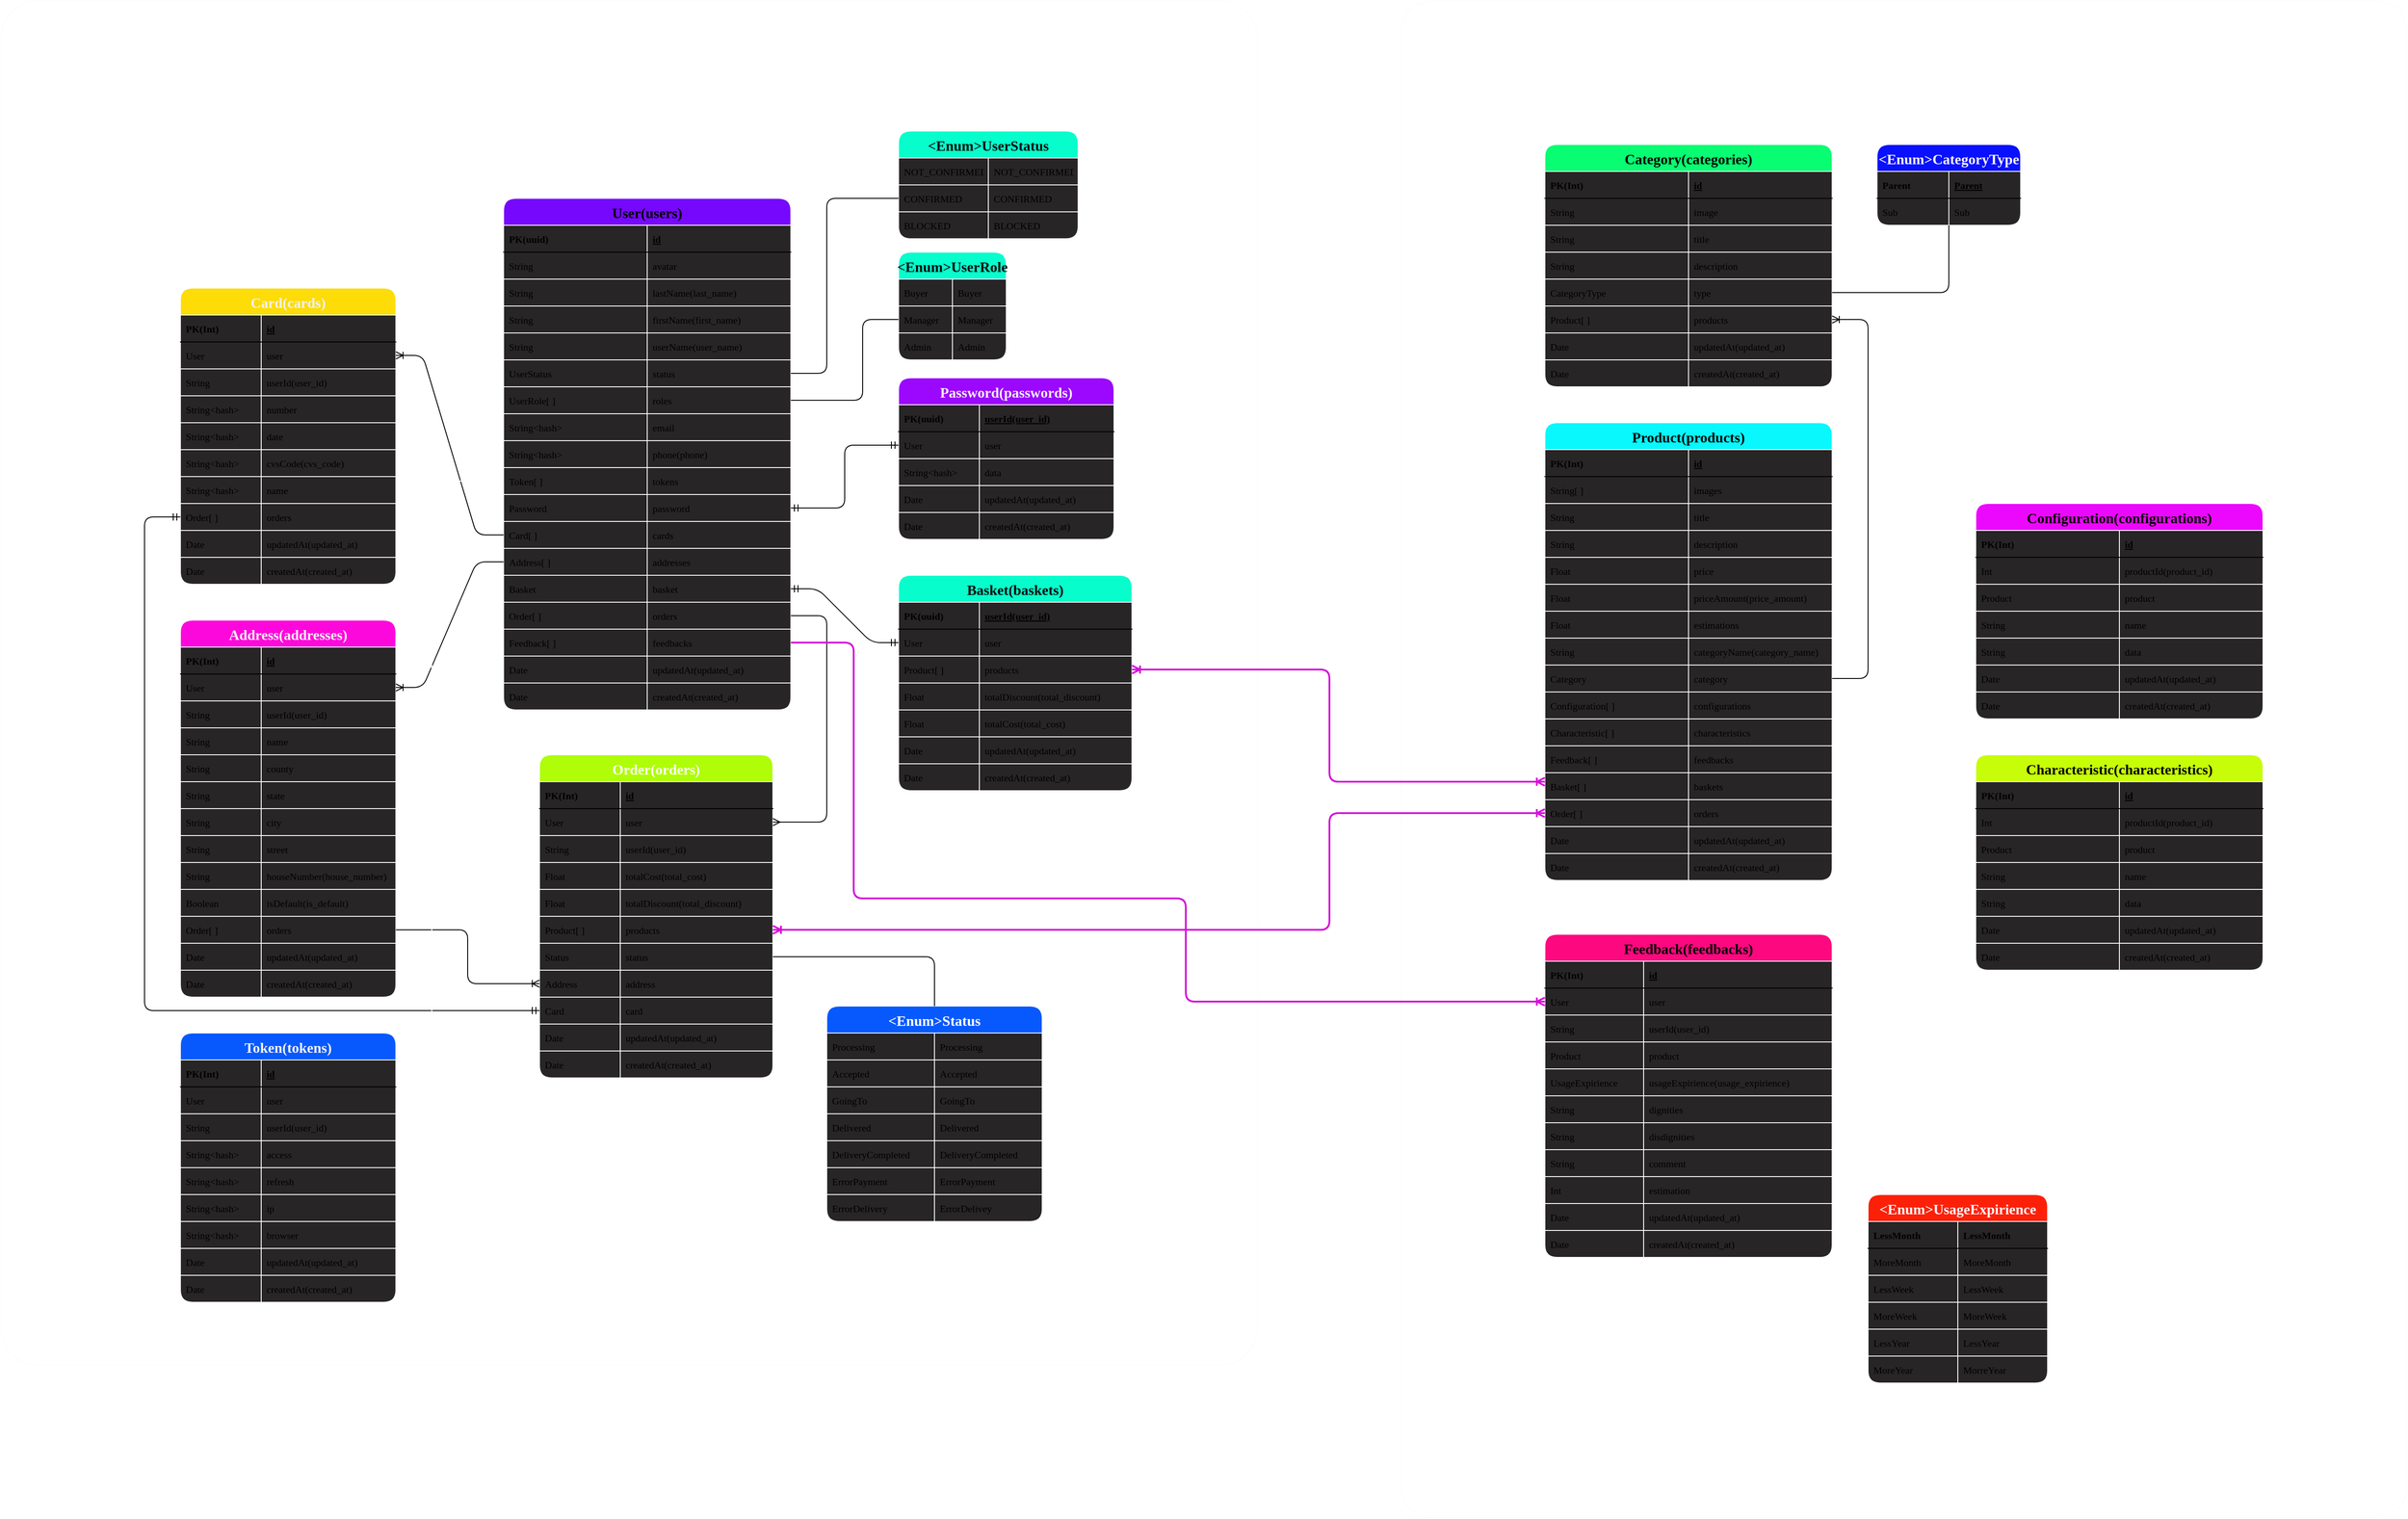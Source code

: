 <mxfile>
    <diagram id="3EIP82DR-pPi_5oQIhjt" name="Страница 1">
        <mxGraphModel dx="1308" dy="1047" grid="1" gridSize="10" guides="1" tooltips="1" connect="1" arrows="1" fold="1" page="0" pageScale="1" pageWidth="1169" pageHeight="827" background="none" math="0" shadow="0">
            <root>
                <mxCell id="0"/>
                <mxCell id="1" parent="0"/>
                <mxCell id="399" value="" style="rounded=1;whiteSpace=wrap;html=1;labelBackgroundColor=none;strokeColor=#fdfcfc;strokeWidth=1;fontFamily=Iosevka;fontSize=32;fontColor=#ffffff;fillColor=none;arcSize=3;" parent="1" vertex="1">
                    <mxGeometry x="-40" y="-120" width="1400" height="1520" as="geometry"/>
                </mxCell>
                <mxCell id="401" value="" style="rounded=1;whiteSpace=wrap;html=1;labelBackgroundColor=none;strokeColor=#fdfcfc;strokeWidth=1;fontFamily=Iosevka;fontSize=32;fontColor=#ffffff;fillColor=none;arcSize=3;" parent="1" vertex="1">
                    <mxGeometry x="1520" y="-120" width="1120" height="1690" as="geometry"/>
                </mxCell>
                <mxCell id="2" value="User(users)" style="shape=table;startSize=30;container=1;collapsible=1;childLayout=tableLayout;fixedRows=1;rowLines=1;fontStyle=1;align=center;resizeLast=1;fillColor=#7608fd;rounded=1;swimlaneFillColor=#272525;strokeColor=#fdfcfc;strokeWidth=1;fontFamily=Iosevka;fontSize=16;spacingLeft=4;spacingBottom=0;spacingRight=4;noLabel=0;connectable=1;" parent="1" vertex="1">
                    <mxGeometry x="520" y="100" width="320" height="570" as="geometry"/>
                </mxCell>
                <mxCell id="3" value="" style="shape=tableRow;horizontal=0;startSize=0;swimlaneHead=0;swimlaneBody=0;fillColor=none;collapsible=0;dropTarget=0;points=[[0,0.5],[1,0.5]];portConstraint=eastwest;top=0;left=0;right=0;bottom=1;swimlaneFillColor=default;fontFamily=Iosevka;align=left;fontSize=11;spacingLeft=4;spacingBottom=0;spacingRight=4;noLabel=0;connectable=1;" parent="2" vertex="1">
                    <mxGeometry y="30" width="320" height="30" as="geometry"/>
                </mxCell>
                <mxCell id="4" value="PK(uuid)" style="shape=partialRectangle;connectable=1;fillColor=none;top=0;left=0;bottom=0;right=0;fontStyle=1;overflow=hidden;swimlaneFillColor=default;fontFamily=Iosevka;align=left;fontSize=11;spacingLeft=4;spacingBottom=0;spacingRight=4;noLabel=0;" parent="3" vertex="1">
                    <mxGeometry width="160" height="30" as="geometry">
                        <mxRectangle width="160" height="30" as="alternateBounds"/>
                    </mxGeometry>
                </mxCell>
                <mxCell id="5" value="id" style="shape=partialRectangle;connectable=1;fillColor=none;top=0;left=0;bottom=0;right=0;align=left;spacingLeft=4;fontStyle=5;overflow=hidden;swimlaneFillColor=default;fontFamily=Iosevka;fontSize=11;spacingBottom=0;spacingRight=4;noLabel=0;" parent="3" vertex="1">
                    <mxGeometry x="160" width="160" height="30" as="geometry">
                        <mxRectangle width="160" height="30" as="alternateBounds"/>
                    </mxGeometry>
                </mxCell>
                <mxCell id="6" value="" style="shape=tableRow;horizontal=0;startSize=0;swimlaneHead=0;swimlaneBody=0;fillColor=none;collapsible=0;dropTarget=0;points=[[0,0.5],[1,0.5]];portConstraint=eastwest;top=0;left=0;right=0;bottom=0;swimlaneFillColor=default;fontFamily=Iosevka;align=left;fontSize=11;spacingLeft=4;spacingBottom=0;spacingRight=4;noLabel=0;connectable=1;" parent="2" vertex="1">
                    <mxGeometry y="60" width="320" height="30" as="geometry"/>
                </mxCell>
                <mxCell id="7" value="String" style="shape=partialRectangle;connectable=1;fillColor=none;top=0;left=0;bottom=0;right=0;editable=1;overflow=hidden;swimlaneFillColor=default;fontFamily=Iosevka;align=left;fontSize=11;spacingLeft=4;spacingBottom=0;spacingRight=4;noLabel=0;" parent="6" vertex="1">
                    <mxGeometry width="160" height="30" as="geometry">
                        <mxRectangle width="160" height="30" as="alternateBounds"/>
                    </mxGeometry>
                </mxCell>
                <mxCell id="8" value="avatar" style="shape=partialRectangle;connectable=1;fillColor=none;top=0;left=0;bottom=0;right=0;align=left;spacingLeft=4;overflow=hidden;swimlaneFillColor=default;fontFamily=Iosevka;fontSize=11;spacingBottom=0;spacingRight=4;noLabel=0;" parent="6" vertex="1">
                    <mxGeometry x="160" width="160" height="30" as="geometry">
                        <mxRectangle width="160" height="30" as="alternateBounds"/>
                    </mxGeometry>
                </mxCell>
                <mxCell id="721" value="" style="shape=tableRow;horizontal=0;startSize=0;swimlaneHead=0;swimlaneBody=0;fillColor=none;collapsible=0;dropTarget=0;points=[[0,0.5],[1,0.5]];portConstraint=eastwest;top=0;left=0;right=0;bottom=0;swimlaneFillColor=default;fontFamily=Iosevka;align=left;fontSize=11;spacingLeft=4;spacingBottom=0;spacingRight=4;noLabel=0;connectable=1;" vertex="1" parent="2">
                    <mxGeometry y="90" width="320" height="30" as="geometry"/>
                </mxCell>
                <mxCell id="722" value="String" style="shape=partialRectangle;connectable=1;fillColor=none;top=0;left=0;bottom=0;right=0;editable=1;overflow=hidden;swimlaneFillColor=default;fontFamily=Iosevka;align=left;fontSize=11;spacingLeft=4;spacingBottom=0;spacingRight=4;noLabel=0;" vertex="1" parent="721">
                    <mxGeometry width="160" height="30" as="geometry">
                        <mxRectangle width="160" height="30" as="alternateBounds"/>
                    </mxGeometry>
                </mxCell>
                <mxCell id="723" value="lastName(last_name)" style="shape=partialRectangle;connectable=1;fillColor=none;top=0;left=0;bottom=0;right=0;align=left;spacingLeft=4;overflow=hidden;swimlaneFillColor=default;fontFamily=Iosevka;fontSize=11;spacingBottom=0;spacingRight=4;noLabel=0;" vertex="1" parent="721">
                    <mxGeometry x="160" width="160" height="30" as="geometry">
                        <mxRectangle width="160" height="30" as="alternateBounds"/>
                    </mxGeometry>
                </mxCell>
                <mxCell id="9" value="" style="shape=tableRow;horizontal=0;startSize=0;swimlaneHead=0;swimlaneBody=0;fillColor=none;collapsible=0;dropTarget=0;points=[[0,0.5],[1,0.5]];portConstraint=eastwest;top=0;left=0;right=0;bottom=0;swimlaneFillColor=default;fontFamily=Iosevka;align=left;fontSize=11;spacingLeft=4;spacingBottom=0;spacingRight=4;noLabel=0;connectable=1;" parent="2" vertex="1">
                    <mxGeometry y="120" width="320" height="30" as="geometry"/>
                </mxCell>
                <mxCell id="10" value="String" style="shape=partialRectangle;connectable=1;fillColor=none;top=0;left=0;bottom=0;right=0;editable=1;overflow=hidden;swimlaneFillColor=default;fontFamily=Iosevka;align=left;fontSize=11;spacingLeft=4;spacingBottom=0;spacingRight=4;noLabel=0;" parent="9" vertex="1">
                    <mxGeometry width="160" height="30" as="geometry">
                        <mxRectangle width="160" height="30" as="alternateBounds"/>
                    </mxGeometry>
                </mxCell>
                <mxCell id="11" value="firstName(first_name)" style="shape=partialRectangle;connectable=1;fillColor=none;top=0;left=0;bottom=0;right=0;align=left;spacingLeft=4;overflow=hidden;swimlaneFillColor=default;fontFamily=Iosevka;fontSize=11;spacingBottom=0;spacingRight=4;noLabel=0;" parent="9" vertex="1">
                    <mxGeometry x="160" width="160" height="30" as="geometry">
                        <mxRectangle width="160" height="30" as="alternateBounds"/>
                    </mxGeometry>
                </mxCell>
                <mxCell id="12" value="" style="shape=tableRow;horizontal=0;startSize=0;swimlaneHead=0;swimlaneBody=0;fillColor=none;collapsible=0;dropTarget=0;points=[[0,0.5],[1,0.5]];portConstraint=eastwest;top=0;left=0;right=0;bottom=0;swimlaneFillColor=default;fontFamily=Iosevka;align=left;fontSize=11;spacingLeft=4;spacingBottom=0;spacingRight=4;noLabel=0;connectable=1;" parent="2" vertex="1">
                    <mxGeometry y="150" width="320" height="30" as="geometry"/>
                </mxCell>
                <mxCell id="13" value="String" style="shape=partialRectangle;connectable=1;fillColor=none;top=0;left=0;bottom=0;right=0;editable=1;overflow=hidden;swimlaneFillColor=default;fontFamily=Iosevka;align=left;fontSize=11;spacingLeft=4;spacingBottom=0;spacingRight=4;noLabel=0;" parent="12" vertex="1">
                    <mxGeometry width="160" height="30" as="geometry">
                        <mxRectangle width="160" height="30" as="alternateBounds"/>
                    </mxGeometry>
                </mxCell>
                <mxCell id="14" value="userName(user_name)" style="shape=partialRectangle;connectable=1;fillColor=none;top=0;left=0;bottom=0;right=0;align=left;spacingLeft=4;overflow=hidden;swimlaneFillColor=default;fontFamily=Iosevka;fontSize=11;spacingBottom=0;spacingRight=4;noLabel=0;" parent="12" vertex="1">
                    <mxGeometry x="160" width="160" height="30" as="geometry">
                        <mxRectangle width="160" height="30" as="alternateBounds"/>
                    </mxGeometry>
                </mxCell>
                <mxCell id="18" value="" style="shape=tableRow;horizontal=0;startSize=0;swimlaneHead=0;swimlaneBody=0;fillColor=none;collapsible=0;dropTarget=0;points=[[0,0.5],[1,0.5]];portConstraint=eastwest;top=0;left=0;right=0;bottom=0;swimlaneFillColor=default;fontFamily=Iosevka;align=left;fontSize=11;spacingLeft=4;spacingBottom=0;spacingRight=4;noLabel=0;connectable=1;" parent="2" vertex="1">
                    <mxGeometry y="180" width="320" height="30" as="geometry"/>
                </mxCell>
                <mxCell id="19" value="UserStatus" style="shape=partialRectangle;connectable=1;fillColor=none;top=0;left=0;bottom=0;right=0;editable=1;overflow=hidden;swimlaneFillColor=default;fontFamily=Iosevka;align=left;fontSize=11;spacingLeft=4;spacingBottom=0;spacingRight=4;noLabel=0;" parent="18" vertex="1">
                    <mxGeometry width="160" height="30" as="geometry">
                        <mxRectangle width="160" height="30" as="alternateBounds"/>
                    </mxGeometry>
                </mxCell>
                <mxCell id="20" value="status" style="shape=partialRectangle;connectable=1;fillColor=none;top=0;left=0;bottom=0;right=0;align=left;spacingLeft=4;overflow=hidden;swimlaneFillColor=default;fontFamily=Iosevka;fontSize=11;spacingBottom=0;spacingRight=4;noLabel=0;" parent="18" vertex="1">
                    <mxGeometry x="160" width="160" height="30" as="geometry">
                        <mxRectangle width="160" height="30" as="alternateBounds"/>
                    </mxGeometry>
                </mxCell>
                <mxCell id="30" value="" style="shape=tableRow;horizontal=0;startSize=0;swimlaneHead=0;swimlaneBody=0;fillColor=none;collapsible=0;dropTarget=0;points=[[0,0.5],[1,0.5]];portConstraint=eastwest;top=0;left=0;right=0;bottom=0;swimlaneFillColor=default;fontFamily=Iosevka;align=left;fontSize=11;spacingLeft=4;spacingBottom=0;spacingRight=4;noLabel=0;connectable=1;" parent="2" vertex="1">
                    <mxGeometry y="210" width="320" height="30" as="geometry"/>
                </mxCell>
                <mxCell id="31" value="UserRole[ ]" style="shape=partialRectangle;connectable=1;fillColor=none;top=0;left=0;bottom=0;right=0;editable=1;overflow=hidden;swimlaneFillColor=default;fontFamily=Iosevka;align=left;fontSize=11;spacingLeft=4;spacingBottom=0;spacingRight=4;noLabel=0;" parent="30" vertex="1">
                    <mxGeometry width="160" height="30" as="geometry">
                        <mxRectangle width="160" height="30" as="alternateBounds"/>
                    </mxGeometry>
                </mxCell>
                <mxCell id="32" value="roles" style="shape=partialRectangle;connectable=1;fillColor=none;top=0;left=0;bottom=0;right=0;align=left;spacingLeft=4;overflow=hidden;swimlaneFillColor=default;fontFamily=Iosevka;fontSize=11;spacingBottom=0;spacingRight=4;noLabel=0;" parent="30" vertex="1">
                    <mxGeometry x="160" width="160" height="30" as="geometry">
                        <mxRectangle width="160" height="30" as="alternateBounds"/>
                    </mxGeometry>
                </mxCell>
                <mxCell id="15" value="" style="shape=tableRow;horizontal=0;startSize=0;swimlaneHead=0;swimlaneBody=0;fillColor=none;collapsible=0;dropTarget=0;points=[[0,0.5],[1,0.5]];portConstraint=eastwest;top=0;left=0;right=0;bottom=0;swimlaneFillColor=default;fontFamily=Iosevka;align=left;fontSize=11;spacingLeft=4;spacingBottom=0;spacingRight=4;noLabel=0;connectable=1;" parent="2" vertex="1">
                    <mxGeometry y="240" width="320" height="30" as="geometry"/>
                </mxCell>
                <mxCell id="16" value="String&lt;hash&gt;" style="shape=partialRectangle;connectable=1;fillColor=none;top=0;left=0;bottom=0;right=0;editable=1;overflow=hidden;swimlaneFillColor=default;fontFamily=Iosevka;align=left;fontSize=11;spacingLeft=4;spacingBottom=0;spacingRight=4;noLabel=0;" parent="15" vertex="1">
                    <mxGeometry width="160" height="30" as="geometry">
                        <mxRectangle width="160" height="30" as="alternateBounds"/>
                    </mxGeometry>
                </mxCell>
                <mxCell id="17" value="email" style="shape=partialRectangle;connectable=1;fillColor=none;top=0;left=0;bottom=0;right=0;align=left;spacingLeft=4;overflow=hidden;swimlaneFillColor=default;fontFamily=Iosevka;fontSize=11;spacingBottom=0;spacingRight=4;noLabel=0;" parent="15" vertex="1">
                    <mxGeometry x="160" width="160" height="30" as="geometry">
                        <mxRectangle width="160" height="30" as="alternateBounds"/>
                    </mxGeometry>
                </mxCell>
                <mxCell id="39" value="" style="shape=tableRow;horizontal=0;startSize=0;swimlaneHead=0;swimlaneBody=0;fillColor=none;collapsible=0;dropTarget=0;points=[[0,0.5],[1,0.5]];portConstraint=eastwest;top=0;left=0;right=0;bottom=0;swimlaneFillColor=default;fontFamily=Iosevka;align=left;fontSize=11;spacingLeft=4;spacingBottom=0;spacingRight=4;noLabel=0;connectable=1;" parent="2" vertex="1">
                    <mxGeometry y="270" width="320" height="30" as="geometry"/>
                </mxCell>
                <mxCell id="40" value="String&lt;hash&gt;" style="shape=partialRectangle;connectable=1;fillColor=none;top=0;left=0;bottom=0;right=0;editable=1;overflow=hidden;swimlaneFillColor=default;fontFamily=Iosevka;align=left;fontSize=11;spacingLeft=4;spacingBottom=0;spacingRight=4;noLabel=0;" parent="39" vertex="1">
                    <mxGeometry width="160" height="30" as="geometry">
                        <mxRectangle width="160" height="30" as="alternateBounds"/>
                    </mxGeometry>
                </mxCell>
                <mxCell id="41" value="phone(phone)" style="shape=partialRectangle;connectable=1;fillColor=none;top=0;left=0;bottom=0;right=0;align=left;spacingLeft=4;overflow=hidden;swimlaneFillColor=default;fontFamily=Iosevka;fontSize=11;spacingBottom=0;spacingRight=4;noLabel=0;" parent="39" vertex="1">
                    <mxGeometry x="160" width="160" height="30" as="geometry">
                        <mxRectangle width="160" height="30" as="alternateBounds"/>
                    </mxGeometry>
                </mxCell>
                <mxCell id="683" value="" style="shape=tableRow;horizontal=0;startSize=0;swimlaneHead=0;swimlaneBody=0;fillColor=none;collapsible=0;dropTarget=0;points=[[0,0.5],[1,0.5]];portConstraint=eastwest;top=0;left=0;right=0;bottom=0;swimlaneFillColor=default;fontFamily=Iosevka;align=left;fontSize=11;spacingLeft=4;spacingBottom=0;spacingRight=4;noLabel=0;connectable=1;" parent="2" vertex="1">
                    <mxGeometry y="300" width="320" height="30" as="geometry"/>
                </mxCell>
                <mxCell id="684" value="Token[ ]" style="shape=partialRectangle;connectable=1;fillColor=none;top=0;left=0;bottom=0;right=0;editable=1;overflow=hidden;swimlaneFillColor=default;fontFamily=Iosevka;align=left;fontSize=11;spacingLeft=4;spacingBottom=0;spacingRight=4;noLabel=0;" parent="683" vertex="1">
                    <mxGeometry width="160" height="30" as="geometry">
                        <mxRectangle width="160" height="30" as="alternateBounds"/>
                    </mxGeometry>
                </mxCell>
                <mxCell id="685" value="tokens" style="shape=partialRectangle;connectable=1;fillColor=none;top=0;left=0;bottom=0;right=0;align=left;spacingLeft=4;overflow=hidden;swimlaneFillColor=default;fontFamily=Iosevka;fontSize=11;spacingBottom=0;spacingRight=4;noLabel=0;" parent="683" vertex="1">
                    <mxGeometry x="160" width="160" height="30" as="geometry">
                        <mxRectangle width="160" height="30" as="alternateBounds"/>
                    </mxGeometry>
                </mxCell>
                <mxCell id="21" value="" style="shape=tableRow;horizontal=0;startSize=0;swimlaneHead=0;swimlaneBody=0;fillColor=none;collapsible=0;dropTarget=0;points=[[0,0.5],[1,0.5]];portConstraint=eastwest;top=0;left=0;right=0;bottom=0;swimlaneFillColor=default;fontFamily=Iosevka;align=left;fontSize=11;spacingLeft=4;spacingBottom=0;spacingRight=4;noLabel=0;connectable=1;" parent="2" vertex="1">
                    <mxGeometry y="330" width="320" height="30" as="geometry"/>
                </mxCell>
                <mxCell id="22" value="Password" style="shape=partialRectangle;connectable=1;fillColor=none;top=0;left=0;bottom=0;right=0;editable=1;overflow=hidden;swimlaneFillColor=default;fontFamily=Iosevka;align=left;fontSize=11;spacingLeft=4;spacingBottom=0;spacingRight=4;noLabel=0;" parent="21" vertex="1">
                    <mxGeometry width="160" height="30" as="geometry">
                        <mxRectangle width="160" height="30" as="alternateBounds"/>
                    </mxGeometry>
                </mxCell>
                <mxCell id="23" value="password" style="shape=partialRectangle;connectable=1;fillColor=none;top=0;left=0;bottom=0;right=0;align=left;spacingLeft=4;overflow=hidden;swimlaneFillColor=default;fontFamily=Iosevka;fontSize=11;spacingBottom=0;spacingRight=4;noLabel=0;" parent="21" vertex="1">
                    <mxGeometry x="160" width="160" height="30" as="geometry">
                        <mxRectangle width="160" height="30" as="alternateBounds"/>
                    </mxGeometry>
                </mxCell>
                <mxCell id="51" value="" style="shape=tableRow;horizontal=0;startSize=0;swimlaneHead=0;swimlaneBody=0;fillColor=none;collapsible=0;dropTarget=0;points=[[0,0.5],[1,0.5]];portConstraint=eastwest;top=0;left=0;right=0;bottom=0;swimlaneFillColor=default;fontFamily=Iosevka;align=left;fontSize=11;spacingLeft=4;spacingBottom=0;spacingRight=4;noLabel=0;connectable=1;" parent="2" vertex="1">
                    <mxGeometry y="360" width="320" height="30" as="geometry"/>
                </mxCell>
                <mxCell id="52" value="Card[ ]" style="shape=partialRectangle;connectable=1;fillColor=none;top=0;left=0;bottom=0;right=0;editable=1;overflow=hidden;swimlaneFillColor=default;fontFamily=Iosevka;align=left;fontSize=11;spacingLeft=4;spacingBottom=0;spacingRight=4;noLabel=0;" parent="51" vertex="1">
                    <mxGeometry width="160" height="30" as="geometry">
                        <mxRectangle width="160" height="30" as="alternateBounds"/>
                    </mxGeometry>
                </mxCell>
                <mxCell id="53" value="cards" style="shape=partialRectangle;connectable=1;fillColor=none;top=0;left=0;bottom=0;right=0;align=left;spacingLeft=4;overflow=hidden;swimlaneFillColor=default;fontFamily=Iosevka;fontSize=11;spacingBottom=0;spacingRight=4;noLabel=0;" parent="51" vertex="1">
                    <mxGeometry x="160" width="160" height="30" as="geometry">
                        <mxRectangle width="160" height="30" as="alternateBounds"/>
                    </mxGeometry>
                </mxCell>
                <mxCell id="48" value="" style="shape=tableRow;horizontal=0;startSize=0;swimlaneHead=0;swimlaneBody=0;fillColor=none;collapsible=0;dropTarget=0;points=[[0,0.5],[1,0.5]];portConstraint=eastwest;top=0;left=0;right=0;bottom=0;swimlaneFillColor=default;fontFamily=Iosevka;align=left;fontSize=11;spacingLeft=4;spacingBottom=0;spacingRight=4;noLabel=0;connectable=1;" parent="2" vertex="1">
                    <mxGeometry y="390" width="320" height="30" as="geometry"/>
                </mxCell>
                <mxCell id="49" value="Address[ ]" style="shape=partialRectangle;connectable=1;fillColor=none;top=0;left=0;bottom=0;right=0;editable=1;overflow=hidden;swimlaneFillColor=default;fontFamily=Iosevka;align=left;fontSize=11;spacingLeft=4;spacingBottom=0;spacingRight=4;noLabel=0;" parent="48" vertex="1">
                    <mxGeometry width="160" height="30" as="geometry">
                        <mxRectangle width="160" height="30" as="alternateBounds"/>
                    </mxGeometry>
                </mxCell>
                <mxCell id="50" value="addresses" style="shape=partialRectangle;connectable=1;fillColor=none;top=0;left=0;bottom=0;right=0;align=left;spacingLeft=4;overflow=hidden;swimlaneFillColor=default;fontFamily=Iosevka;fontSize=11;spacingBottom=0;spacingRight=4;noLabel=0;" parent="48" vertex="1">
                    <mxGeometry x="160" width="160" height="30" as="geometry">
                        <mxRectangle width="160" height="30" as="alternateBounds"/>
                    </mxGeometry>
                </mxCell>
                <mxCell id="24" value="" style="shape=tableRow;horizontal=0;startSize=0;swimlaneHead=0;swimlaneBody=0;fillColor=none;collapsible=0;dropTarget=0;points=[[0,0.5],[1,0.5]];portConstraint=eastwest;top=0;left=0;right=0;bottom=0;swimlaneFillColor=default;fontFamily=Iosevka;align=left;fontSize=11;spacingLeft=4;spacingBottom=0;spacingRight=4;noLabel=0;connectable=1;" parent="2" vertex="1">
                    <mxGeometry y="420" width="320" height="30" as="geometry"/>
                </mxCell>
                <mxCell id="25" value="Basket" style="shape=partialRectangle;connectable=1;fillColor=none;top=0;left=0;bottom=0;right=0;editable=1;overflow=hidden;swimlaneFillColor=default;fontFamily=Iosevka;align=left;fontSize=11;spacingLeft=4;spacingBottom=0;spacingRight=4;noLabel=0;" parent="24" vertex="1">
                    <mxGeometry width="160" height="30" as="geometry">
                        <mxRectangle width="160" height="30" as="alternateBounds"/>
                    </mxGeometry>
                </mxCell>
                <mxCell id="26" value="basket" style="shape=partialRectangle;connectable=1;fillColor=none;top=0;left=0;bottom=0;right=0;align=left;spacingLeft=4;overflow=hidden;swimlaneFillColor=default;fontFamily=Iosevka;fontSize=11;spacingBottom=0;spacingRight=4;noLabel=0;" parent="24" vertex="1">
                    <mxGeometry x="160" width="160" height="30" as="geometry">
                        <mxRectangle width="160" height="30" as="alternateBounds"/>
                    </mxGeometry>
                </mxCell>
                <mxCell id="27" value="" style="shape=tableRow;horizontal=0;startSize=0;swimlaneHead=0;swimlaneBody=0;fillColor=none;collapsible=0;dropTarget=0;points=[[0,0.5],[1,0.5]];portConstraint=eastwest;top=0;left=0;right=0;bottom=0;swimlaneFillColor=default;fontFamily=Iosevka;align=left;fontSize=11;spacingLeft=4;spacingBottom=0;spacingRight=4;noLabel=0;connectable=1;" parent="2" vertex="1">
                    <mxGeometry y="450" width="320" height="30" as="geometry"/>
                </mxCell>
                <mxCell id="28" value="Order[ ]" style="shape=partialRectangle;connectable=1;fillColor=none;top=0;left=0;bottom=0;right=0;editable=1;overflow=hidden;swimlaneFillColor=default;fontFamily=Iosevka;align=left;fontSize=11;spacingLeft=4;spacingBottom=0;spacingRight=4;noLabel=0;" parent="27" vertex="1">
                    <mxGeometry width="160" height="30" as="geometry">
                        <mxRectangle width="160" height="30" as="alternateBounds"/>
                    </mxGeometry>
                </mxCell>
                <mxCell id="29" value="orders" style="shape=partialRectangle;connectable=1;fillColor=none;top=0;left=0;bottom=0;right=0;align=left;spacingLeft=4;overflow=hidden;swimlaneFillColor=default;fontFamily=Iosevka;fontSize=11;spacingBottom=0;spacingRight=4;noLabel=0;" parent="27" vertex="1">
                    <mxGeometry x="160" width="160" height="30" as="geometry">
                        <mxRectangle width="160" height="30" as="alternateBounds"/>
                    </mxGeometry>
                </mxCell>
                <mxCell id="573" value="" style="shape=tableRow;horizontal=0;startSize=0;swimlaneHead=0;swimlaneBody=0;fillColor=none;collapsible=0;dropTarget=0;points=[[0,0.5],[1,0.5]];portConstraint=eastwest;top=0;left=0;right=0;bottom=0;swimlaneFillColor=default;fontFamily=Iosevka;align=left;fontSize=11;spacingLeft=4;spacingBottom=0;spacingRight=4;noLabel=0;connectable=1;" parent="2" vertex="1">
                    <mxGeometry y="480" width="320" height="30" as="geometry"/>
                </mxCell>
                <mxCell id="574" value="Feedback[ ]" style="shape=partialRectangle;connectable=1;fillColor=none;top=0;left=0;bottom=0;right=0;editable=1;overflow=hidden;swimlaneFillColor=default;fontFamily=Iosevka;align=left;fontSize=11;spacingLeft=4;spacingBottom=0;spacingRight=4;noLabel=0;" parent="573" vertex="1">
                    <mxGeometry width="160" height="30" as="geometry">
                        <mxRectangle width="160" height="30" as="alternateBounds"/>
                    </mxGeometry>
                </mxCell>
                <mxCell id="575" value="feedbacks" style="shape=partialRectangle;connectable=1;fillColor=none;top=0;left=0;bottom=0;right=0;align=left;spacingLeft=4;overflow=hidden;swimlaneFillColor=default;fontFamily=Iosevka;fontSize=11;spacingBottom=0;spacingRight=4;noLabel=0;" parent="573" vertex="1">
                    <mxGeometry x="160" width="160" height="30" as="geometry">
                        <mxRectangle width="160" height="30" as="alternateBounds"/>
                    </mxGeometry>
                </mxCell>
                <mxCell id="42" value="" style="shape=tableRow;horizontal=0;startSize=0;swimlaneHead=0;swimlaneBody=0;fillColor=none;collapsible=0;dropTarget=0;points=[[0,0.5],[1,0.5]];portConstraint=eastwest;top=0;left=0;right=0;bottom=0;swimlaneFillColor=default;fontFamily=Iosevka;align=left;fontSize=11;spacingLeft=4;spacingBottom=0;spacingRight=4;noLabel=0;connectable=1;" parent="2" vertex="1">
                    <mxGeometry y="510" width="320" height="30" as="geometry"/>
                </mxCell>
                <mxCell id="43" value="Date" style="shape=partialRectangle;connectable=1;fillColor=none;top=0;left=0;bottom=0;right=0;editable=1;overflow=hidden;swimlaneFillColor=default;fontFamily=Iosevka;align=left;fontSize=11;spacingLeft=4;spacingBottom=0;spacingRight=4;noLabel=0;" parent="42" vertex="1">
                    <mxGeometry width="160" height="30" as="geometry">
                        <mxRectangle width="160" height="30" as="alternateBounds"/>
                    </mxGeometry>
                </mxCell>
                <mxCell id="44" value="updatedAt(updated_at)" style="shape=partialRectangle;connectable=1;fillColor=none;top=0;left=0;bottom=0;right=0;align=left;spacingLeft=4;overflow=hidden;swimlaneFillColor=default;fontFamily=Iosevka;fontSize=11;spacingBottom=0;spacingRight=4;noLabel=0;" parent="42" vertex="1">
                    <mxGeometry x="160" width="160" height="30" as="geometry">
                        <mxRectangle width="160" height="30" as="alternateBounds"/>
                    </mxGeometry>
                </mxCell>
                <mxCell id="45" value="" style="shape=tableRow;horizontal=0;startSize=0;swimlaneHead=0;swimlaneBody=0;fillColor=none;collapsible=0;dropTarget=0;points=[[0,0.5],[1,0.5]];portConstraint=eastwest;top=0;left=0;right=0;bottom=0;swimlaneFillColor=default;fontFamily=Iosevka;align=left;fontSize=11;spacingLeft=4;spacingBottom=0;spacingRight=4;noLabel=0;connectable=1;" parent="2" vertex="1">
                    <mxGeometry y="540" width="320" height="30" as="geometry"/>
                </mxCell>
                <mxCell id="46" value="Date" style="shape=partialRectangle;connectable=1;fillColor=none;top=0;left=0;bottom=0;right=0;editable=1;overflow=hidden;swimlaneFillColor=default;fontFamily=Iosevka;align=left;fontSize=11;spacingLeft=4;spacingBottom=0;spacingRight=4;noLabel=0;" parent="45" vertex="1">
                    <mxGeometry width="160" height="30" as="geometry">
                        <mxRectangle width="160" height="30" as="alternateBounds"/>
                    </mxGeometry>
                </mxCell>
                <mxCell id="47" value="createdAt(created_at)" style="shape=partialRectangle;connectable=1;fillColor=none;top=0;left=0;bottom=0;right=0;align=left;spacingLeft=4;overflow=hidden;swimlaneFillColor=default;fontFamily=Iosevka;fontSize=11;spacingBottom=0;spacingRight=4;noLabel=0;" parent="45" vertex="1">
                    <mxGeometry x="160" width="160" height="30" as="geometry">
                        <mxRectangle width="160" height="30" as="alternateBounds"/>
                    </mxGeometry>
                </mxCell>
                <mxCell id="54" value="Basket(baskets)" style="shape=table;startSize=30;container=1;collapsible=1;childLayout=tableLayout;fixedRows=1;rowLines=1;fontStyle=1;align=center;resizeLast=1;fillColor=#08fdcc;rounded=1;swimlaneFillColor=#272525;strokeColor=#fdfcfc;strokeWidth=1;fontFamily=Iosevka;fontSize=16;spacingLeft=4;spacingBottom=0;spacingRight=4;connectable=1;fontColor=#0a0a0a;" parent="1" vertex="1">
                    <mxGeometry x="960" y="520" width="260" height="240" as="geometry"/>
                </mxCell>
                <mxCell id="55" value="" style="shape=tableRow;horizontal=0;startSize=0;swimlaneHead=0;swimlaneBody=0;fillColor=none;collapsible=0;dropTarget=0;points=[[0,0.5],[1,0.5]];portConstraint=eastwest;top=0;left=0;right=0;bottom=1;swimlaneFillColor=default;fontFamily=Iosevka;align=left;fontSize=11;spacingLeft=4;spacingBottom=0;spacingRight=4;noLabel=0;connectable=1;" parent="54" vertex="1">
                    <mxGeometry y="30" width="260" height="30" as="geometry"/>
                </mxCell>
                <mxCell id="56" value="PK(uuid)" style="shape=partialRectangle;connectable=1;fillColor=none;top=0;left=0;bottom=0;right=0;fontStyle=1;overflow=hidden;swimlaneFillColor=default;fontFamily=Iosevka;align=left;fontSize=11;spacingLeft=4;spacingBottom=0;spacingRight=4;noLabel=0;" parent="55" vertex="1">
                    <mxGeometry width="90" height="30" as="geometry">
                        <mxRectangle width="90" height="30" as="alternateBounds"/>
                    </mxGeometry>
                </mxCell>
                <mxCell id="57" value="userId(user_id)" style="shape=partialRectangle;connectable=1;fillColor=none;top=0;left=0;bottom=0;right=0;align=left;spacingLeft=4;fontStyle=5;overflow=hidden;swimlaneFillColor=default;fontFamily=Iosevka;fontSize=11;spacingBottom=0;spacingRight=4;noLabel=0;" parent="55" vertex="1">
                    <mxGeometry x="90" width="170" height="30" as="geometry">
                        <mxRectangle width="170" height="30" as="alternateBounds"/>
                    </mxGeometry>
                </mxCell>
                <mxCell id="82" value="" style="shape=tableRow;horizontal=0;startSize=0;swimlaneHead=0;swimlaneBody=0;fillColor=none;collapsible=0;dropTarget=0;points=[[0,0.5],[1,0.5]];portConstraint=eastwest;top=0;left=0;right=0;bottom=0;swimlaneFillColor=default;fontFamily=Iosevka;align=left;fontSize=11;spacingLeft=4;spacingBottom=0;spacingRight=4;noLabel=0;connectable=1;" parent="54" vertex="1">
                    <mxGeometry y="60" width="260" height="30" as="geometry"/>
                </mxCell>
                <mxCell id="83" value="User" style="shape=partialRectangle;connectable=1;fillColor=none;top=0;left=0;bottom=0;right=0;editable=1;overflow=hidden;swimlaneFillColor=default;fontFamily=Iosevka;align=left;fontSize=11;spacingLeft=4;spacingBottom=0;spacingRight=4;noLabel=0;" parent="82" vertex="1">
                    <mxGeometry width="90" height="30" as="geometry">
                        <mxRectangle width="90" height="30" as="alternateBounds"/>
                    </mxGeometry>
                </mxCell>
                <mxCell id="84" value="user" style="shape=partialRectangle;connectable=1;fillColor=none;top=0;left=0;bottom=0;right=0;align=left;spacingLeft=4;overflow=hidden;swimlaneFillColor=default;fontFamily=Iosevka;fontSize=11;spacingBottom=0;spacingRight=4;noLabel=0;" parent="82" vertex="1">
                    <mxGeometry x="90" width="170" height="30" as="geometry">
                        <mxRectangle width="170" height="30" as="alternateBounds"/>
                    </mxGeometry>
                </mxCell>
                <mxCell id="85" value="" style="shape=tableRow;horizontal=0;startSize=0;swimlaneHead=0;swimlaneBody=0;fillColor=none;collapsible=0;dropTarget=0;points=[[0,0.5],[1,0.5]];portConstraint=eastwest;top=0;left=0;right=0;bottom=0;swimlaneFillColor=default;fontFamily=Iosevka;align=left;fontSize=11;spacingLeft=4;spacingBottom=0;spacingRight=4;noLabel=0;connectable=1;" parent="54" vertex="1">
                    <mxGeometry y="90" width="260" height="30" as="geometry"/>
                </mxCell>
                <mxCell id="86" value="Product[ ]" style="shape=partialRectangle;connectable=1;fillColor=none;top=0;left=0;bottom=0;right=0;editable=1;overflow=hidden;swimlaneFillColor=default;fontFamily=Iosevka;align=left;fontSize=11;spacingLeft=4;spacingBottom=0;spacingRight=4;noLabel=0;" parent="85" vertex="1">
                    <mxGeometry width="90" height="30" as="geometry">
                        <mxRectangle width="90" height="30" as="alternateBounds"/>
                    </mxGeometry>
                </mxCell>
                <mxCell id="87" value="products" style="shape=partialRectangle;connectable=1;fillColor=none;top=0;left=0;bottom=0;right=0;align=left;spacingLeft=4;overflow=hidden;swimlaneFillColor=default;fontFamily=Iosevka;fontSize=11;spacingBottom=0;spacingRight=4;noLabel=0;" parent="85" vertex="1">
                    <mxGeometry x="90" width="170" height="30" as="geometry">
                        <mxRectangle width="170" height="30" as="alternateBounds"/>
                    </mxGeometry>
                </mxCell>
                <mxCell id="88" value="" style="shape=tableRow;horizontal=0;startSize=0;swimlaneHead=0;swimlaneBody=0;fillColor=none;collapsible=0;dropTarget=0;points=[[0,0.5],[1,0.5]];portConstraint=eastwest;top=0;left=0;right=0;bottom=0;swimlaneFillColor=default;fontFamily=Iosevka;align=left;fontSize=11;spacingLeft=4;spacingBottom=0;spacingRight=4;noLabel=0;connectable=1;" parent="54" vertex="1">
                    <mxGeometry y="120" width="260" height="30" as="geometry"/>
                </mxCell>
                <mxCell id="89" value="Float" style="shape=partialRectangle;connectable=1;fillColor=none;top=0;left=0;bottom=0;right=0;editable=1;overflow=hidden;swimlaneFillColor=default;fontFamily=Iosevka;align=left;fontSize=11;spacingLeft=4;spacingBottom=0;spacingRight=4;noLabel=0;" parent="88" vertex="1">
                    <mxGeometry width="90" height="30" as="geometry">
                        <mxRectangle width="90" height="30" as="alternateBounds"/>
                    </mxGeometry>
                </mxCell>
                <mxCell id="90" value="totalDiscount(total_discount)" style="shape=partialRectangle;connectable=1;fillColor=none;top=0;left=0;bottom=0;right=0;align=left;spacingLeft=4;overflow=hidden;swimlaneFillColor=default;fontFamily=Iosevka;fontSize=11;spacingBottom=0;spacingRight=4;noLabel=0;" parent="88" vertex="1">
                    <mxGeometry x="90" width="170" height="30" as="geometry">
                        <mxRectangle width="170" height="30" as="alternateBounds"/>
                    </mxGeometry>
                </mxCell>
                <mxCell id="91" value="" style="shape=tableRow;horizontal=0;startSize=0;swimlaneHead=0;swimlaneBody=0;fillColor=none;collapsible=0;dropTarget=0;points=[[0,0.5],[1,0.5]];portConstraint=eastwest;top=0;left=0;right=0;bottom=0;swimlaneFillColor=default;fontFamily=Iosevka;align=left;fontSize=11;spacingLeft=4;spacingBottom=0;spacingRight=4;noLabel=0;connectable=1;" parent="54" vertex="1">
                    <mxGeometry y="150" width="260" height="30" as="geometry"/>
                </mxCell>
                <mxCell id="92" value="Float" style="shape=partialRectangle;connectable=1;fillColor=none;top=0;left=0;bottom=0;right=0;editable=1;overflow=hidden;swimlaneFillColor=default;fontFamily=Iosevka;align=left;fontSize=11;spacingLeft=4;spacingBottom=0;spacingRight=4;noLabel=0;" parent="91" vertex="1">
                    <mxGeometry width="90" height="30" as="geometry">
                        <mxRectangle width="90" height="30" as="alternateBounds"/>
                    </mxGeometry>
                </mxCell>
                <mxCell id="93" value="totalCost(total_cost)" style="shape=partialRectangle;connectable=1;fillColor=none;top=0;left=0;bottom=0;right=0;align=left;spacingLeft=4;overflow=hidden;swimlaneFillColor=default;fontFamily=Iosevka;fontSize=11;spacingBottom=0;spacingRight=4;noLabel=0;" parent="91" vertex="1">
                    <mxGeometry x="90" width="170" height="30" as="geometry">
                        <mxRectangle width="170" height="30" as="alternateBounds"/>
                    </mxGeometry>
                </mxCell>
                <mxCell id="94" value="" style="shape=tableRow;horizontal=0;startSize=0;swimlaneHead=0;swimlaneBody=0;fillColor=none;collapsible=0;dropTarget=0;points=[[0,0.5],[1,0.5]];portConstraint=eastwest;top=0;left=0;right=0;bottom=0;swimlaneFillColor=default;fontFamily=Iosevka;align=left;fontSize=11;spacingLeft=4;spacingBottom=0;spacingRight=4;noLabel=0;connectable=1;" parent="54" vertex="1">
                    <mxGeometry y="180" width="260" height="30" as="geometry"/>
                </mxCell>
                <mxCell id="95" value="Date" style="shape=partialRectangle;connectable=1;fillColor=none;top=0;left=0;bottom=0;right=0;editable=1;overflow=hidden;swimlaneFillColor=default;fontFamily=Iosevka;align=left;fontSize=11;spacingLeft=4;spacingBottom=0;spacingRight=4;noLabel=0;" parent="94" vertex="1">
                    <mxGeometry width="90" height="30" as="geometry">
                        <mxRectangle width="90" height="30" as="alternateBounds"/>
                    </mxGeometry>
                </mxCell>
                <mxCell id="96" value="updatedAt(updated_at)" style="shape=partialRectangle;connectable=1;fillColor=none;top=0;left=0;bottom=0;right=0;align=left;spacingLeft=4;overflow=hidden;swimlaneFillColor=default;fontFamily=Iosevka;fontSize=11;spacingBottom=0;spacingRight=4;noLabel=0;" parent="94" vertex="1">
                    <mxGeometry x="90" width="170" height="30" as="geometry">
                        <mxRectangle width="170" height="30" as="alternateBounds"/>
                    </mxGeometry>
                </mxCell>
                <mxCell id="97" value="" style="shape=tableRow;horizontal=0;startSize=0;swimlaneHead=0;swimlaneBody=0;fillColor=none;collapsible=0;dropTarget=0;points=[[0,0.5],[1,0.5]];portConstraint=eastwest;top=0;left=0;right=0;bottom=0;swimlaneFillColor=default;fontFamily=Iosevka;align=left;fontSize=11;spacingLeft=4;spacingBottom=0;spacingRight=4;noLabel=0;connectable=1;" parent="54" vertex="1">
                    <mxGeometry y="210" width="260" height="30" as="geometry"/>
                </mxCell>
                <mxCell id="98" value="Date" style="shape=partialRectangle;connectable=1;fillColor=none;top=0;left=0;bottom=0;right=0;editable=1;overflow=hidden;swimlaneFillColor=default;fontFamily=Iosevka;align=left;fontSize=11;spacingLeft=4;spacingBottom=0;spacingRight=4;noLabel=0;" parent="97" vertex="1">
                    <mxGeometry width="90" height="30" as="geometry">
                        <mxRectangle width="90" height="30" as="alternateBounds"/>
                    </mxGeometry>
                </mxCell>
                <mxCell id="99" value="createdAt(created_at)" style="shape=partialRectangle;connectable=1;fillColor=none;top=0;left=0;bottom=0;right=0;align=left;spacingLeft=4;overflow=hidden;swimlaneFillColor=default;fontFamily=Iosevka;fontSize=11;spacingBottom=0;spacingRight=4;noLabel=0;" parent="97" vertex="1">
                    <mxGeometry x="90" width="170" height="30" as="geometry">
                        <mxRectangle width="170" height="30" as="alternateBounds"/>
                    </mxGeometry>
                </mxCell>
                <mxCell id="100" value="" style="edgeStyle=entityRelationEdgeStyle;fontSize=12;html=1;endArrow=ERmandOne;startArrow=ERmandOne;fontFamily=Iosevka;fontColor=#0a0a0a;entryX=0;entryY=0.5;entryDx=0;entryDy=0;exitX=1;exitY=0.5;exitDx=0;exitDy=0;" parent="1" source="26" target="83" edge="1">
                    <mxGeometry width="100" height="100" relative="1" as="geometry">
                        <mxPoint x="815" y="490" as="sourcePoint"/>
                        <mxPoint x="915" y="390" as="targetPoint"/>
                    </mxGeometry>
                </mxCell>
                <mxCell id="101" value="Order(orders)" style="shape=table;startSize=30;container=1;collapsible=1;childLayout=tableLayout;fixedRows=1;rowLines=1;fontStyle=1;align=center;resizeLast=1;fillColor=#affd08;rounded=1;swimlaneFillColor=#272525;strokeColor=#fdfcfc;strokeWidth=1;fontFamily=Iosevka;fontSize=16;spacingLeft=4;spacingBottom=0;spacingRight=4;connectable=1;fontColor=#ffffff;" parent="1" vertex="1">
                    <mxGeometry x="560" y="720" width="260" height="360" as="geometry"/>
                </mxCell>
                <mxCell id="102" value="" style="shape=tableRow;horizontal=0;startSize=0;swimlaneHead=0;swimlaneBody=0;fillColor=none;collapsible=0;dropTarget=0;points=[[0,0.5],[1,0.5]];portConstraint=eastwest;top=0;left=0;right=0;bottom=1;swimlaneFillColor=default;fontFamily=Iosevka;align=left;fontSize=11;spacingLeft=4;spacingBottom=0;spacingRight=4;noLabel=0;connectable=1;" parent="101" vertex="1">
                    <mxGeometry y="30" width="260" height="30" as="geometry"/>
                </mxCell>
                <mxCell id="103" value="PK(Int)" style="shape=partialRectangle;connectable=1;fillColor=none;top=0;left=0;bottom=0;right=0;fontStyle=1;overflow=hidden;swimlaneFillColor=default;fontFamily=Iosevka;align=left;fontSize=11;spacingLeft=4;spacingBottom=0;spacingRight=4;noLabel=0;" parent="102" vertex="1">
                    <mxGeometry width="90" height="30" as="geometry">
                        <mxRectangle width="90" height="30" as="alternateBounds"/>
                    </mxGeometry>
                </mxCell>
                <mxCell id="104" value="id" style="shape=partialRectangle;connectable=1;fillColor=none;top=0;left=0;bottom=0;right=0;align=left;spacingLeft=4;fontStyle=5;overflow=hidden;swimlaneFillColor=default;fontFamily=Iosevka;fontSize=11;spacingBottom=0;spacingRight=4;noLabel=0;" parent="102" vertex="1">
                    <mxGeometry x="90" width="170" height="30" as="geometry">
                        <mxRectangle width="170" height="30" as="alternateBounds"/>
                    </mxGeometry>
                </mxCell>
                <mxCell id="105" value="" style="shape=tableRow;horizontal=0;startSize=0;swimlaneHead=0;swimlaneBody=0;fillColor=none;collapsible=0;dropTarget=0;points=[[0,0.5],[1,0.5]];portConstraint=eastwest;top=0;left=0;right=0;bottom=0;swimlaneFillColor=default;fontFamily=Iosevka;align=left;fontSize=11;spacingLeft=4;spacingBottom=0;spacingRight=4;noLabel=0;connectable=1;" parent="101" vertex="1">
                    <mxGeometry y="60" width="260" height="30" as="geometry"/>
                </mxCell>
                <mxCell id="106" value="User" style="shape=partialRectangle;connectable=1;fillColor=none;top=0;left=0;bottom=0;right=0;editable=1;overflow=hidden;swimlaneFillColor=default;fontFamily=Iosevka;align=left;fontSize=11;spacingLeft=4;spacingBottom=0;spacingRight=4;noLabel=0;" parent="105" vertex="1">
                    <mxGeometry width="90" height="30" as="geometry">
                        <mxRectangle width="90" height="30" as="alternateBounds"/>
                    </mxGeometry>
                </mxCell>
                <mxCell id="107" value="user" style="shape=partialRectangle;connectable=1;fillColor=none;top=0;left=0;bottom=0;right=0;align=left;spacingLeft=4;overflow=hidden;swimlaneFillColor=default;fontFamily=Iosevka;fontSize=11;spacingBottom=0;spacingRight=4;noLabel=0;" parent="105" vertex="1">
                    <mxGeometry x="90" width="170" height="30" as="geometry">
                        <mxRectangle width="170" height="30" as="alternateBounds"/>
                    </mxGeometry>
                </mxCell>
                <mxCell id="587" value="" style="shape=tableRow;horizontal=0;startSize=0;swimlaneHead=0;swimlaneBody=0;fillColor=none;collapsible=0;dropTarget=0;points=[[0,0.5],[1,0.5]];portConstraint=eastwest;top=0;left=0;right=0;bottom=0;swimlaneFillColor=default;fontFamily=Iosevka;align=left;fontSize=11;spacingLeft=4;spacingBottom=0;spacingRight=4;noLabel=0;connectable=1;" parent="101" vertex="1">
                    <mxGeometry y="90" width="260" height="30" as="geometry"/>
                </mxCell>
                <mxCell id="588" value="String" style="shape=partialRectangle;connectable=1;fillColor=none;top=0;left=0;bottom=0;right=0;editable=1;overflow=hidden;swimlaneFillColor=default;fontFamily=Iosevka;align=left;fontSize=11;spacingLeft=4;spacingBottom=0;spacingRight=4;noLabel=0;" parent="587" vertex="1">
                    <mxGeometry width="90" height="30" as="geometry">
                        <mxRectangle width="90" height="30" as="alternateBounds"/>
                    </mxGeometry>
                </mxCell>
                <mxCell id="589" value="userId(user_id)" style="shape=partialRectangle;connectable=1;fillColor=none;top=0;left=0;bottom=0;right=0;align=left;spacingLeft=4;overflow=hidden;swimlaneFillColor=default;fontFamily=Iosevka;fontSize=11;spacingBottom=0;spacingRight=4;noLabel=0;" parent="587" vertex="1">
                    <mxGeometry x="90" width="170" height="30" as="geometry">
                        <mxRectangle width="170" height="30" as="alternateBounds"/>
                    </mxGeometry>
                </mxCell>
                <mxCell id="114" value="" style="shape=tableRow;horizontal=0;startSize=0;swimlaneHead=0;swimlaneBody=0;fillColor=none;collapsible=0;dropTarget=0;points=[[0,0.5],[1,0.5]];portConstraint=eastwest;top=0;left=0;right=0;bottom=0;swimlaneFillColor=default;fontFamily=Iosevka;align=left;fontSize=11;spacingLeft=4;spacingBottom=0;spacingRight=4;noLabel=0;connectable=1;" parent="101" vertex="1">
                    <mxGeometry y="120" width="260" height="30" as="geometry"/>
                </mxCell>
                <mxCell id="115" value="Float" style="shape=partialRectangle;connectable=1;fillColor=none;top=0;left=0;bottom=0;right=0;editable=1;overflow=hidden;swimlaneFillColor=default;fontFamily=Iosevka;align=left;fontSize=11;spacingLeft=4;spacingBottom=0;spacingRight=4;noLabel=0;" parent="114" vertex="1">
                    <mxGeometry width="90" height="30" as="geometry">
                        <mxRectangle width="90" height="30" as="alternateBounds"/>
                    </mxGeometry>
                </mxCell>
                <mxCell id="116" value="totalCost(total_cost)" style="shape=partialRectangle;connectable=1;fillColor=none;top=0;left=0;bottom=0;right=0;align=left;spacingLeft=4;overflow=hidden;swimlaneFillColor=default;fontFamily=Iosevka;fontSize=11;spacingBottom=0;spacingRight=4;noLabel=0;" parent="114" vertex="1">
                    <mxGeometry x="90" width="170" height="30" as="geometry">
                        <mxRectangle width="170" height="30" as="alternateBounds"/>
                    </mxGeometry>
                </mxCell>
                <mxCell id="111" value="" style="shape=tableRow;horizontal=0;startSize=0;swimlaneHead=0;swimlaneBody=0;fillColor=none;collapsible=0;dropTarget=0;points=[[0,0.5],[1,0.5]];portConstraint=eastwest;top=0;left=0;right=0;bottom=0;swimlaneFillColor=default;fontFamily=Iosevka;align=left;fontSize=11;spacingLeft=4;spacingBottom=0;spacingRight=4;noLabel=0;connectable=1;" parent="101" vertex="1">
                    <mxGeometry y="150" width="260" height="30" as="geometry"/>
                </mxCell>
                <mxCell id="112" value="Float" style="shape=partialRectangle;connectable=1;fillColor=none;top=0;left=0;bottom=0;right=0;editable=1;overflow=hidden;swimlaneFillColor=default;fontFamily=Iosevka;align=left;fontSize=11;spacingLeft=4;spacingBottom=0;spacingRight=4;noLabel=0;" parent="111" vertex="1">
                    <mxGeometry width="90" height="30" as="geometry">
                        <mxRectangle width="90" height="30" as="alternateBounds"/>
                    </mxGeometry>
                </mxCell>
                <mxCell id="113" value="totalDiscount(total_discount)" style="shape=partialRectangle;connectable=1;fillColor=none;top=0;left=0;bottom=0;right=0;align=left;spacingLeft=4;overflow=hidden;swimlaneFillColor=default;fontFamily=Iosevka;fontSize=11;spacingBottom=0;spacingRight=4;noLabel=0;" parent="111" vertex="1">
                    <mxGeometry x="90" width="170" height="30" as="geometry">
                        <mxRectangle width="170" height="30" as="alternateBounds"/>
                    </mxGeometry>
                </mxCell>
                <mxCell id="108" value="" style="shape=tableRow;horizontal=0;startSize=0;swimlaneHead=0;swimlaneBody=0;fillColor=none;collapsible=0;dropTarget=0;points=[[0,0.5],[1,0.5]];portConstraint=eastwest;top=0;left=0;right=0;bottom=0;swimlaneFillColor=default;fontFamily=Iosevka;align=left;fontSize=11;spacingLeft=4;spacingBottom=0;spacingRight=4;noLabel=0;connectable=1;" parent="101" vertex="1">
                    <mxGeometry y="180" width="260" height="30" as="geometry"/>
                </mxCell>
                <mxCell id="109" value="Product[ ]" style="shape=partialRectangle;connectable=1;fillColor=none;top=0;left=0;bottom=0;right=0;editable=1;overflow=hidden;swimlaneFillColor=default;fontFamily=Iosevka;align=left;fontSize=11;spacingLeft=4;spacingBottom=0;spacingRight=4;noLabel=0;" parent="108" vertex="1">
                    <mxGeometry width="90" height="30" as="geometry">
                        <mxRectangle width="90" height="30" as="alternateBounds"/>
                    </mxGeometry>
                </mxCell>
                <mxCell id="110" value="products" style="shape=partialRectangle;connectable=1;fillColor=none;top=0;left=0;bottom=0;right=0;align=left;spacingLeft=4;overflow=hidden;swimlaneFillColor=default;fontFamily=Iosevka;fontSize=11;spacingBottom=0;spacingRight=4;noLabel=0;" parent="108" vertex="1">
                    <mxGeometry x="90" width="170" height="30" as="geometry">
                        <mxRectangle width="170" height="30" as="alternateBounds"/>
                    </mxGeometry>
                </mxCell>
                <mxCell id="350" value="" style="shape=tableRow;horizontal=0;startSize=0;swimlaneHead=0;swimlaneBody=0;fillColor=none;collapsible=0;dropTarget=0;points=[[0,0.5],[1,0.5]];portConstraint=eastwest;top=0;left=0;right=0;bottom=0;swimlaneFillColor=default;fontFamily=Iosevka;align=left;fontSize=11;spacingLeft=4;spacingBottom=0;spacingRight=4;noLabel=0;connectable=1;" parent="101" vertex="1">
                    <mxGeometry y="210" width="260" height="30" as="geometry"/>
                </mxCell>
                <mxCell id="351" value="Status" style="shape=partialRectangle;connectable=1;fillColor=none;top=0;left=0;bottom=0;right=0;editable=1;overflow=hidden;swimlaneFillColor=default;fontFamily=Iosevka;align=left;fontSize=11;spacingLeft=4;spacingBottom=0;spacingRight=4;noLabel=0;" parent="350" vertex="1">
                    <mxGeometry width="90" height="30" as="geometry">
                        <mxRectangle width="90" height="30" as="alternateBounds"/>
                    </mxGeometry>
                </mxCell>
                <mxCell id="352" value="status" style="shape=partialRectangle;connectable=1;fillColor=none;top=0;left=0;bottom=0;right=0;align=left;spacingLeft=4;overflow=hidden;swimlaneFillColor=default;fontFamily=Iosevka;fontSize=11;spacingBottom=0;spacingRight=4;noLabel=0;" parent="350" vertex="1">
                    <mxGeometry x="90" width="170" height="30" as="geometry">
                        <mxRectangle width="170" height="30" as="alternateBounds"/>
                    </mxGeometry>
                </mxCell>
                <mxCell id="333" value="" style="shape=tableRow;horizontal=0;startSize=0;swimlaneHead=0;swimlaneBody=0;fillColor=none;collapsible=0;dropTarget=0;points=[[0,0.5],[1,0.5]];portConstraint=eastwest;top=0;left=0;right=0;bottom=0;swimlaneFillColor=default;fontFamily=Iosevka;align=left;fontSize=11;spacingLeft=4;spacingBottom=0;spacingRight=4;noLabel=0;connectable=1;" parent="101" vertex="1">
                    <mxGeometry y="240" width="260" height="30" as="geometry"/>
                </mxCell>
                <mxCell id="334" value="Address" style="shape=partialRectangle;connectable=1;fillColor=none;top=0;left=0;bottom=0;right=0;editable=1;overflow=hidden;swimlaneFillColor=default;fontFamily=Iosevka;align=left;fontSize=11;spacingLeft=4;spacingBottom=0;spacingRight=4;noLabel=0;" parent="333" vertex="1">
                    <mxGeometry width="90" height="30" as="geometry">
                        <mxRectangle width="90" height="30" as="alternateBounds"/>
                    </mxGeometry>
                </mxCell>
                <mxCell id="335" value="address" style="shape=partialRectangle;connectable=1;fillColor=none;top=0;left=0;bottom=0;right=0;align=left;spacingLeft=4;overflow=hidden;swimlaneFillColor=default;fontFamily=Iosevka;fontSize=11;spacingBottom=0;spacingRight=4;noLabel=0;" parent="333" vertex="1">
                    <mxGeometry x="90" width="170" height="30" as="geometry">
                        <mxRectangle width="170" height="30" as="alternateBounds"/>
                    </mxGeometry>
                </mxCell>
                <mxCell id="344" value="" style="shape=tableRow;horizontal=0;startSize=0;swimlaneHead=0;swimlaneBody=0;fillColor=none;collapsible=0;dropTarget=0;points=[[0,0.5],[1,0.5]];portConstraint=eastwest;top=0;left=0;right=0;bottom=0;swimlaneFillColor=default;fontFamily=Iosevka;align=left;fontSize=11;spacingLeft=4;spacingBottom=0;spacingRight=4;noLabel=0;connectable=1;" parent="101" vertex="1">
                    <mxGeometry y="270" width="260" height="30" as="geometry"/>
                </mxCell>
                <mxCell id="345" value="Card" style="shape=partialRectangle;connectable=1;fillColor=none;top=0;left=0;bottom=0;right=0;editable=1;overflow=hidden;swimlaneFillColor=default;fontFamily=Iosevka;align=left;fontSize=11;spacingLeft=4;spacingBottom=0;spacingRight=4;noLabel=0;" parent="344" vertex="1">
                    <mxGeometry width="90" height="30" as="geometry">
                        <mxRectangle width="90" height="30" as="alternateBounds"/>
                    </mxGeometry>
                </mxCell>
                <mxCell id="346" value="card" style="shape=partialRectangle;connectable=1;fillColor=none;top=0;left=0;bottom=0;right=0;align=left;spacingLeft=4;overflow=hidden;swimlaneFillColor=default;fontFamily=Iosevka;fontSize=11;spacingBottom=0;spacingRight=4;noLabel=0;" parent="344" vertex="1">
                    <mxGeometry x="90" width="170" height="30" as="geometry">
                        <mxRectangle width="170" height="30" as="alternateBounds"/>
                    </mxGeometry>
                </mxCell>
                <mxCell id="117" value="" style="shape=tableRow;horizontal=0;startSize=0;swimlaneHead=0;swimlaneBody=0;fillColor=none;collapsible=0;dropTarget=0;points=[[0,0.5],[1,0.5]];portConstraint=eastwest;top=0;left=0;right=0;bottom=0;swimlaneFillColor=default;fontFamily=Iosevka;align=left;fontSize=11;spacingLeft=4;spacingBottom=0;spacingRight=4;noLabel=0;connectable=1;" parent="101" vertex="1">
                    <mxGeometry y="300" width="260" height="30" as="geometry"/>
                </mxCell>
                <mxCell id="118" value="Date" style="shape=partialRectangle;connectable=1;fillColor=none;top=0;left=0;bottom=0;right=0;editable=1;overflow=hidden;swimlaneFillColor=default;fontFamily=Iosevka;align=left;fontSize=11;spacingLeft=4;spacingBottom=0;spacingRight=4;noLabel=0;" parent="117" vertex="1">
                    <mxGeometry width="90" height="30" as="geometry">
                        <mxRectangle width="90" height="30" as="alternateBounds"/>
                    </mxGeometry>
                </mxCell>
                <mxCell id="119" value="updatedAt(updated_at)" style="shape=partialRectangle;connectable=1;fillColor=none;top=0;left=0;bottom=0;right=0;align=left;spacingLeft=4;overflow=hidden;swimlaneFillColor=default;fontFamily=Iosevka;fontSize=11;spacingBottom=0;spacingRight=4;noLabel=0;" parent="117" vertex="1">
                    <mxGeometry x="90" width="170" height="30" as="geometry">
                        <mxRectangle width="170" height="30" as="alternateBounds"/>
                    </mxGeometry>
                </mxCell>
                <mxCell id="120" value="" style="shape=tableRow;horizontal=0;startSize=0;swimlaneHead=0;swimlaneBody=0;fillColor=none;collapsible=0;dropTarget=0;points=[[0,0.5],[1,0.5]];portConstraint=eastwest;top=0;left=0;right=0;bottom=0;swimlaneFillColor=default;fontFamily=Iosevka;align=left;fontSize=11;spacingLeft=4;spacingBottom=0;spacingRight=4;noLabel=0;connectable=1;" parent="101" vertex="1">
                    <mxGeometry y="330" width="260" height="30" as="geometry"/>
                </mxCell>
                <mxCell id="121" value="Date" style="shape=partialRectangle;connectable=1;fillColor=none;top=0;left=0;bottom=0;right=0;editable=1;overflow=hidden;swimlaneFillColor=default;fontFamily=Iosevka;align=left;fontSize=11;spacingLeft=4;spacingBottom=0;spacingRight=4;noLabel=0;" parent="120" vertex="1">
                    <mxGeometry width="90" height="30" as="geometry">
                        <mxRectangle width="90" height="30" as="alternateBounds"/>
                    </mxGeometry>
                </mxCell>
                <mxCell id="122" value="createdAt(created_at)" style="shape=partialRectangle;connectable=1;fillColor=none;top=0;left=0;bottom=0;right=0;align=left;spacingLeft=4;overflow=hidden;swimlaneFillColor=default;fontFamily=Iosevka;fontSize=11;spacingBottom=0;spacingRight=4;noLabel=0;" parent="120" vertex="1">
                    <mxGeometry x="90" width="170" height="30" as="geometry">
                        <mxRectangle width="170" height="30" as="alternateBounds"/>
                    </mxGeometry>
                </mxCell>
                <mxCell id="131" value="Address(addresses)" style="shape=table;startSize=30;container=1;collapsible=1;childLayout=tableLayout;fixedRows=1;rowLines=1;fontStyle=1;align=center;resizeLast=1;fillColor=#fd08dc;rounded=1;swimlaneFillColor=#272525;strokeColor=#fdfcfc;strokeWidth=1;fontFamily=Iosevka;fontSize=16;spacingLeft=4;spacingBottom=0;spacingRight=4;connectable=1;fontColor=#f4f1f1;" parent="1" vertex="1">
                    <mxGeometry x="160" y="570" width="240" height="420" as="geometry"/>
                </mxCell>
                <mxCell id="132" value="" style="shape=tableRow;horizontal=0;startSize=0;swimlaneHead=0;swimlaneBody=0;fillColor=none;collapsible=0;dropTarget=0;points=[[0,0.5],[1,0.5]];portConstraint=eastwest;top=0;left=0;right=0;bottom=1;swimlaneFillColor=default;fontFamily=Iosevka;align=left;fontSize=11;spacingLeft=4;spacingBottom=0;spacingRight=4;noLabel=0;connectable=1;" parent="131" vertex="1">
                    <mxGeometry y="30" width="240" height="30" as="geometry"/>
                </mxCell>
                <mxCell id="133" value="PK(Int)" style="shape=partialRectangle;connectable=1;fillColor=none;top=0;left=0;bottom=0;right=0;fontStyle=1;overflow=hidden;swimlaneFillColor=default;fontFamily=Iosevka;align=left;fontSize=11;spacingLeft=4;spacingBottom=0;spacingRight=4;noLabel=0;" parent="132" vertex="1">
                    <mxGeometry width="90" height="30" as="geometry">
                        <mxRectangle width="90" height="30" as="alternateBounds"/>
                    </mxGeometry>
                </mxCell>
                <mxCell id="134" value="id" style="shape=partialRectangle;connectable=1;fillColor=none;top=0;left=0;bottom=0;right=0;align=left;spacingLeft=4;fontStyle=5;overflow=hidden;swimlaneFillColor=default;fontFamily=Iosevka;fontSize=11;spacingBottom=0;spacingRight=4;noLabel=0;" parent="132" vertex="1">
                    <mxGeometry x="90" width="150" height="30" as="geometry">
                        <mxRectangle width="150" height="30" as="alternateBounds"/>
                    </mxGeometry>
                </mxCell>
                <mxCell id="135" value="" style="shape=tableRow;horizontal=0;startSize=0;swimlaneHead=0;swimlaneBody=0;fillColor=none;collapsible=0;dropTarget=0;points=[[0,0.5],[1,0.5]];portConstraint=eastwest;top=0;left=0;right=0;bottom=0;swimlaneFillColor=default;fontFamily=Iosevka;align=left;fontSize=11;spacingLeft=4;spacingBottom=0;spacingRight=4;noLabel=0;connectable=1;" parent="131" vertex="1">
                    <mxGeometry y="60" width="240" height="30" as="geometry"/>
                </mxCell>
                <mxCell id="136" value="User" style="shape=partialRectangle;connectable=1;fillColor=none;top=0;left=0;bottom=0;right=0;editable=1;overflow=hidden;swimlaneFillColor=default;fontFamily=Iosevka;align=left;fontSize=11;spacingLeft=4;spacingBottom=0;spacingRight=4;noLabel=0;" parent="135" vertex="1">
                    <mxGeometry width="90" height="30" as="geometry">
                        <mxRectangle width="90" height="30" as="alternateBounds"/>
                    </mxGeometry>
                </mxCell>
                <mxCell id="137" value="user" style="shape=partialRectangle;connectable=1;fillColor=none;top=0;left=0;bottom=0;right=0;align=left;spacingLeft=4;overflow=hidden;swimlaneFillColor=default;fontFamily=Iosevka;fontSize=11;spacingBottom=0;spacingRight=4;noLabel=0;" parent="135" vertex="1">
                    <mxGeometry x="90" width="150" height="30" as="geometry">
                        <mxRectangle width="150" height="30" as="alternateBounds"/>
                    </mxGeometry>
                </mxCell>
                <mxCell id="590" value="" style="shape=tableRow;horizontal=0;startSize=0;swimlaneHead=0;swimlaneBody=0;fillColor=none;collapsible=0;dropTarget=0;points=[[0,0.5],[1,0.5]];portConstraint=eastwest;top=0;left=0;right=0;bottom=0;swimlaneFillColor=default;fontFamily=Iosevka;align=left;fontSize=11;spacingLeft=4;spacingBottom=0;spacingRight=4;noLabel=0;connectable=1;" parent="131" vertex="1">
                    <mxGeometry y="90" width="240" height="30" as="geometry"/>
                </mxCell>
                <mxCell id="591" value="String" style="shape=partialRectangle;connectable=1;fillColor=none;top=0;left=0;bottom=0;right=0;editable=1;overflow=hidden;swimlaneFillColor=default;fontFamily=Iosevka;align=left;fontSize=11;spacingLeft=4;spacingBottom=0;spacingRight=4;noLabel=0;" parent="590" vertex="1">
                    <mxGeometry width="90" height="30" as="geometry">
                        <mxRectangle width="90" height="30" as="alternateBounds"/>
                    </mxGeometry>
                </mxCell>
                <mxCell id="592" value="userId(user_id)" style="shape=partialRectangle;connectable=1;fillColor=none;top=0;left=0;bottom=0;right=0;align=left;spacingLeft=4;overflow=hidden;swimlaneFillColor=default;fontFamily=Iosevka;fontSize=11;spacingBottom=0;spacingRight=4;noLabel=0;" parent="590" vertex="1">
                    <mxGeometry x="90" width="150" height="30" as="geometry">
                        <mxRectangle width="150" height="30" as="alternateBounds"/>
                    </mxGeometry>
                </mxCell>
                <mxCell id="141" value="" style="shape=tableRow;horizontal=0;startSize=0;swimlaneHead=0;swimlaneBody=0;fillColor=none;collapsible=0;dropTarget=0;points=[[0,0.5],[1,0.5]];portConstraint=eastwest;top=0;left=0;right=0;bottom=0;swimlaneFillColor=default;fontFamily=Iosevka;align=left;fontSize=11;spacingLeft=4;spacingBottom=0;spacingRight=4;noLabel=0;connectable=1;" parent="131" vertex="1">
                    <mxGeometry y="120" width="240" height="30" as="geometry"/>
                </mxCell>
                <mxCell id="142" value="String" style="shape=partialRectangle;connectable=1;fillColor=none;top=0;left=0;bottom=0;right=0;editable=1;overflow=hidden;swimlaneFillColor=default;fontFamily=Iosevka;align=left;fontSize=11;spacingLeft=4;spacingBottom=0;spacingRight=4;noLabel=0;" parent="141" vertex="1">
                    <mxGeometry width="90" height="30" as="geometry">
                        <mxRectangle width="90" height="30" as="alternateBounds"/>
                    </mxGeometry>
                </mxCell>
                <mxCell id="143" value="name" style="shape=partialRectangle;connectable=1;fillColor=none;top=0;left=0;bottom=0;right=0;align=left;spacingLeft=4;overflow=hidden;swimlaneFillColor=default;fontFamily=Iosevka;fontSize=11;spacingBottom=0;spacingRight=4;noLabel=0;" parent="141" vertex="1">
                    <mxGeometry x="90" width="150" height="30" as="geometry">
                        <mxRectangle width="150" height="30" as="alternateBounds"/>
                    </mxGeometry>
                </mxCell>
                <mxCell id="138" value="" style="shape=tableRow;horizontal=0;startSize=0;swimlaneHead=0;swimlaneBody=0;fillColor=none;collapsible=0;dropTarget=0;points=[[0,0.5],[1,0.5]];portConstraint=eastwest;top=0;left=0;right=0;bottom=0;swimlaneFillColor=default;fontFamily=Iosevka;align=left;fontSize=11;spacingLeft=4;spacingBottom=0;spacingRight=4;noLabel=0;connectable=1;" parent="131" vertex="1">
                    <mxGeometry y="150" width="240" height="30" as="geometry"/>
                </mxCell>
                <mxCell id="139" value="String" style="shape=partialRectangle;connectable=1;fillColor=none;top=0;left=0;bottom=0;right=0;editable=1;overflow=hidden;swimlaneFillColor=default;fontFamily=Iosevka;align=left;fontSize=11;spacingLeft=4;spacingBottom=0;spacingRight=4;noLabel=0;" parent="138" vertex="1">
                    <mxGeometry width="90" height="30" as="geometry">
                        <mxRectangle width="90" height="30" as="alternateBounds"/>
                    </mxGeometry>
                </mxCell>
                <mxCell id="140" value="county" style="shape=partialRectangle;connectable=1;fillColor=none;top=0;left=0;bottom=0;right=0;align=left;spacingLeft=4;overflow=hidden;swimlaneFillColor=default;fontFamily=Iosevka;fontSize=11;spacingBottom=0;spacingRight=4;noLabel=0;" parent="138" vertex="1">
                    <mxGeometry x="90" width="150" height="30" as="geometry">
                        <mxRectangle width="150" height="30" as="alternateBounds"/>
                    </mxGeometry>
                </mxCell>
                <mxCell id="718" value="" style="shape=tableRow;horizontal=0;startSize=0;swimlaneHead=0;swimlaneBody=0;fillColor=none;collapsible=0;dropTarget=0;points=[[0,0.5],[1,0.5]];portConstraint=eastwest;top=0;left=0;right=0;bottom=0;swimlaneFillColor=default;fontFamily=Iosevka;align=left;fontSize=11;spacingLeft=4;spacingBottom=0;spacingRight=4;noLabel=0;connectable=1;" vertex="1" parent="131">
                    <mxGeometry y="180" width="240" height="30" as="geometry"/>
                </mxCell>
                <mxCell id="719" value="String" style="shape=partialRectangle;connectable=1;fillColor=none;top=0;left=0;bottom=0;right=0;editable=1;overflow=hidden;swimlaneFillColor=default;fontFamily=Iosevka;align=left;fontSize=11;spacingLeft=4;spacingBottom=0;spacingRight=4;noLabel=0;" vertex="1" parent="718">
                    <mxGeometry width="90" height="30" as="geometry">
                        <mxRectangle width="90" height="30" as="alternateBounds"/>
                    </mxGeometry>
                </mxCell>
                <mxCell id="720" value="state" style="shape=partialRectangle;connectable=1;fillColor=none;top=0;left=0;bottom=0;right=0;align=left;spacingLeft=4;overflow=hidden;swimlaneFillColor=default;fontFamily=Iosevka;fontSize=11;spacingBottom=0;spacingRight=4;noLabel=0;" vertex="1" parent="718">
                    <mxGeometry x="90" width="150" height="30" as="geometry">
                        <mxRectangle width="150" height="30" as="alternateBounds"/>
                    </mxGeometry>
                </mxCell>
                <mxCell id="144" value="" style="shape=tableRow;horizontal=0;startSize=0;swimlaneHead=0;swimlaneBody=0;fillColor=none;collapsible=0;dropTarget=0;points=[[0,0.5],[1,0.5]];portConstraint=eastwest;top=0;left=0;right=0;bottom=0;swimlaneFillColor=default;fontFamily=Iosevka;align=left;fontSize=11;spacingLeft=4;spacingBottom=0;spacingRight=4;noLabel=0;connectable=1;" parent="131" vertex="1">
                    <mxGeometry y="210" width="240" height="30" as="geometry"/>
                </mxCell>
                <mxCell id="145" value="String" style="shape=partialRectangle;connectable=1;fillColor=none;top=0;left=0;bottom=0;right=0;editable=1;overflow=hidden;swimlaneFillColor=default;fontFamily=Iosevka;align=left;fontSize=11;spacingLeft=4;spacingBottom=0;spacingRight=4;noLabel=0;" parent="144" vertex="1">
                    <mxGeometry width="90" height="30" as="geometry">
                        <mxRectangle width="90" height="30" as="alternateBounds"/>
                    </mxGeometry>
                </mxCell>
                <mxCell id="146" value="city" style="shape=partialRectangle;connectable=1;fillColor=none;top=0;left=0;bottom=0;right=0;align=left;spacingLeft=4;overflow=hidden;swimlaneFillColor=default;fontFamily=Iosevka;fontSize=11;spacingBottom=0;spacingRight=4;noLabel=0;" parent="144" vertex="1">
                    <mxGeometry x="90" width="150" height="30" as="geometry">
                        <mxRectangle width="150" height="30" as="alternateBounds"/>
                    </mxGeometry>
                </mxCell>
                <mxCell id="147" value="" style="shape=tableRow;horizontal=0;startSize=0;swimlaneHead=0;swimlaneBody=0;fillColor=none;collapsible=0;dropTarget=0;points=[[0,0.5],[1,0.5]];portConstraint=eastwest;top=0;left=0;right=0;bottom=0;swimlaneFillColor=default;fontFamily=Iosevka;align=left;fontSize=11;spacingLeft=4;spacingBottom=0;spacingRight=4;noLabel=0;connectable=1;" parent="131" vertex="1">
                    <mxGeometry y="240" width="240" height="30" as="geometry"/>
                </mxCell>
                <mxCell id="148" value="String" style="shape=partialRectangle;connectable=1;fillColor=none;top=0;left=0;bottom=0;right=0;editable=1;overflow=hidden;swimlaneFillColor=default;fontFamily=Iosevka;align=left;fontSize=11;spacingLeft=4;spacingBottom=0;spacingRight=4;noLabel=0;" parent="147" vertex="1">
                    <mxGeometry width="90" height="30" as="geometry">
                        <mxRectangle width="90" height="30" as="alternateBounds"/>
                    </mxGeometry>
                </mxCell>
                <mxCell id="149" value="street" style="shape=partialRectangle;connectable=1;fillColor=none;top=0;left=0;bottom=0;right=0;align=left;spacingLeft=4;overflow=hidden;swimlaneFillColor=default;fontFamily=Iosevka;fontSize=11;spacingBottom=0;spacingRight=4;noLabel=0;" parent="147" vertex="1">
                    <mxGeometry x="90" width="150" height="30" as="geometry">
                        <mxRectangle width="150" height="30" as="alternateBounds"/>
                    </mxGeometry>
                </mxCell>
                <mxCell id="158" value="" style="shape=tableRow;horizontal=0;startSize=0;swimlaneHead=0;swimlaneBody=0;fillColor=none;collapsible=0;dropTarget=0;points=[[0,0.5],[1,0.5]];portConstraint=eastwest;top=0;left=0;right=0;bottom=0;swimlaneFillColor=default;fontFamily=Iosevka;align=left;fontSize=11;spacingLeft=4;spacingBottom=0;spacingRight=4;noLabel=0;connectable=1;" parent="131" vertex="1">
                    <mxGeometry y="270" width="240" height="30" as="geometry"/>
                </mxCell>
                <mxCell id="159" value="String" style="shape=partialRectangle;connectable=1;fillColor=none;top=0;left=0;bottom=0;right=0;editable=1;overflow=hidden;swimlaneFillColor=default;fontFamily=Iosevka;align=left;fontSize=11;spacingLeft=4;spacingBottom=0;spacingRight=4;noLabel=0;" parent="158" vertex="1">
                    <mxGeometry width="90" height="30" as="geometry">
                        <mxRectangle width="90" height="30" as="alternateBounds"/>
                    </mxGeometry>
                </mxCell>
                <mxCell id="160" value="houseNumber(house_number)" style="shape=partialRectangle;connectable=1;fillColor=none;top=0;left=0;bottom=0;right=0;align=left;spacingLeft=4;overflow=hidden;swimlaneFillColor=default;fontFamily=Iosevka;fontSize=11;spacingBottom=0;spacingRight=4;noLabel=0;" parent="158" vertex="1">
                    <mxGeometry x="90" width="150" height="30" as="geometry">
                        <mxRectangle width="150" height="30" as="alternateBounds"/>
                    </mxGeometry>
                </mxCell>
                <mxCell id="161" value="" style="shape=tableRow;horizontal=0;startSize=0;swimlaneHead=0;swimlaneBody=0;fillColor=none;collapsible=0;dropTarget=0;points=[[0,0.5],[1,0.5]];portConstraint=eastwest;top=0;left=0;right=0;bottom=0;swimlaneFillColor=default;fontFamily=Iosevka;align=left;fontSize=11;spacingLeft=4;spacingBottom=0;spacingRight=4;noLabel=0;connectable=1;" parent="131" vertex="1">
                    <mxGeometry y="300" width="240" height="30" as="geometry"/>
                </mxCell>
                <mxCell id="162" value="Boolean" style="shape=partialRectangle;connectable=1;fillColor=none;top=0;left=0;bottom=0;right=0;editable=1;overflow=hidden;swimlaneFillColor=default;fontFamily=Iosevka;align=left;fontSize=11;spacingLeft=4;spacingBottom=0;spacingRight=4;noLabel=0;" parent="161" vertex="1">
                    <mxGeometry width="90" height="30" as="geometry">
                        <mxRectangle width="90" height="30" as="alternateBounds"/>
                    </mxGeometry>
                </mxCell>
                <mxCell id="163" value="isDefault(is_default)" style="shape=partialRectangle;connectable=1;fillColor=none;top=0;left=0;bottom=0;right=0;align=left;spacingLeft=4;overflow=hidden;swimlaneFillColor=default;fontFamily=Iosevka;fontSize=11;spacingBottom=0;spacingRight=4;noLabel=0;" parent="161" vertex="1">
                    <mxGeometry x="90" width="150" height="30" as="geometry">
                        <mxRectangle width="150" height="30" as="alternateBounds"/>
                    </mxGeometry>
                </mxCell>
                <mxCell id="336" value="" style="shape=tableRow;horizontal=0;startSize=0;swimlaneHead=0;swimlaneBody=0;fillColor=none;collapsible=0;dropTarget=0;points=[[0,0.5],[1,0.5]];portConstraint=eastwest;top=0;left=0;right=0;bottom=0;swimlaneFillColor=default;fontFamily=Iosevka;align=left;fontSize=11;spacingLeft=4;spacingBottom=0;spacingRight=4;noLabel=0;connectable=1;" parent="131" vertex="1">
                    <mxGeometry y="330" width="240" height="30" as="geometry"/>
                </mxCell>
                <mxCell id="337" value="Order[ ]" style="shape=partialRectangle;connectable=1;fillColor=none;top=0;left=0;bottom=0;right=0;editable=1;overflow=hidden;swimlaneFillColor=default;fontFamily=Iosevka;align=left;fontSize=11;spacingLeft=4;spacingBottom=0;spacingRight=4;noLabel=0;" parent="336" vertex="1">
                    <mxGeometry width="90" height="30" as="geometry">
                        <mxRectangle width="90" height="30" as="alternateBounds"/>
                    </mxGeometry>
                </mxCell>
                <mxCell id="338" value="orders" style="shape=partialRectangle;connectable=1;fillColor=none;top=0;left=0;bottom=0;right=0;align=left;spacingLeft=4;overflow=hidden;swimlaneFillColor=default;fontFamily=Iosevka;fontSize=11;spacingBottom=0;spacingRight=4;noLabel=0;" parent="336" vertex="1">
                    <mxGeometry x="90" width="150" height="30" as="geometry">
                        <mxRectangle width="150" height="30" as="alternateBounds"/>
                    </mxGeometry>
                </mxCell>
                <mxCell id="150" value="" style="shape=tableRow;horizontal=0;startSize=0;swimlaneHead=0;swimlaneBody=0;fillColor=none;collapsible=0;dropTarget=0;points=[[0,0.5],[1,0.5]];portConstraint=eastwest;top=0;left=0;right=0;bottom=0;swimlaneFillColor=default;fontFamily=Iosevka;align=left;fontSize=11;spacingLeft=4;spacingBottom=0;spacingRight=4;noLabel=0;connectable=1;" parent="131" vertex="1">
                    <mxGeometry y="360" width="240" height="30" as="geometry"/>
                </mxCell>
                <mxCell id="151" value="Date" style="shape=partialRectangle;connectable=1;fillColor=none;top=0;left=0;bottom=0;right=0;editable=1;overflow=hidden;swimlaneFillColor=default;fontFamily=Iosevka;align=left;fontSize=11;spacingLeft=4;spacingBottom=0;spacingRight=4;noLabel=0;" parent="150" vertex="1">
                    <mxGeometry width="90" height="30" as="geometry">
                        <mxRectangle width="90" height="30" as="alternateBounds"/>
                    </mxGeometry>
                </mxCell>
                <mxCell id="152" value="updatedAt(updated_at)" style="shape=partialRectangle;connectable=1;fillColor=none;top=0;left=0;bottom=0;right=0;align=left;spacingLeft=4;overflow=hidden;swimlaneFillColor=default;fontFamily=Iosevka;fontSize=11;spacingBottom=0;spacingRight=4;noLabel=0;" parent="150" vertex="1">
                    <mxGeometry x="90" width="150" height="30" as="geometry">
                        <mxRectangle width="150" height="30" as="alternateBounds"/>
                    </mxGeometry>
                </mxCell>
                <mxCell id="153" value="" style="shape=tableRow;horizontal=0;startSize=0;swimlaneHead=0;swimlaneBody=0;fillColor=none;collapsible=0;dropTarget=0;points=[[0,0.5],[1,0.5]];portConstraint=eastwest;top=0;left=0;right=0;bottom=0;swimlaneFillColor=default;fontFamily=Iosevka;align=left;fontSize=11;spacingLeft=4;spacingBottom=0;spacingRight=4;noLabel=0;connectable=1;" parent="131" vertex="1">
                    <mxGeometry y="390" width="240" height="30" as="geometry"/>
                </mxCell>
                <mxCell id="154" value="Date" style="shape=partialRectangle;connectable=1;fillColor=none;top=0;left=0;bottom=0;right=0;editable=1;overflow=hidden;swimlaneFillColor=default;fontFamily=Iosevka;align=left;fontSize=11;spacingLeft=4;spacingBottom=0;spacingRight=4;noLabel=0;" parent="153" vertex="1">
                    <mxGeometry width="90" height="30" as="geometry">
                        <mxRectangle width="90" height="30" as="alternateBounds"/>
                    </mxGeometry>
                </mxCell>
                <mxCell id="155" value="createdAt(created_at)" style="shape=partialRectangle;connectable=1;fillColor=none;top=0;left=0;bottom=0;right=0;align=left;spacingLeft=4;overflow=hidden;swimlaneFillColor=default;fontFamily=Iosevka;fontSize=11;spacingBottom=0;spacingRight=4;noLabel=0;" parent="153" vertex="1">
                    <mxGeometry x="90" width="150" height="30" as="geometry">
                        <mxRectangle width="150" height="30" as="alternateBounds"/>
                    </mxGeometry>
                </mxCell>
                <mxCell id="156" value="" style="edgeStyle=entityRelationEdgeStyle;fontSize=12;html=1;endArrow=ERoneToMany;fontFamily=Iosevka;fontColor=#f4f1f1;exitX=0;exitY=0.5;exitDx=0;exitDy=0;entryX=1;entryY=0.5;entryDx=0;entryDy=0;" parent="1" source="49" target="137" edge="1">
                    <mxGeometry width="100" height="100" relative="1" as="geometry">
                        <mxPoint x="525" y="450" as="sourcePoint"/>
                        <mxPoint x="625" y="350" as="targetPoint"/>
                    </mxGeometry>
                </mxCell>
                <mxCell id="164" value="Card(cards)" style="shape=table;startSize=30;container=1;collapsible=1;childLayout=tableLayout;fixedRows=1;rowLines=1;fontStyle=1;align=center;resizeLast=1;fillColor=#fddc08;rounded=1;swimlaneFillColor=#272525;strokeColor=#fdfcfc;strokeWidth=1;fontFamily=Iosevka;fontSize=16;spacingLeft=4;spacingBottom=0;spacingRight=4;connectable=1;fontColor=#f4f1f1;" parent="1" vertex="1">
                    <mxGeometry x="160" y="200" width="240" height="330" as="geometry"/>
                </mxCell>
                <mxCell id="165" value="" style="shape=tableRow;horizontal=0;startSize=0;swimlaneHead=0;swimlaneBody=0;fillColor=none;collapsible=0;dropTarget=0;points=[[0,0.5],[1,0.5]];portConstraint=eastwest;top=0;left=0;right=0;bottom=1;swimlaneFillColor=default;fontFamily=Iosevka;align=left;fontSize=11;spacingLeft=4;spacingBottom=0;spacingRight=4;noLabel=0;connectable=1;" parent="164" vertex="1">
                    <mxGeometry y="30" width="240" height="30" as="geometry"/>
                </mxCell>
                <mxCell id="166" value="PK(Int)" style="shape=partialRectangle;connectable=1;fillColor=none;top=0;left=0;bottom=0;right=0;fontStyle=1;overflow=hidden;swimlaneFillColor=default;fontFamily=Iosevka;align=left;fontSize=11;spacingLeft=4;spacingBottom=0;spacingRight=4;noLabel=0;" parent="165" vertex="1">
                    <mxGeometry width="90" height="30" as="geometry">
                        <mxRectangle width="90" height="30" as="alternateBounds"/>
                    </mxGeometry>
                </mxCell>
                <mxCell id="167" value="id" style="shape=partialRectangle;connectable=1;fillColor=none;top=0;left=0;bottom=0;right=0;align=left;spacingLeft=4;fontStyle=5;overflow=hidden;swimlaneFillColor=default;fontFamily=Iosevka;fontSize=11;spacingBottom=0;spacingRight=4;noLabel=0;" parent="165" vertex="1">
                    <mxGeometry x="90" width="150" height="30" as="geometry">
                        <mxRectangle width="150" height="30" as="alternateBounds"/>
                    </mxGeometry>
                </mxCell>
                <mxCell id="168" value="" style="shape=tableRow;horizontal=0;startSize=0;swimlaneHead=0;swimlaneBody=0;fillColor=none;collapsible=0;dropTarget=0;points=[[0,0.5],[1,0.5]];portConstraint=eastwest;top=0;left=0;right=0;bottom=0;swimlaneFillColor=default;fontFamily=Iosevka;align=left;fontSize=11;spacingLeft=4;spacingBottom=0;spacingRight=4;noLabel=0;connectable=1;" parent="164" vertex="1">
                    <mxGeometry y="60" width="240" height="30" as="geometry"/>
                </mxCell>
                <mxCell id="169" value="User" style="shape=partialRectangle;connectable=1;fillColor=none;top=0;left=0;bottom=0;right=0;editable=1;overflow=hidden;swimlaneFillColor=default;fontFamily=Iosevka;align=left;fontSize=11;spacingLeft=4;spacingBottom=0;spacingRight=4;noLabel=0;" parent="168" vertex="1">
                    <mxGeometry width="90" height="30" as="geometry">
                        <mxRectangle width="90" height="30" as="alternateBounds"/>
                    </mxGeometry>
                </mxCell>
                <mxCell id="170" value="user" style="shape=partialRectangle;connectable=1;fillColor=none;top=0;left=0;bottom=0;right=0;align=left;spacingLeft=4;overflow=hidden;swimlaneFillColor=default;fontFamily=Iosevka;fontSize=11;spacingBottom=0;spacingRight=4;noLabel=0;" parent="168" vertex="1">
                    <mxGeometry x="90" width="150" height="30" as="geometry">
                        <mxRectangle width="150" height="30" as="alternateBounds"/>
                    </mxGeometry>
                </mxCell>
                <mxCell id="593" value="" style="shape=tableRow;horizontal=0;startSize=0;swimlaneHead=0;swimlaneBody=0;fillColor=none;collapsible=0;dropTarget=0;points=[[0,0.5],[1,0.5]];portConstraint=eastwest;top=0;left=0;right=0;bottom=0;swimlaneFillColor=default;fontFamily=Iosevka;align=left;fontSize=11;spacingLeft=4;spacingBottom=0;spacingRight=4;noLabel=0;connectable=1;" parent="164" vertex="1">
                    <mxGeometry y="90" width="240" height="30" as="geometry"/>
                </mxCell>
                <mxCell id="594" value="String" style="shape=partialRectangle;connectable=1;fillColor=none;top=0;left=0;bottom=0;right=0;editable=1;overflow=hidden;swimlaneFillColor=default;fontFamily=Iosevka;align=left;fontSize=11;spacingLeft=4;spacingBottom=0;spacingRight=4;noLabel=0;" parent="593" vertex="1">
                    <mxGeometry width="90" height="30" as="geometry">
                        <mxRectangle width="90" height="30" as="alternateBounds"/>
                    </mxGeometry>
                </mxCell>
                <mxCell id="595" value="userId(user_id)" style="shape=partialRectangle;connectable=1;fillColor=none;top=0;left=0;bottom=0;right=0;align=left;spacingLeft=4;overflow=hidden;swimlaneFillColor=default;fontFamily=Iosevka;fontSize=11;spacingBottom=0;spacingRight=4;noLabel=0;" parent="593" vertex="1">
                    <mxGeometry x="90" width="150" height="30" as="geometry">
                        <mxRectangle width="150" height="30" as="alternateBounds"/>
                    </mxGeometry>
                </mxCell>
                <mxCell id="171" value="" style="shape=tableRow;horizontal=0;startSize=0;swimlaneHead=0;swimlaneBody=0;fillColor=none;collapsible=0;dropTarget=0;points=[[0,0.5],[1,0.5]];portConstraint=eastwest;top=0;left=0;right=0;bottom=0;swimlaneFillColor=default;fontFamily=Iosevka;align=left;fontSize=11;spacingLeft=4;spacingBottom=0;spacingRight=4;noLabel=0;connectable=1;" parent="164" vertex="1">
                    <mxGeometry y="120" width="240" height="30" as="geometry"/>
                </mxCell>
                <mxCell id="172" value="String&lt;hash&gt;" style="shape=partialRectangle;connectable=1;fillColor=none;top=0;left=0;bottom=0;right=0;editable=1;overflow=hidden;swimlaneFillColor=default;fontFamily=Iosevka;align=left;fontSize=11;spacingLeft=4;spacingBottom=0;spacingRight=4;noLabel=0;" parent="171" vertex="1">
                    <mxGeometry width="90" height="30" as="geometry">
                        <mxRectangle width="90" height="30" as="alternateBounds"/>
                    </mxGeometry>
                </mxCell>
                <mxCell id="173" value="number" style="shape=partialRectangle;connectable=1;fillColor=none;top=0;left=0;bottom=0;right=0;align=left;spacingLeft=4;overflow=hidden;swimlaneFillColor=default;fontFamily=Iosevka;fontSize=11;spacingBottom=0;spacingRight=4;noLabel=0;" parent="171" vertex="1">
                    <mxGeometry x="90" width="150" height="30" as="geometry">
                        <mxRectangle width="150" height="30" as="alternateBounds"/>
                    </mxGeometry>
                </mxCell>
                <mxCell id="196" value="" style="shape=tableRow;horizontal=0;startSize=0;swimlaneHead=0;swimlaneBody=0;fillColor=none;collapsible=0;dropTarget=0;points=[[0,0.5],[1,0.5]];portConstraint=eastwest;top=0;left=0;right=0;bottom=0;swimlaneFillColor=default;fontFamily=Iosevka;align=left;fontSize=11;spacingLeft=4;spacingBottom=0;spacingRight=4;noLabel=0;connectable=1;" parent="164" vertex="1">
                    <mxGeometry y="150" width="240" height="30" as="geometry"/>
                </mxCell>
                <mxCell id="197" value="String&lt;hash&gt;" style="shape=partialRectangle;connectable=1;fillColor=none;top=0;left=0;bottom=0;right=0;editable=1;overflow=hidden;swimlaneFillColor=default;fontFamily=Iosevka;align=left;fontSize=11;spacingLeft=4;spacingBottom=0;spacingRight=4;noLabel=0;" parent="196" vertex="1">
                    <mxGeometry width="90" height="30" as="geometry">
                        <mxRectangle width="90" height="30" as="alternateBounds"/>
                    </mxGeometry>
                </mxCell>
                <mxCell id="198" value="date" style="shape=partialRectangle;connectable=1;fillColor=none;top=0;left=0;bottom=0;right=0;align=left;spacingLeft=4;overflow=hidden;swimlaneFillColor=default;fontFamily=Iosevka;fontSize=11;spacingBottom=0;spacingRight=4;noLabel=0;" parent="196" vertex="1">
                    <mxGeometry x="90" width="150" height="30" as="geometry">
                        <mxRectangle width="150" height="30" as="alternateBounds"/>
                    </mxGeometry>
                </mxCell>
                <mxCell id="199" value="" style="shape=tableRow;horizontal=0;startSize=0;swimlaneHead=0;swimlaneBody=0;fillColor=none;collapsible=0;dropTarget=0;points=[[0,0.5],[1,0.5]];portConstraint=eastwest;top=0;left=0;right=0;bottom=0;swimlaneFillColor=default;fontFamily=Iosevka;align=left;fontSize=11;spacingLeft=4;spacingBottom=0;spacingRight=4;noLabel=0;connectable=1;" parent="164" vertex="1">
                    <mxGeometry y="180" width="240" height="30" as="geometry"/>
                </mxCell>
                <mxCell id="200" value="String&lt;hash&gt;" style="shape=partialRectangle;connectable=1;fillColor=none;top=0;left=0;bottom=0;right=0;editable=1;overflow=hidden;swimlaneFillColor=default;fontFamily=Iosevka;align=left;fontSize=11;spacingLeft=4;spacingBottom=0;spacingRight=4;noLabel=0;" parent="199" vertex="1">
                    <mxGeometry width="90" height="30" as="geometry">
                        <mxRectangle width="90" height="30" as="alternateBounds"/>
                    </mxGeometry>
                </mxCell>
                <mxCell id="201" value="cvsCode(cvs_code)" style="shape=partialRectangle;connectable=1;fillColor=none;top=0;left=0;bottom=0;right=0;align=left;spacingLeft=4;overflow=hidden;swimlaneFillColor=default;fontFamily=Iosevka;fontSize=11;spacingBottom=0;spacingRight=4;noLabel=0;" parent="199" vertex="1">
                    <mxGeometry x="90" width="150" height="30" as="geometry">
                        <mxRectangle width="150" height="30" as="alternateBounds"/>
                    </mxGeometry>
                </mxCell>
                <mxCell id="202" value="" style="shape=tableRow;horizontal=0;startSize=0;swimlaneHead=0;swimlaneBody=0;fillColor=none;collapsible=0;dropTarget=0;points=[[0,0.5],[1,0.5]];portConstraint=eastwest;top=0;left=0;right=0;bottom=0;swimlaneFillColor=default;fontFamily=Iosevka;align=left;fontSize=11;spacingLeft=4;spacingBottom=0;spacingRight=4;noLabel=0;connectable=1;" parent="164" vertex="1">
                    <mxGeometry y="210" width="240" height="30" as="geometry"/>
                </mxCell>
                <mxCell id="203" value="String&lt;hash&gt;" style="shape=partialRectangle;connectable=1;fillColor=none;top=0;left=0;bottom=0;right=0;editable=1;overflow=hidden;swimlaneFillColor=default;fontFamily=Iosevka;align=left;fontSize=11;spacingLeft=4;spacingBottom=0;spacingRight=4;noLabel=0;" parent="202" vertex="1">
                    <mxGeometry width="90" height="30" as="geometry">
                        <mxRectangle width="90" height="30" as="alternateBounds"/>
                    </mxGeometry>
                </mxCell>
                <mxCell id="204" value="name" style="shape=partialRectangle;connectable=1;fillColor=none;top=0;left=0;bottom=0;right=0;align=left;spacingLeft=4;overflow=hidden;swimlaneFillColor=default;fontFamily=Iosevka;fontSize=11;spacingBottom=0;spacingRight=4;noLabel=0;" parent="202" vertex="1">
                    <mxGeometry x="90" width="150" height="30" as="geometry">
                        <mxRectangle width="150" height="30" as="alternateBounds"/>
                    </mxGeometry>
                </mxCell>
                <mxCell id="353" value="" style="shape=tableRow;horizontal=0;startSize=0;swimlaneHead=0;swimlaneBody=0;fillColor=none;collapsible=0;dropTarget=0;points=[[0,0.5],[1,0.5]];portConstraint=eastwest;top=0;left=0;right=0;bottom=0;swimlaneFillColor=default;fontFamily=Iosevka;align=left;fontSize=11;spacingLeft=4;spacingBottom=0;spacingRight=4;noLabel=0;connectable=1;" parent="164" vertex="1">
                    <mxGeometry y="240" width="240" height="30" as="geometry"/>
                </mxCell>
                <mxCell id="354" value="Order[ ]" style="shape=partialRectangle;connectable=1;fillColor=none;top=0;left=0;bottom=0;right=0;editable=1;overflow=hidden;swimlaneFillColor=default;fontFamily=Iosevka;align=left;fontSize=11;spacingLeft=4;spacingBottom=0;spacingRight=4;noLabel=0;" parent="353" vertex="1">
                    <mxGeometry width="90" height="30" as="geometry">
                        <mxRectangle width="90" height="30" as="alternateBounds"/>
                    </mxGeometry>
                </mxCell>
                <mxCell id="355" value="orders" style="shape=partialRectangle;connectable=1;fillColor=none;top=0;left=0;bottom=0;right=0;align=left;spacingLeft=4;overflow=hidden;swimlaneFillColor=default;fontFamily=Iosevka;fontSize=11;spacingBottom=0;spacingRight=4;noLabel=0;" parent="353" vertex="1">
                    <mxGeometry x="90" width="150" height="30" as="geometry">
                        <mxRectangle width="150" height="30" as="alternateBounds"/>
                    </mxGeometry>
                </mxCell>
                <mxCell id="189" value="" style="shape=tableRow;horizontal=0;startSize=0;swimlaneHead=0;swimlaneBody=0;fillColor=none;collapsible=0;dropTarget=0;points=[[0,0.5],[1,0.5]];portConstraint=eastwest;top=0;left=0;right=0;bottom=0;swimlaneFillColor=default;fontFamily=Iosevka;align=left;fontSize=11;spacingLeft=4;spacingBottom=0;spacingRight=4;noLabel=0;connectable=1;" parent="164" vertex="1">
                    <mxGeometry y="270" width="240" height="30" as="geometry"/>
                </mxCell>
                <mxCell id="190" value="Date" style="shape=partialRectangle;connectable=1;fillColor=none;top=0;left=0;bottom=0;right=0;editable=1;overflow=hidden;swimlaneFillColor=default;fontFamily=Iosevka;align=left;fontSize=11;spacingLeft=4;spacingBottom=0;spacingRight=4;noLabel=0;" parent="189" vertex="1">
                    <mxGeometry width="90" height="30" as="geometry">
                        <mxRectangle width="90" height="30" as="alternateBounds"/>
                    </mxGeometry>
                </mxCell>
                <mxCell id="191" value="updatedAt(updated_at)" style="shape=partialRectangle;connectable=1;fillColor=none;top=0;left=0;bottom=0;right=0;align=left;spacingLeft=4;overflow=hidden;swimlaneFillColor=default;fontFamily=Iosevka;fontSize=11;spacingBottom=0;spacingRight=4;noLabel=0;" parent="189" vertex="1">
                    <mxGeometry x="90" width="150" height="30" as="geometry">
                        <mxRectangle width="150" height="30" as="alternateBounds"/>
                    </mxGeometry>
                </mxCell>
                <mxCell id="192" value="" style="shape=tableRow;horizontal=0;startSize=0;swimlaneHead=0;swimlaneBody=0;fillColor=none;collapsible=0;dropTarget=0;points=[[0,0.5],[1,0.5]];portConstraint=eastwest;top=0;left=0;right=0;bottom=0;swimlaneFillColor=default;fontFamily=Iosevka;align=left;fontSize=11;spacingLeft=4;spacingBottom=0;spacingRight=4;noLabel=0;connectable=1;" parent="164" vertex="1">
                    <mxGeometry y="300" width="240" height="30" as="geometry"/>
                </mxCell>
                <mxCell id="193" value="Date" style="shape=partialRectangle;connectable=1;fillColor=none;top=0;left=0;bottom=0;right=0;editable=1;overflow=hidden;swimlaneFillColor=default;fontFamily=Iosevka;align=left;fontSize=11;spacingLeft=4;spacingBottom=0;spacingRight=4;noLabel=0;" parent="192" vertex="1">
                    <mxGeometry width="90" height="30" as="geometry">
                        <mxRectangle width="90" height="30" as="alternateBounds"/>
                    </mxGeometry>
                </mxCell>
                <mxCell id="194" value="createdAt(created_at)" style="shape=partialRectangle;connectable=1;fillColor=none;top=0;left=0;bottom=0;right=0;align=left;spacingLeft=4;overflow=hidden;swimlaneFillColor=default;fontFamily=Iosevka;fontSize=11;spacingBottom=0;spacingRight=4;noLabel=0;" parent="192" vertex="1">
                    <mxGeometry x="90" width="150" height="30" as="geometry">
                        <mxRectangle width="150" height="30" as="alternateBounds"/>
                    </mxGeometry>
                </mxCell>
                <mxCell id="195" value="" style="edgeStyle=entityRelationEdgeStyle;fontSize=12;html=1;endArrow=ERoneToMany;fontFamily=Iosevka;fontColor=#f4f1f1;entryX=1;entryY=0.5;entryDx=0;entryDy=0;exitX=0;exitY=0.5;exitDx=0;exitDy=0;" parent="1" source="52" target="170" edge="1">
                    <mxGeometry width="100" height="100" relative="1" as="geometry">
                        <mxPoint x="375" y="530" as="sourcePoint"/>
                        <mxPoint x="475" y="430" as="targetPoint"/>
                    </mxGeometry>
                </mxCell>
                <mxCell id="214" value="Password(passwords)" style="shape=table;startSize=30;container=1;collapsible=1;childLayout=tableLayout;fixedRows=1;rowLines=1;fontStyle=1;align=center;resizeLast=1;fillColor=#9b08fd;rounded=1;swimlaneFillColor=#272525;strokeColor=#fdfcfc;strokeWidth=1;fontFamily=Iosevka;fontSize=16;spacingLeft=4;spacingBottom=0;spacingRight=4;connectable=1;fontColor=#f4f1f1;" parent="1" vertex="1">
                    <mxGeometry x="960" y="300" width="240" height="180" as="geometry"/>
                </mxCell>
                <mxCell id="215" value="" style="shape=tableRow;horizontal=0;startSize=0;swimlaneHead=0;swimlaneBody=0;fillColor=none;collapsible=0;dropTarget=0;points=[[0,0.5],[1,0.5]];portConstraint=eastwest;top=0;left=0;right=0;bottom=1;swimlaneFillColor=default;fontFamily=Iosevka;align=left;fontSize=11;spacingLeft=4;spacingBottom=0;spacingRight=4;noLabel=0;connectable=1;" parent="214" vertex="1">
                    <mxGeometry y="30" width="240" height="30" as="geometry"/>
                </mxCell>
                <mxCell id="216" value="PK(uuid)" style="shape=partialRectangle;connectable=1;fillColor=none;top=0;left=0;bottom=0;right=0;fontStyle=1;overflow=hidden;swimlaneFillColor=default;fontFamily=Iosevka;align=left;fontSize=11;spacingLeft=4;spacingBottom=0;spacingRight=4;noLabel=0;" parent="215" vertex="1">
                    <mxGeometry width="90" height="30" as="geometry">
                        <mxRectangle width="90" height="30" as="alternateBounds"/>
                    </mxGeometry>
                </mxCell>
                <mxCell id="217" value="userId(user_id)" style="shape=partialRectangle;connectable=1;fillColor=none;top=0;left=0;bottom=0;right=0;align=left;spacingLeft=4;fontStyle=5;overflow=hidden;swimlaneFillColor=default;fontFamily=Iosevka;fontSize=11;spacingBottom=0;spacingRight=4;noLabel=0;" parent="215" vertex="1">
                    <mxGeometry x="90" width="150" height="30" as="geometry">
                        <mxRectangle width="150" height="30" as="alternateBounds"/>
                    </mxGeometry>
                </mxCell>
                <mxCell id="218" value="" style="shape=tableRow;horizontal=0;startSize=0;swimlaneHead=0;swimlaneBody=0;fillColor=none;collapsible=0;dropTarget=0;points=[[0,0.5],[1,0.5]];portConstraint=eastwest;top=0;left=0;right=0;bottom=0;swimlaneFillColor=default;fontFamily=Iosevka;align=left;fontSize=11;spacingLeft=4;spacingBottom=0;spacingRight=4;noLabel=0;connectable=1;" parent="214" vertex="1">
                    <mxGeometry y="60" width="240" height="30" as="geometry"/>
                </mxCell>
                <mxCell id="219" value="User" style="shape=partialRectangle;connectable=1;fillColor=none;top=0;left=0;bottom=0;right=0;editable=1;overflow=hidden;swimlaneFillColor=default;fontFamily=Iosevka;align=left;fontSize=11;spacingLeft=4;spacingBottom=0;spacingRight=4;noLabel=0;" parent="218" vertex="1">
                    <mxGeometry width="90" height="30" as="geometry">
                        <mxRectangle width="90" height="30" as="alternateBounds"/>
                    </mxGeometry>
                </mxCell>
                <mxCell id="220" value="user" style="shape=partialRectangle;connectable=1;fillColor=none;top=0;left=0;bottom=0;right=0;align=left;spacingLeft=4;overflow=hidden;swimlaneFillColor=default;fontFamily=Iosevka;fontSize=11;spacingBottom=0;spacingRight=4;noLabel=0;" parent="218" vertex="1">
                    <mxGeometry x="90" width="150" height="30" as="geometry">
                        <mxRectangle width="150" height="30" as="alternateBounds"/>
                    </mxGeometry>
                </mxCell>
                <mxCell id="230" value="" style="shape=tableRow;horizontal=0;startSize=0;swimlaneHead=0;swimlaneBody=0;fillColor=none;collapsible=0;dropTarget=0;points=[[0,0.5],[1,0.5]];portConstraint=eastwest;top=0;left=0;right=0;bottom=0;swimlaneFillColor=default;fontFamily=Iosevka;align=left;fontSize=11;spacingLeft=4;spacingBottom=0;spacingRight=4;noLabel=0;connectable=1;" parent="214" vertex="1">
                    <mxGeometry y="90" width="240" height="30" as="geometry"/>
                </mxCell>
                <mxCell id="231" value="String&lt;hash&gt;" style="shape=partialRectangle;connectable=1;fillColor=none;top=0;left=0;bottom=0;right=0;editable=1;overflow=hidden;swimlaneFillColor=default;fontFamily=Iosevka;align=left;fontSize=11;spacingLeft=4;spacingBottom=0;spacingRight=4;noLabel=0;" parent="230" vertex="1">
                    <mxGeometry width="90" height="30" as="geometry">
                        <mxRectangle width="90" height="30" as="alternateBounds"/>
                    </mxGeometry>
                </mxCell>
                <mxCell id="232" value="data" style="shape=partialRectangle;connectable=1;fillColor=none;top=0;left=0;bottom=0;right=0;align=left;spacingLeft=4;overflow=hidden;swimlaneFillColor=default;fontFamily=Iosevka;fontSize=11;spacingBottom=0;spacingRight=4;noLabel=0;" parent="230" vertex="1">
                    <mxGeometry x="90" width="150" height="30" as="geometry">
                        <mxRectangle width="150" height="30" as="alternateBounds"/>
                    </mxGeometry>
                </mxCell>
                <mxCell id="233" value="" style="shape=tableRow;horizontal=0;startSize=0;swimlaneHead=0;swimlaneBody=0;fillColor=none;collapsible=0;dropTarget=0;points=[[0,0.5],[1,0.5]];portConstraint=eastwest;top=0;left=0;right=0;bottom=0;swimlaneFillColor=default;fontFamily=Iosevka;align=left;fontSize=11;spacingLeft=4;spacingBottom=0;spacingRight=4;noLabel=0;connectable=1;" parent="214" vertex="1">
                    <mxGeometry y="120" width="240" height="30" as="geometry"/>
                </mxCell>
                <mxCell id="234" value="Date" style="shape=partialRectangle;connectable=1;fillColor=none;top=0;left=0;bottom=0;right=0;editable=1;overflow=hidden;swimlaneFillColor=default;fontFamily=Iosevka;align=left;fontSize=11;spacingLeft=4;spacingBottom=0;spacingRight=4;noLabel=0;" parent="233" vertex="1">
                    <mxGeometry width="90" height="30" as="geometry">
                        <mxRectangle width="90" height="30" as="alternateBounds"/>
                    </mxGeometry>
                </mxCell>
                <mxCell id="235" value="updatedAt(updated_at)" style="shape=partialRectangle;connectable=1;fillColor=none;top=0;left=0;bottom=0;right=0;align=left;spacingLeft=4;overflow=hidden;swimlaneFillColor=default;fontFamily=Iosevka;fontSize=11;spacingBottom=0;spacingRight=4;noLabel=0;" parent="233" vertex="1">
                    <mxGeometry x="90" width="150" height="30" as="geometry">
                        <mxRectangle width="150" height="30" as="alternateBounds"/>
                    </mxGeometry>
                </mxCell>
                <mxCell id="236" value="" style="shape=tableRow;horizontal=0;startSize=0;swimlaneHead=0;swimlaneBody=0;fillColor=none;collapsible=0;dropTarget=0;points=[[0,0.5],[1,0.5]];portConstraint=eastwest;top=0;left=0;right=0;bottom=0;swimlaneFillColor=default;fontFamily=Iosevka;align=left;fontSize=11;spacingLeft=4;spacingBottom=0;spacingRight=4;noLabel=0;connectable=1;" parent="214" vertex="1">
                    <mxGeometry y="150" width="240" height="30" as="geometry"/>
                </mxCell>
                <mxCell id="237" value="Date" style="shape=partialRectangle;connectable=1;fillColor=none;top=0;left=0;bottom=0;right=0;editable=1;overflow=hidden;swimlaneFillColor=default;fontFamily=Iosevka;align=left;fontSize=11;spacingLeft=4;spacingBottom=0;spacingRight=4;noLabel=0;" parent="236" vertex="1">
                    <mxGeometry width="90" height="30" as="geometry">
                        <mxRectangle width="90" height="30" as="alternateBounds"/>
                    </mxGeometry>
                </mxCell>
                <mxCell id="238" value="createdAt(created_at)" style="shape=partialRectangle;connectable=1;fillColor=none;top=0;left=0;bottom=0;right=0;align=left;spacingLeft=4;overflow=hidden;swimlaneFillColor=default;fontFamily=Iosevka;fontSize=11;spacingBottom=0;spacingRight=4;noLabel=0;" parent="236" vertex="1">
                    <mxGeometry x="90" width="150" height="30" as="geometry">
                        <mxRectangle width="150" height="30" as="alternateBounds"/>
                    </mxGeometry>
                </mxCell>
                <mxCell id="240" style="edgeStyle=orthogonalEdgeStyle;html=1;entryX=0;entryY=0.5;entryDx=0;entryDy=0;fontFamily=Iosevka;fontSize=16;fontColor=#f4f1f1;startArrow=ERmandOne;startFill=0;endArrow=ERmandOne;endFill=0;exitX=1;exitY=0.5;exitDx=0;exitDy=0;" parent="1" source="23" target="219" edge="1">
                    <mxGeometry relative="1" as="geometry">
                        <Array as="points">
                            <mxPoint x="900" y="445"/>
                            <mxPoint x="900" y="375"/>
                        </Array>
                    </mxGeometry>
                </mxCell>
                <mxCell id="242" value="Product(products)" style="shape=table;startSize=30;container=1;collapsible=1;childLayout=tableLayout;fixedRows=1;rowLines=1;fontStyle=1;align=center;resizeLast=1;fillColor=#08f8fd;rounded=1;swimlaneFillColor=#272525;strokeColor=#fdfcfc;strokeWidth=1;fontFamily=Iosevka;fontSize=16;spacingLeft=4;spacingBottom=0;spacingRight=4;connectable=1;fontColor=#030303;" parent="1" vertex="1">
                    <mxGeometry x="1680" y="350" width="320" height="510" as="geometry"/>
                </mxCell>
                <mxCell id="243" value="" style="shape=tableRow;horizontal=0;startSize=0;swimlaneHead=0;swimlaneBody=0;fillColor=none;collapsible=0;dropTarget=0;points=[[0,0.5],[1,0.5]];portConstraint=eastwest;top=0;left=0;right=0;bottom=1;swimlaneFillColor=default;fontFamily=Iosevka;align=left;fontSize=11;spacingLeft=4;spacingBottom=0;spacingRight=4;noLabel=0;connectable=1;" parent="242" vertex="1">
                    <mxGeometry y="30" width="320" height="30" as="geometry"/>
                </mxCell>
                <mxCell id="244" value="PK(Int)" style="shape=partialRectangle;connectable=1;fillColor=none;top=0;left=0;bottom=0;right=0;fontStyle=1;overflow=hidden;swimlaneFillColor=default;fontFamily=Iosevka;align=left;fontSize=11;spacingLeft=4;spacingBottom=0;spacingRight=4;noLabel=0;" parent="243" vertex="1">
                    <mxGeometry width="160" height="30" as="geometry">
                        <mxRectangle width="160" height="30" as="alternateBounds"/>
                    </mxGeometry>
                </mxCell>
                <mxCell id="245" value="id" style="shape=partialRectangle;connectable=1;fillColor=none;top=0;left=0;bottom=0;right=0;align=left;spacingLeft=4;fontStyle=5;overflow=hidden;swimlaneFillColor=default;fontFamily=Iosevka;fontSize=11;spacingBottom=0;spacingRight=4;noLabel=0;" parent="243" vertex="1">
                    <mxGeometry x="160" width="160" height="30" as="geometry">
                        <mxRectangle width="160" height="30" as="alternateBounds"/>
                    </mxGeometry>
                </mxCell>
                <mxCell id="264" value="" style="shape=tableRow;horizontal=0;startSize=0;swimlaneHead=0;swimlaneBody=0;fillColor=none;collapsible=0;dropTarget=0;points=[[0,0.5],[1,0.5]];portConstraint=eastwest;top=0;left=0;right=0;bottom=0;swimlaneFillColor=default;fontFamily=Iosevka;align=left;fontSize=11;spacingLeft=4;spacingBottom=0;spacingRight=4;noLabel=0;connectable=1;" parent="242" vertex="1">
                    <mxGeometry y="60" width="320" height="30" as="geometry"/>
                </mxCell>
                <mxCell id="265" value="String[ ]" style="shape=partialRectangle;connectable=1;fillColor=none;top=0;left=0;bottom=0;right=0;editable=1;overflow=hidden;swimlaneFillColor=default;fontFamily=Iosevka;align=left;fontSize=11;spacingLeft=4;spacingBottom=0;spacingRight=4;noLabel=0;" parent="264" vertex="1">
                    <mxGeometry width="160" height="30" as="geometry">
                        <mxRectangle width="160" height="30" as="alternateBounds"/>
                    </mxGeometry>
                </mxCell>
                <mxCell id="266" value="images" style="shape=partialRectangle;connectable=1;fillColor=none;top=0;left=0;bottom=0;right=0;align=left;spacingLeft=4;overflow=hidden;swimlaneFillColor=default;fontFamily=Iosevka;fontSize=11;spacingBottom=0;spacingRight=4;noLabel=0;" parent="264" vertex="1">
                    <mxGeometry x="160" width="160" height="30" as="geometry">
                        <mxRectangle width="160" height="30" as="alternateBounds"/>
                    </mxGeometry>
                </mxCell>
                <mxCell id="402" value="" style="shape=tableRow;horizontal=0;startSize=0;swimlaneHead=0;swimlaneBody=0;fillColor=none;collapsible=0;dropTarget=0;points=[[0,0.5],[1,0.5]];portConstraint=eastwest;top=0;left=0;right=0;bottom=0;swimlaneFillColor=default;fontFamily=Iosevka;align=left;fontSize=11;spacingLeft=4;spacingBottom=0;spacingRight=4;noLabel=0;connectable=1;" parent="242" vertex="1">
                    <mxGeometry y="90" width="320" height="30" as="geometry"/>
                </mxCell>
                <mxCell id="403" value="String" style="shape=partialRectangle;connectable=1;fillColor=none;top=0;left=0;bottom=0;right=0;editable=1;overflow=hidden;swimlaneFillColor=default;fontFamily=Iosevka;align=left;fontSize=11;spacingLeft=4;spacingBottom=0;spacingRight=4;noLabel=0;" parent="402" vertex="1">
                    <mxGeometry width="160" height="30" as="geometry">
                        <mxRectangle width="160" height="30" as="alternateBounds"/>
                    </mxGeometry>
                </mxCell>
                <mxCell id="404" value="title" style="shape=partialRectangle;connectable=1;fillColor=none;top=0;left=0;bottom=0;right=0;align=left;spacingLeft=4;overflow=hidden;swimlaneFillColor=default;fontFamily=Iosevka;fontSize=11;spacingBottom=0;spacingRight=4;noLabel=0;" parent="402" vertex="1">
                    <mxGeometry x="160" width="160" height="30" as="geometry">
                        <mxRectangle width="160" height="30" as="alternateBounds"/>
                    </mxGeometry>
                </mxCell>
                <mxCell id="288" value="" style="shape=tableRow;horizontal=0;startSize=0;swimlaneHead=0;swimlaneBody=0;fillColor=none;collapsible=0;dropTarget=0;points=[[0,0.5],[1,0.5]];portConstraint=eastwest;top=0;left=0;right=0;bottom=0;swimlaneFillColor=default;fontFamily=Iosevka;align=left;fontSize=11;spacingLeft=4;spacingBottom=0;spacingRight=4;noLabel=0;connectable=1;" parent="242" vertex="1">
                    <mxGeometry y="120" width="320" height="30" as="geometry"/>
                </mxCell>
                <mxCell id="289" value="String" style="shape=partialRectangle;connectable=1;fillColor=none;top=0;left=0;bottom=0;right=0;editable=1;overflow=hidden;swimlaneFillColor=default;fontFamily=Iosevka;align=left;fontSize=11;spacingLeft=4;spacingBottom=0;spacingRight=4;noLabel=0;" parent="288" vertex="1">
                    <mxGeometry width="160" height="30" as="geometry">
                        <mxRectangle width="160" height="30" as="alternateBounds"/>
                    </mxGeometry>
                </mxCell>
                <mxCell id="290" value="description" style="shape=partialRectangle;connectable=1;fillColor=none;top=0;left=0;bottom=0;right=0;align=left;spacingLeft=4;overflow=hidden;swimlaneFillColor=default;fontFamily=Iosevka;fontSize=11;spacingBottom=0;spacingRight=4;noLabel=0;" parent="288" vertex="1">
                    <mxGeometry x="160" width="160" height="30" as="geometry">
                        <mxRectangle width="160" height="30" as="alternateBounds"/>
                    </mxGeometry>
                </mxCell>
                <mxCell id="291" value="" style="shape=tableRow;horizontal=0;startSize=0;swimlaneHead=0;swimlaneBody=0;fillColor=none;collapsible=0;dropTarget=0;points=[[0,0.5],[1,0.5]];portConstraint=eastwest;top=0;left=0;right=0;bottom=0;swimlaneFillColor=default;fontFamily=Iosevka;align=left;fontSize=11;spacingLeft=4;spacingBottom=0;spacingRight=4;noLabel=0;connectable=1;" parent="242" vertex="1">
                    <mxGeometry y="150" width="320" height="30" as="geometry"/>
                </mxCell>
                <mxCell id="292" value="Float" style="shape=partialRectangle;connectable=1;fillColor=none;top=0;left=0;bottom=0;right=0;editable=1;overflow=hidden;swimlaneFillColor=default;fontFamily=Iosevka;align=left;fontSize=11;spacingLeft=4;spacingBottom=0;spacingRight=4;noLabel=0;" parent="291" vertex="1">
                    <mxGeometry width="160" height="30" as="geometry">
                        <mxRectangle width="160" height="30" as="alternateBounds"/>
                    </mxGeometry>
                </mxCell>
                <mxCell id="293" value="price" style="shape=partialRectangle;connectable=1;fillColor=none;top=0;left=0;bottom=0;right=0;align=left;spacingLeft=4;overflow=hidden;swimlaneFillColor=default;fontFamily=Iosevka;fontSize=11;spacingBottom=0;spacingRight=4;noLabel=0;" parent="291" vertex="1">
                    <mxGeometry x="160" width="160" height="30" as="geometry">
                        <mxRectangle width="160" height="30" as="alternateBounds"/>
                    </mxGeometry>
                </mxCell>
                <mxCell id="294" value="" style="shape=tableRow;horizontal=0;startSize=0;swimlaneHead=0;swimlaneBody=0;fillColor=none;collapsible=0;dropTarget=0;points=[[0,0.5],[1,0.5]];portConstraint=eastwest;top=0;left=0;right=0;bottom=0;swimlaneFillColor=default;fontFamily=Iosevka;align=left;fontSize=11;spacingLeft=4;spacingBottom=0;spacingRight=4;noLabel=0;connectable=1;" parent="242" vertex="1">
                    <mxGeometry y="180" width="320" height="30" as="geometry"/>
                </mxCell>
                <mxCell id="295" value="Float" style="shape=partialRectangle;connectable=1;fillColor=none;top=0;left=0;bottom=0;right=0;editable=1;overflow=hidden;swimlaneFillColor=default;fontFamily=Iosevka;align=left;fontSize=11;spacingLeft=4;spacingBottom=0;spacingRight=4;noLabel=0;" parent="294" vertex="1">
                    <mxGeometry width="160" height="30" as="geometry">
                        <mxRectangle width="160" height="30" as="alternateBounds"/>
                    </mxGeometry>
                </mxCell>
                <mxCell id="296" value="priceAmount(price_amount)" style="shape=partialRectangle;connectable=1;fillColor=none;top=0;left=0;bottom=0;right=0;align=left;spacingLeft=4;overflow=hidden;swimlaneFillColor=default;fontFamily=Iosevka;fontSize=11;spacingBottom=0;spacingRight=4;noLabel=0;" parent="294" vertex="1">
                    <mxGeometry x="160" width="160" height="30" as="geometry">
                        <mxRectangle width="160" height="30" as="alternateBounds"/>
                    </mxGeometry>
                </mxCell>
                <mxCell id="300" value="" style="shape=tableRow;horizontal=0;startSize=0;swimlaneHead=0;swimlaneBody=0;fillColor=none;collapsible=0;dropTarget=0;points=[[0,0.5],[1,0.5]];portConstraint=eastwest;top=0;left=0;right=0;bottom=0;swimlaneFillColor=default;fontFamily=Iosevka;align=left;fontSize=11;spacingLeft=4;spacingBottom=0;spacingRight=4;noLabel=0;connectable=1;" parent="242" vertex="1">
                    <mxGeometry y="210" width="320" height="30" as="geometry"/>
                </mxCell>
                <mxCell id="301" value="Float" style="shape=partialRectangle;connectable=1;fillColor=none;top=0;left=0;bottom=0;right=0;editable=1;overflow=hidden;swimlaneFillColor=default;fontFamily=Iosevka;align=left;fontSize=11;spacingLeft=4;spacingBottom=0;spacingRight=4;noLabel=0;" parent="300" vertex="1">
                    <mxGeometry width="160" height="30" as="geometry">
                        <mxRectangle width="160" height="30" as="alternateBounds"/>
                    </mxGeometry>
                </mxCell>
                <mxCell id="302" value="estimations" style="shape=partialRectangle;connectable=1;fillColor=none;top=0;left=0;bottom=0;right=0;align=left;spacingLeft=4;overflow=hidden;swimlaneFillColor=default;fontFamily=Iosevka;fontSize=11;spacingBottom=0;spacingRight=4;noLabel=0;" parent="300" vertex="1">
                    <mxGeometry x="160" width="160" height="30" as="geometry">
                        <mxRectangle width="160" height="30" as="alternateBounds"/>
                    </mxGeometry>
                </mxCell>
                <mxCell id="419" value="" style="shape=tableRow;horizontal=0;startSize=0;swimlaneHead=0;swimlaneBody=0;fillColor=none;collapsible=0;dropTarget=0;points=[[0,0.5],[1,0.5]];portConstraint=eastwest;top=0;left=0;right=0;bottom=0;swimlaneFillColor=default;fontFamily=Iosevka;align=left;fontSize=11;spacingLeft=4;spacingBottom=0;spacingRight=4;noLabel=0;connectable=1;" parent="242" vertex="1">
                    <mxGeometry y="240" width="320" height="30" as="geometry"/>
                </mxCell>
                <mxCell id="420" value="String" style="shape=partialRectangle;connectable=1;fillColor=none;top=0;left=0;bottom=0;right=0;editable=1;overflow=hidden;swimlaneFillColor=default;fontFamily=Iosevka;align=left;fontSize=11;spacingLeft=4;spacingBottom=0;spacingRight=4;noLabel=0;" parent="419" vertex="1">
                    <mxGeometry width="160" height="30" as="geometry">
                        <mxRectangle width="160" height="30" as="alternateBounds"/>
                    </mxGeometry>
                </mxCell>
                <mxCell id="421" value="categoryName(category_name)" style="shape=partialRectangle;connectable=1;fillColor=none;top=0;left=0;bottom=0;right=0;align=left;spacingLeft=4;overflow=hidden;swimlaneFillColor=default;fontFamily=Iosevka;fontSize=11;spacingBottom=0;spacingRight=4;noLabel=0;" parent="419" vertex="1">
                    <mxGeometry x="160" width="160" height="30" as="geometry">
                        <mxRectangle width="160" height="30" as="alternateBounds"/>
                    </mxGeometry>
                </mxCell>
                <mxCell id="416" value="" style="shape=tableRow;horizontal=0;startSize=0;swimlaneHead=0;swimlaneBody=0;fillColor=none;collapsible=0;dropTarget=0;points=[[0,0.5],[1,0.5]];portConstraint=eastwest;top=0;left=0;right=0;bottom=0;swimlaneFillColor=default;fontFamily=Iosevka;align=left;fontSize=11;spacingLeft=4;spacingBottom=0;spacingRight=4;noLabel=0;connectable=1;" parent="242" vertex="1">
                    <mxGeometry y="270" width="320" height="30" as="geometry"/>
                </mxCell>
                <mxCell id="417" value="Category" style="shape=partialRectangle;connectable=1;fillColor=none;top=0;left=0;bottom=0;right=0;editable=1;overflow=hidden;swimlaneFillColor=default;fontFamily=Iosevka;align=left;fontSize=11;spacingLeft=4;spacingBottom=0;spacingRight=4;noLabel=0;" parent="416" vertex="1">
                    <mxGeometry width="160" height="30" as="geometry">
                        <mxRectangle width="160" height="30" as="alternateBounds"/>
                    </mxGeometry>
                </mxCell>
                <mxCell id="418" value="category" style="shape=partialRectangle;connectable=1;fillColor=none;top=0;left=0;bottom=0;right=0;align=left;spacingLeft=4;overflow=hidden;swimlaneFillColor=default;fontFamily=Iosevka;fontSize=11;spacingBottom=0;spacingRight=4;noLabel=0;" parent="416" vertex="1">
                    <mxGeometry x="160" width="160" height="30" as="geometry">
                        <mxRectangle width="160" height="30" as="alternateBounds"/>
                    </mxGeometry>
                </mxCell>
                <mxCell id="405" value="" style="shape=tableRow;horizontal=0;startSize=0;swimlaneHead=0;swimlaneBody=0;fillColor=none;collapsible=0;dropTarget=0;points=[[0,0.5],[1,0.5]];portConstraint=eastwest;top=0;left=0;right=0;bottom=0;swimlaneFillColor=default;fontFamily=Iosevka;align=left;fontSize=11;spacingLeft=4;spacingBottom=0;spacingRight=4;noLabel=0;connectable=1;" parent="242" vertex="1">
                    <mxGeometry y="300" width="320" height="30" as="geometry"/>
                </mxCell>
                <mxCell id="406" value="Configuration[ ]" style="shape=partialRectangle;connectable=1;fillColor=none;top=0;left=0;bottom=0;right=0;editable=1;overflow=hidden;swimlaneFillColor=default;fontFamily=Iosevka;align=left;fontSize=11;spacingLeft=4;spacingBottom=0;spacingRight=4;noLabel=0;" parent="405" vertex="1">
                    <mxGeometry width="160" height="30" as="geometry">
                        <mxRectangle width="160" height="30" as="alternateBounds"/>
                    </mxGeometry>
                </mxCell>
                <mxCell id="407" value="configurations" style="shape=partialRectangle;connectable=1;fillColor=none;top=0;left=0;bottom=0;right=0;align=left;spacingLeft=4;overflow=hidden;swimlaneFillColor=default;fontFamily=Iosevka;fontSize=11;spacingBottom=0;spacingRight=4;noLabel=0;" parent="405" vertex="1">
                    <mxGeometry x="160" width="160" height="30" as="geometry">
                        <mxRectangle width="160" height="30" as="alternateBounds"/>
                    </mxGeometry>
                </mxCell>
                <mxCell id="297" value="" style="shape=tableRow;horizontal=0;startSize=0;swimlaneHead=0;swimlaneBody=0;fillColor=none;collapsible=0;dropTarget=0;points=[[0,0.5],[1,0.5]];portConstraint=eastwest;top=0;left=0;right=0;bottom=0;swimlaneFillColor=default;fontFamily=Iosevka;align=left;fontSize=11;spacingLeft=4;spacingBottom=0;spacingRight=4;noLabel=0;connectable=1;" parent="242" vertex="1">
                    <mxGeometry y="330" width="320" height="30" as="geometry"/>
                </mxCell>
                <mxCell id="298" value="Characteristic[ ]" style="shape=partialRectangle;connectable=1;fillColor=none;top=0;left=0;bottom=0;right=0;editable=1;overflow=hidden;swimlaneFillColor=default;fontFamily=Iosevka;align=left;fontSize=11;spacingLeft=4;spacingBottom=0;spacingRight=4;noLabel=0;" parent="297" vertex="1">
                    <mxGeometry width="160" height="30" as="geometry">
                        <mxRectangle width="160" height="30" as="alternateBounds"/>
                    </mxGeometry>
                </mxCell>
                <mxCell id="299" value="characteristics" style="shape=partialRectangle;connectable=1;fillColor=none;top=0;left=0;bottom=0;right=0;align=left;spacingLeft=4;overflow=hidden;swimlaneFillColor=default;fontFamily=Iosevka;fontSize=11;spacingBottom=0;spacingRight=4;noLabel=0;" parent="297" vertex="1">
                    <mxGeometry x="160" width="160" height="30" as="geometry">
                        <mxRectangle width="160" height="30" as="alternateBounds"/>
                    </mxGeometry>
                </mxCell>
                <mxCell id="303" value="" style="shape=tableRow;horizontal=0;startSize=0;swimlaneHead=0;swimlaneBody=0;fillColor=none;collapsible=0;dropTarget=0;points=[[0,0.5],[1,0.5]];portConstraint=eastwest;top=0;left=0;right=0;bottom=0;swimlaneFillColor=default;fontFamily=Iosevka;align=left;fontSize=11;spacingLeft=4;spacingBottom=0;spacingRight=4;noLabel=0;connectable=1;" parent="242" vertex="1">
                    <mxGeometry y="360" width="320" height="30" as="geometry"/>
                </mxCell>
                <mxCell id="304" value="Feedback[ ]" style="shape=partialRectangle;connectable=1;fillColor=none;top=0;left=0;bottom=0;right=0;editable=1;overflow=hidden;swimlaneFillColor=default;fontFamily=Iosevka;align=left;fontSize=11;spacingLeft=4;spacingBottom=0;spacingRight=4;noLabel=0;" parent="303" vertex="1">
                    <mxGeometry width="160" height="30" as="geometry">
                        <mxRectangle width="160" height="30" as="alternateBounds"/>
                    </mxGeometry>
                </mxCell>
                <mxCell id="305" value="feedbacks" style="shape=partialRectangle;connectable=1;fillColor=none;top=0;left=0;bottom=0;right=0;align=left;spacingLeft=4;overflow=hidden;swimlaneFillColor=default;fontFamily=Iosevka;fontSize=11;spacingBottom=0;spacingRight=4;noLabel=0;" parent="303" vertex="1">
                    <mxGeometry x="160" width="160" height="30" as="geometry">
                        <mxRectangle width="160" height="30" as="alternateBounds"/>
                    </mxGeometry>
                </mxCell>
                <mxCell id="490" value="" style="shape=tableRow;horizontal=0;startSize=0;swimlaneHead=0;swimlaneBody=0;fillColor=none;collapsible=0;dropTarget=0;points=[[0,0.5],[1,0.5]];portConstraint=eastwest;top=0;left=0;right=0;bottom=0;swimlaneFillColor=default;fontFamily=Iosevka;align=left;fontSize=11;spacingLeft=4;spacingBottom=0;spacingRight=4;noLabel=0;connectable=1;" parent="242" vertex="1">
                    <mxGeometry y="390" width="320" height="30" as="geometry"/>
                </mxCell>
                <mxCell id="491" value="Basket[ ]" style="shape=partialRectangle;connectable=1;fillColor=none;top=0;left=0;bottom=0;right=0;editable=1;overflow=hidden;swimlaneFillColor=default;fontFamily=Iosevka;align=left;fontSize=11;spacingLeft=4;spacingBottom=0;spacingRight=4;noLabel=0;" parent="490" vertex="1">
                    <mxGeometry width="160" height="30" as="geometry">
                        <mxRectangle width="160" height="30" as="alternateBounds"/>
                    </mxGeometry>
                </mxCell>
                <mxCell id="492" value="baskets" style="shape=partialRectangle;connectable=1;fillColor=none;top=0;left=0;bottom=0;right=0;align=left;spacingLeft=4;overflow=hidden;swimlaneFillColor=default;fontFamily=Iosevka;fontSize=11;spacingBottom=0;spacingRight=4;noLabel=0;" parent="490" vertex="1">
                    <mxGeometry x="160" width="160" height="30" as="geometry">
                        <mxRectangle width="160" height="30" as="alternateBounds"/>
                    </mxGeometry>
                </mxCell>
                <mxCell id="538" value="" style="shape=tableRow;horizontal=0;startSize=0;swimlaneHead=0;swimlaneBody=0;fillColor=none;collapsible=0;dropTarget=0;points=[[0,0.5],[1,0.5]];portConstraint=eastwest;top=0;left=0;right=0;bottom=0;swimlaneFillColor=default;fontFamily=Iosevka;align=left;fontSize=11;spacingLeft=4;spacingBottom=0;spacingRight=4;noLabel=0;connectable=1;" parent="242" vertex="1">
                    <mxGeometry y="420" width="320" height="30" as="geometry"/>
                </mxCell>
                <mxCell id="539" value="Order[ ]" style="shape=partialRectangle;connectable=1;fillColor=none;top=0;left=0;bottom=0;right=0;editable=1;overflow=hidden;swimlaneFillColor=default;fontFamily=Iosevka;align=left;fontSize=11;spacingLeft=4;spacingBottom=0;spacingRight=4;noLabel=0;" parent="538" vertex="1">
                    <mxGeometry width="160" height="30" as="geometry">
                        <mxRectangle width="160" height="30" as="alternateBounds"/>
                    </mxGeometry>
                </mxCell>
                <mxCell id="540" value="orders" style="shape=partialRectangle;connectable=1;fillColor=none;top=0;left=0;bottom=0;right=0;align=left;spacingLeft=4;overflow=hidden;swimlaneFillColor=default;fontFamily=Iosevka;fontSize=11;spacingBottom=0;spacingRight=4;noLabel=0;" parent="538" vertex="1">
                    <mxGeometry x="160" width="160" height="30" as="geometry">
                        <mxRectangle width="160" height="30" as="alternateBounds"/>
                    </mxGeometry>
                </mxCell>
                <mxCell id="282" value="" style="shape=tableRow;horizontal=0;startSize=0;swimlaneHead=0;swimlaneBody=0;fillColor=none;collapsible=0;dropTarget=0;points=[[0,0.5],[1,0.5]];portConstraint=eastwest;top=0;left=0;right=0;bottom=0;swimlaneFillColor=default;fontFamily=Iosevka;align=left;fontSize=11;spacingLeft=4;spacingBottom=0;spacingRight=4;noLabel=0;connectable=1;" parent="242" vertex="1">
                    <mxGeometry y="450" width="320" height="30" as="geometry"/>
                </mxCell>
                <mxCell id="283" value="Date" style="shape=partialRectangle;connectable=1;fillColor=none;top=0;left=0;bottom=0;right=0;editable=1;overflow=hidden;swimlaneFillColor=default;fontFamily=Iosevka;align=left;fontSize=11;spacingLeft=4;spacingBottom=0;spacingRight=4;noLabel=0;" parent="282" vertex="1">
                    <mxGeometry width="160" height="30" as="geometry">
                        <mxRectangle width="160" height="30" as="alternateBounds"/>
                    </mxGeometry>
                </mxCell>
                <mxCell id="284" value="updatedAt(updated_at)" style="shape=partialRectangle;connectable=1;fillColor=none;top=0;left=0;bottom=0;right=0;align=left;spacingLeft=4;overflow=hidden;swimlaneFillColor=default;fontFamily=Iosevka;fontSize=11;spacingBottom=0;spacingRight=4;noLabel=0;" parent="282" vertex="1">
                    <mxGeometry x="160" width="160" height="30" as="geometry">
                        <mxRectangle width="160" height="30" as="alternateBounds"/>
                    </mxGeometry>
                </mxCell>
                <mxCell id="285" value="" style="shape=tableRow;horizontal=0;startSize=0;swimlaneHead=0;swimlaneBody=0;fillColor=none;collapsible=0;dropTarget=0;points=[[0,0.5],[1,0.5]];portConstraint=eastwest;top=0;left=0;right=0;bottom=0;swimlaneFillColor=default;fontFamily=Iosevka;align=left;fontSize=11;spacingLeft=4;spacingBottom=0;spacingRight=4;noLabel=0;connectable=1;" parent="242" vertex="1">
                    <mxGeometry y="480" width="320" height="30" as="geometry"/>
                </mxCell>
                <mxCell id="286" value="Date" style="shape=partialRectangle;connectable=1;fillColor=none;top=0;left=0;bottom=0;right=0;editable=1;overflow=hidden;swimlaneFillColor=default;fontFamily=Iosevka;align=left;fontSize=11;spacingLeft=4;spacingBottom=0;spacingRight=4;noLabel=0;" parent="285" vertex="1">
                    <mxGeometry width="160" height="30" as="geometry">
                        <mxRectangle width="160" height="30" as="alternateBounds"/>
                    </mxGeometry>
                </mxCell>
                <mxCell id="287" value="createdAt(created_at)" style="shape=partialRectangle;connectable=1;fillColor=none;top=0;left=0;bottom=0;right=0;align=left;spacingLeft=4;overflow=hidden;swimlaneFillColor=default;fontFamily=Iosevka;fontSize=11;spacingBottom=0;spacingRight=4;noLabel=0;" parent="285" vertex="1">
                    <mxGeometry x="160" width="160" height="30" as="geometry">
                        <mxRectangle width="160" height="30" as="alternateBounds"/>
                    </mxGeometry>
                </mxCell>
                <mxCell id="307" value="&lt;Enum&gt;UserRole" style="shape=table;startSize=30;container=1;collapsible=1;childLayout=tableLayout;fixedRows=1;rowLines=1;fontStyle=1;align=center;resizeLast=1;fillColor=#08fdcc;rounded=1;swimlaneFillColor=#272525;strokeColor=#fdfcfc;strokeWidth=1;fontFamily=Iosevka;fontSize=16;spacingLeft=4;spacingBottom=0;spacingRight=4;connectable=1;fontColor=#0a0a0a;" parent="1" vertex="1">
                    <mxGeometry x="960" y="160" width="120" height="120" as="geometry"/>
                </mxCell>
                <mxCell id="311" value="" style="shape=tableRow;horizontal=0;startSize=0;swimlaneHead=0;swimlaneBody=0;fillColor=none;collapsible=0;dropTarget=0;points=[[0,0.5],[1,0.5]];portConstraint=eastwest;top=0;left=0;right=0;bottom=0;swimlaneFillColor=default;fontFamily=Iosevka;align=left;fontSize=11;spacingLeft=4;spacingBottom=0;spacingRight=4;noLabel=0;connectable=1;" parent="307" vertex="1">
                    <mxGeometry y="30" width="120" height="30" as="geometry"/>
                </mxCell>
                <mxCell id="312" value="Buyer" style="shape=partialRectangle;connectable=1;fillColor=none;top=0;left=0;bottom=0;right=0;editable=1;overflow=hidden;swimlaneFillColor=default;fontFamily=Iosevka;align=left;fontSize=11;spacingLeft=4;spacingBottom=0;spacingRight=4;noLabel=0;" parent="311" vertex="1">
                    <mxGeometry width="60" height="30" as="geometry">
                        <mxRectangle width="60" height="30" as="alternateBounds"/>
                    </mxGeometry>
                </mxCell>
                <mxCell id="313" value="Buyer" style="shape=partialRectangle;connectable=1;fillColor=none;top=0;left=0;bottom=0;right=0;align=left;spacingLeft=4;overflow=hidden;swimlaneFillColor=default;fontFamily=Iosevka;fontSize=11;spacingBottom=0;spacingRight=4;noLabel=0;" parent="311" vertex="1">
                    <mxGeometry x="60" width="60" height="30" as="geometry">
                        <mxRectangle width="60" height="30" as="alternateBounds"/>
                    </mxGeometry>
                </mxCell>
                <mxCell id="314" value="" style="shape=tableRow;horizontal=0;startSize=0;swimlaneHead=0;swimlaneBody=0;fillColor=none;collapsible=0;dropTarget=0;points=[[0,0.5],[1,0.5]];portConstraint=eastwest;top=0;left=0;right=0;bottom=0;swimlaneFillColor=default;fontFamily=Iosevka;align=left;fontSize=11;spacingLeft=4;spacingBottom=0;spacingRight=4;noLabel=0;connectable=1;" parent="307" vertex="1">
                    <mxGeometry y="60" width="120" height="30" as="geometry"/>
                </mxCell>
                <mxCell id="315" value="Manager" style="shape=partialRectangle;connectable=1;fillColor=none;top=0;left=0;bottom=0;right=0;editable=1;overflow=hidden;swimlaneFillColor=default;fontFamily=Iosevka;align=left;fontSize=11;spacingLeft=4;spacingBottom=0;spacingRight=4;noLabel=0;" parent="314" vertex="1">
                    <mxGeometry width="60" height="30" as="geometry">
                        <mxRectangle width="60" height="30" as="alternateBounds"/>
                    </mxGeometry>
                </mxCell>
                <mxCell id="316" value="Manager" style="shape=partialRectangle;connectable=1;fillColor=none;top=0;left=0;bottom=0;right=0;align=left;spacingLeft=4;overflow=hidden;swimlaneFillColor=default;fontFamily=Iosevka;fontSize=11;spacingBottom=0;spacingRight=4;noLabel=0;" parent="314" vertex="1">
                    <mxGeometry x="60" width="60" height="30" as="geometry">
                        <mxRectangle width="60" height="30" as="alternateBounds"/>
                    </mxGeometry>
                </mxCell>
                <mxCell id="317" value="" style="shape=tableRow;horizontal=0;startSize=0;swimlaneHead=0;swimlaneBody=0;fillColor=none;collapsible=0;dropTarget=0;points=[[0,0.5],[1,0.5]];portConstraint=eastwest;top=0;left=0;right=0;bottom=0;swimlaneFillColor=default;fontFamily=Iosevka;align=left;fontSize=11;spacingLeft=4;spacingBottom=0;spacingRight=4;noLabel=0;connectable=1;" parent="307" vertex="1">
                    <mxGeometry y="90" width="120" height="30" as="geometry"/>
                </mxCell>
                <mxCell id="318" value="Admin" style="shape=partialRectangle;connectable=1;fillColor=none;top=0;left=0;bottom=0;right=0;editable=1;overflow=hidden;swimlaneFillColor=default;fontFamily=Iosevka;align=left;fontSize=11;spacingLeft=4;spacingBottom=0;spacingRight=4;noLabel=0;" parent="317" vertex="1">
                    <mxGeometry width="60" height="30" as="geometry">
                        <mxRectangle width="60" height="30" as="alternateBounds"/>
                    </mxGeometry>
                </mxCell>
                <mxCell id="319" value="Admin" style="shape=partialRectangle;connectable=1;fillColor=none;top=0;left=0;bottom=0;right=0;align=left;spacingLeft=4;overflow=hidden;swimlaneFillColor=default;fontFamily=Iosevka;fontSize=11;spacingBottom=0;spacingRight=4;noLabel=0;" parent="317" vertex="1">
                    <mxGeometry x="60" width="60" height="30" as="geometry">
                        <mxRectangle width="60" height="30" as="alternateBounds"/>
                    </mxGeometry>
                </mxCell>
                <mxCell id="332" style="edgeStyle=orthogonalEdgeStyle;html=1;entryX=0;entryY=0.5;entryDx=0;entryDy=0;fontFamily=Iosevka;fontSize=16;fontColor=#030303;startArrow=none;startFill=0;endArrow=none;endFill=0;" parent="1" source="32" target="315" edge="1">
                    <mxGeometry relative="1" as="geometry">
                        <Array as="points">
                            <mxPoint x="920" y="325"/>
                            <mxPoint x="920" y="235"/>
                        </Array>
                    </mxGeometry>
                </mxCell>
                <mxCell id="340" style="edgeStyle=orthogonalEdgeStyle;html=1;entryX=0;entryY=0.5;entryDx=0;entryDy=0;fontFamily=Iosevka;fontSize=16;fontColor=#030303;startArrow=none;startFill=0;endArrow=ERoneToMany;endFill=0;exitX=1;exitY=0.5;exitDx=0;exitDy=0;" parent="1" source="338" target="334" edge="1">
                    <mxGeometry relative="1" as="geometry">
                        <Array as="points">
                            <mxPoint x="480" y="915"/>
                            <mxPoint x="480" y="975"/>
                        </Array>
                    </mxGeometry>
                </mxCell>
                <mxCell id="357" value="&lt;Enum&gt;Status" style="shape=table;startSize=30;container=1;collapsible=1;childLayout=tableLayout;fixedRows=1;rowLines=1;fontStyle=1;align=center;resizeLast=1;fillColor=#0859fd;rounded=1;swimlaneFillColor=#272525;strokeColor=#fdfcfc;strokeWidth=1;fontFamily=Iosevka;fontSize=16;spacingLeft=4;spacingBottom=0;spacingRight=4;connectable=1;fontColor=#ffffff;" parent="1" vertex="1">
                    <mxGeometry x="880" y="1000" width="240" height="240" as="geometry"/>
                </mxCell>
                <mxCell id="358" value="" style="shape=tableRow;horizontal=0;startSize=0;swimlaneHead=0;swimlaneBody=0;fillColor=none;collapsible=0;dropTarget=0;points=[[0,0.5],[1,0.5]];portConstraint=eastwest;top=0;left=0;right=0;bottom=0;swimlaneFillColor=default;fontFamily=Iosevka;align=left;fontSize=11;spacingLeft=4;spacingBottom=0;spacingRight=4;noLabel=0;connectable=1;" parent="357" vertex="1">
                    <mxGeometry y="30" width="240" height="30" as="geometry"/>
                </mxCell>
                <mxCell id="359" value="Processing" style="shape=partialRectangle;connectable=1;fillColor=none;top=0;left=0;bottom=0;right=0;editable=1;overflow=hidden;swimlaneFillColor=default;fontFamily=Iosevka;align=left;fontSize=11;spacingLeft=4;spacingBottom=0;spacingRight=4;noLabel=0;" parent="358" vertex="1">
                    <mxGeometry width="120" height="30" as="geometry">
                        <mxRectangle width="120" height="30" as="alternateBounds"/>
                    </mxGeometry>
                </mxCell>
                <mxCell id="360" value="Processing" style="shape=partialRectangle;connectable=1;fillColor=none;top=0;left=0;bottom=0;right=0;align=left;spacingLeft=4;overflow=hidden;swimlaneFillColor=default;fontFamily=Iosevka;fontSize=11;spacingBottom=0;spacingRight=4;noLabel=0;" parent="358" vertex="1">
                    <mxGeometry x="120" width="120" height="30" as="geometry">
                        <mxRectangle width="120" height="30" as="alternateBounds"/>
                    </mxGeometry>
                </mxCell>
                <mxCell id="361" value="" style="shape=tableRow;horizontal=0;startSize=0;swimlaneHead=0;swimlaneBody=0;fillColor=none;collapsible=0;dropTarget=0;points=[[0,0.5],[1,0.5]];portConstraint=eastwest;top=0;left=0;right=0;bottom=0;swimlaneFillColor=default;fontFamily=Iosevka;align=left;fontSize=11;spacingLeft=4;spacingBottom=0;spacingRight=4;noLabel=0;connectable=1;" parent="357" vertex="1">
                    <mxGeometry y="60" width="240" height="30" as="geometry"/>
                </mxCell>
                <mxCell id="362" value="Accepted" style="shape=partialRectangle;connectable=1;fillColor=none;top=0;left=0;bottom=0;right=0;editable=1;overflow=hidden;swimlaneFillColor=default;fontFamily=Iosevka;align=left;fontSize=11;spacingLeft=4;spacingBottom=0;spacingRight=4;noLabel=0;" parent="361" vertex="1">
                    <mxGeometry width="120" height="30" as="geometry">
                        <mxRectangle width="120" height="30" as="alternateBounds"/>
                    </mxGeometry>
                </mxCell>
                <mxCell id="363" value="Accepted" style="shape=partialRectangle;connectable=1;fillColor=none;top=0;left=0;bottom=0;right=0;align=left;spacingLeft=4;overflow=hidden;swimlaneFillColor=default;fontFamily=Iosevka;fontSize=11;spacingBottom=0;spacingRight=4;noLabel=0;" parent="361" vertex="1">
                    <mxGeometry x="120" width="120" height="30" as="geometry">
                        <mxRectangle width="120" height="30" as="alternateBounds"/>
                    </mxGeometry>
                </mxCell>
                <mxCell id="364" value="" style="shape=tableRow;horizontal=0;startSize=0;swimlaneHead=0;swimlaneBody=0;fillColor=none;collapsible=0;dropTarget=0;points=[[0,0.5],[1,0.5]];portConstraint=eastwest;top=0;left=0;right=0;bottom=0;swimlaneFillColor=default;fontFamily=Iosevka;align=left;fontSize=11;spacingLeft=4;spacingBottom=0;spacingRight=4;noLabel=0;connectable=1;" parent="357" vertex="1">
                    <mxGeometry y="90" width="240" height="30" as="geometry"/>
                </mxCell>
                <mxCell id="365" value="GoingTo" style="shape=partialRectangle;connectable=1;fillColor=none;top=0;left=0;bottom=0;right=0;editable=1;overflow=hidden;swimlaneFillColor=default;fontFamily=Iosevka;align=left;fontSize=11;spacingLeft=4;spacingBottom=0;spacingRight=4;noLabel=0;" parent="364" vertex="1">
                    <mxGeometry width="120" height="30" as="geometry">
                        <mxRectangle width="120" height="30" as="alternateBounds"/>
                    </mxGeometry>
                </mxCell>
                <mxCell id="366" value="GoingTo" style="shape=partialRectangle;connectable=1;fillColor=none;top=0;left=0;bottom=0;right=0;align=left;spacingLeft=4;overflow=hidden;swimlaneFillColor=default;fontFamily=Iosevka;fontSize=11;spacingBottom=0;spacingRight=4;noLabel=0;" parent="364" vertex="1">
                    <mxGeometry x="120" width="120" height="30" as="geometry">
                        <mxRectangle width="120" height="30" as="alternateBounds"/>
                    </mxGeometry>
                </mxCell>
                <mxCell id="367" value="" style="shape=tableRow;horizontal=0;startSize=0;swimlaneHead=0;swimlaneBody=0;fillColor=none;collapsible=0;dropTarget=0;points=[[0,0.5],[1,0.5]];portConstraint=eastwest;top=0;left=0;right=0;bottom=0;swimlaneFillColor=default;fontFamily=Iosevka;align=left;fontSize=11;spacingLeft=4;spacingBottom=0;spacingRight=4;noLabel=0;connectable=1;" parent="357" vertex="1">
                    <mxGeometry y="120" width="240" height="30" as="geometry"/>
                </mxCell>
                <mxCell id="368" value="Delivered    " style="shape=partialRectangle;connectable=1;fillColor=none;top=0;left=0;bottom=0;right=0;editable=1;overflow=hidden;swimlaneFillColor=default;fontFamily=Iosevka;align=left;fontSize=11;spacingLeft=4;spacingBottom=0;spacingRight=4;noLabel=0;" parent="367" vertex="1">
                    <mxGeometry width="120" height="30" as="geometry">
                        <mxRectangle width="120" height="30" as="alternateBounds"/>
                    </mxGeometry>
                </mxCell>
                <mxCell id="369" value="Delivered" style="shape=partialRectangle;connectable=1;fillColor=none;top=0;left=0;bottom=0;right=0;align=left;spacingLeft=4;overflow=hidden;swimlaneFillColor=default;fontFamily=Iosevka;fontSize=11;spacingBottom=0;spacingRight=4;noLabel=0;" parent="367" vertex="1">
                    <mxGeometry x="120" width="120" height="30" as="geometry">
                        <mxRectangle width="120" height="30" as="alternateBounds"/>
                    </mxGeometry>
                </mxCell>
                <mxCell id="373" value="" style="shape=tableRow;horizontal=0;startSize=0;swimlaneHead=0;swimlaneBody=0;fillColor=none;collapsible=0;dropTarget=0;points=[[0,0.5],[1,0.5]];portConstraint=eastwest;top=0;left=0;right=0;bottom=0;swimlaneFillColor=default;fontFamily=Iosevka;align=left;fontSize=11;spacingLeft=4;spacingBottom=0;spacingRight=4;noLabel=0;connectable=1;" parent="357" vertex="1">
                    <mxGeometry y="150" width="240" height="30" as="geometry"/>
                </mxCell>
                <mxCell id="374" value="DeliveryCompleted" style="shape=partialRectangle;connectable=1;fillColor=none;top=0;left=0;bottom=0;right=0;editable=1;overflow=hidden;swimlaneFillColor=default;fontFamily=Iosevka;align=left;fontSize=11;spacingLeft=4;spacingBottom=0;spacingRight=4;noLabel=0;" parent="373" vertex="1">
                    <mxGeometry width="120" height="30" as="geometry">
                        <mxRectangle width="120" height="30" as="alternateBounds"/>
                    </mxGeometry>
                </mxCell>
                <mxCell id="375" value="DeliveryCompleted" style="shape=partialRectangle;connectable=1;fillColor=none;top=0;left=0;bottom=0;right=0;align=left;spacingLeft=4;overflow=hidden;swimlaneFillColor=default;fontFamily=Iosevka;fontSize=11;spacingBottom=0;spacingRight=4;noLabel=0;" parent="373" vertex="1">
                    <mxGeometry x="120" width="120" height="30" as="geometry">
                        <mxRectangle width="120" height="30" as="alternateBounds"/>
                    </mxGeometry>
                </mxCell>
                <mxCell id="370" value="" style="shape=tableRow;horizontal=0;startSize=0;swimlaneHead=0;swimlaneBody=0;fillColor=none;collapsible=0;dropTarget=0;points=[[0,0.5],[1,0.5]];portConstraint=eastwest;top=0;left=0;right=0;bottom=0;swimlaneFillColor=default;fontFamily=Iosevka;align=left;fontSize=11;spacingLeft=4;spacingBottom=0;spacingRight=4;noLabel=0;connectable=1;" parent="357" vertex="1">
                    <mxGeometry y="180" width="240" height="30" as="geometry"/>
                </mxCell>
                <mxCell id="371" value="ErrorPayment" style="shape=partialRectangle;connectable=1;fillColor=none;top=0;left=0;bottom=0;right=0;editable=1;overflow=hidden;swimlaneFillColor=default;fontFamily=Iosevka;align=left;fontSize=11;spacingLeft=4;spacingBottom=0;spacingRight=4;noLabel=0;" parent="370" vertex="1">
                    <mxGeometry width="120" height="30" as="geometry">
                        <mxRectangle width="120" height="30" as="alternateBounds"/>
                    </mxGeometry>
                </mxCell>
                <mxCell id="372" value="ErrorPayment" style="shape=partialRectangle;connectable=1;fillColor=none;top=0;left=0;bottom=0;right=0;align=left;spacingLeft=4;overflow=hidden;swimlaneFillColor=default;fontFamily=Iosevka;fontSize=11;spacingBottom=0;spacingRight=4;noLabel=0;" parent="370" vertex="1">
                    <mxGeometry x="120" width="120" height="30" as="geometry">
                        <mxRectangle width="120" height="30" as="alternateBounds"/>
                    </mxGeometry>
                </mxCell>
                <mxCell id="394" value="" style="shape=tableRow;horizontal=0;startSize=0;swimlaneHead=0;swimlaneBody=0;fillColor=none;collapsible=0;dropTarget=0;points=[[0,0.5],[1,0.5]];portConstraint=eastwest;top=0;left=0;right=0;bottom=0;swimlaneFillColor=default;fontFamily=Iosevka;align=left;fontSize=11;spacingLeft=4;spacingBottom=0;spacingRight=4;noLabel=0;connectable=1;" parent="357" vertex="1">
                    <mxGeometry y="210" width="240" height="30" as="geometry"/>
                </mxCell>
                <mxCell id="395" value="ErrorDelivery" style="shape=partialRectangle;connectable=1;fillColor=none;top=0;left=0;bottom=0;right=0;editable=1;overflow=hidden;swimlaneFillColor=default;fontFamily=Iosevka;align=left;fontSize=11;spacingLeft=4;spacingBottom=0;spacingRight=4;noLabel=0;" parent="394" vertex="1">
                    <mxGeometry width="120" height="30" as="geometry">
                        <mxRectangle width="120" height="30" as="alternateBounds"/>
                    </mxGeometry>
                </mxCell>
                <mxCell id="396" value="ErrorDelivey" style="shape=partialRectangle;connectable=1;fillColor=none;top=0;left=0;bottom=0;right=0;align=left;spacingLeft=4;overflow=hidden;swimlaneFillColor=default;fontFamily=Iosevka;fontSize=11;spacingBottom=0;spacingRight=4;noLabel=0;" parent="394" vertex="1">
                    <mxGeometry x="120" width="120" height="30" as="geometry">
                        <mxRectangle width="120" height="30" as="alternateBounds"/>
                    </mxGeometry>
                </mxCell>
                <mxCell id="397" style="edgeStyle=orthogonalEdgeStyle;html=1;fontFamily=Iosevka;fontSize=16;fontColor=#ffffff;startArrow=none;startFill=0;endArrow=none;endFill=0;exitX=1;exitY=0.5;exitDx=0;exitDy=0;entryX=0.5;entryY=0;entryDx=0;entryDy=0;" parent="1" source="352" target="357" edge="1">
                    <mxGeometry relative="1" as="geometry">
                        <mxPoint x="930" y="1115" as="sourcePoint"/>
                        <mxPoint x="1080" y="1010" as="targetPoint"/>
                        <Array as="points">
                            <mxPoint x="1000" y="945"/>
                        </Array>
                    </mxGeometry>
                </mxCell>
                <mxCell id="398" value="Модели, связанные с пользователем" style="text;html=1;strokeColor=none;fillColor=none;align=center;verticalAlign=middle;whiteSpace=wrap;rounded=0;labelBackgroundColor=none;strokeWidth=1;fontFamily=Iosevka;fontSize=57;fontColor=#ffffff;" parent="1" vertex="1">
                    <mxGeometry x="-40" y="-40" width="1400" height="30" as="geometry"/>
                </mxCell>
                <mxCell id="400" value="Модели, связанные с товарами" style="text;html=1;strokeColor=none;fillColor=none;align=center;verticalAlign=middle;whiteSpace=wrap;rounded=0;labelBackgroundColor=none;strokeWidth=1;fontFamily=Iosevka;fontSize=57;fontColor=#ffffff;" parent="1" vertex="1">
                    <mxGeometry x="1530" y="-60" width="1100" height="30" as="geometry"/>
                </mxCell>
                <mxCell id="409" style="edgeStyle=orthogonalEdgeStyle;html=1;entryX=1;entryY=0.5;entryDx=0;entryDy=0;fontFamily=Iosevka;fontSize=57;fontColor=#ffffff;startArrow=none;startFill=0;endArrow=ERmany;endFill=0;exitX=1;exitY=0.5;exitDx=0;exitDy=0;" parent="1" source="29" target="107" edge="1">
                    <mxGeometry relative="1" as="geometry">
                        <Array as="points">
                            <mxPoint x="880" y="565"/>
                            <mxPoint x="880" y="795"/>
                        </Array>
                    </mxGeometry>
                </mxCell>
                <mxCell id="410" style="edgeStyle=orthogonalEdgeStyle;html=1;entryX=0;entryY=0.5;entryDx=0;entryDy=0;fontFamily=Iosevka;fontSize=57;fontColor=#ffffff;startArrow=ERmandOne;startFill=0;endArrow=ERmandOne;endFill=0;exitX=0;exitY=0.5;exitDx=0;exitDy=0;" parent="1" source="354" target="345" edge="1">
                    <mxGeometry relative="1" as="geometry">
                        <Array as="points">
                            <mxPoint x="120" y="455"/>
                            <mxPoint x="120" y="1005"/>
                        </Array>
                    </mxGeometry>
                </mxCell>
                <mxCell id="422" value="Category(categories)" style="shape=table;startSize=30;container=1;collapsible=1;childLayout=tableLayout;fixedRows=1;rowLines=1;fontStyle=1;align=center;resizeLast=1;fillColor=#08fd72;rounded=1;swimlaneFillColor=#272525;strokeColor=#fdfcfc;strokeWidth=1;fontFamily=Iosevka;fontSize=16;spacingLeft=4;spacingBottom=0;spacingRight=4;connectable=1;fontColor=#030303;" parent="1" vertex="1">
                    <mxGeometry x="1680" y="40" width="320" height="270" as="geometry"/>
                </mxCell>
                <mxCell id="423" value="" style="shape=tableRow;horizontal=0;startSize=0;swimlaneHead=0;swimlaneBody=0;fillColor=none;collapsible=0;dropTarget=0;points=[[0,0.5],[1,0.5]];portConstraint=eastwest;top=0;left=0;right=0;bottom=1;swimlaneFillColor=default;fontFamily=Iosevka;align=left;fontSize=11;spacingLeft=4;spacingBottom=0;spacingRight=4;noLabel=0;connectable=1;" parent="422" vertex="1">
                    <mxGeometry y="30" width="320" height="30" as="geometry"/>
                </mxCell>
                <mxCell id="424" value="PK(Int)" style="shape=partialRectangle;connectable=1;fillColor=none;top=0;left=0;bottom=0;right=0;fontStyle=1;overflow=hidden;swimlaneFillColor=default;fontFamily=Iosevka;align=left;fontSize=11;spacingLeft=4;spacingBottom=0;spacingRight=4;noLabel=0;" parent="423" vertex="1">
                    <mxGeometry width="160" height="30" as="geometry">
                        <mxRectangle width="160" height="30" as="alternateBounds"/>
                    </mxGeometry>
                </mxCell>
                <mxCell id="425" value="id" style="shape=partialRectangle;connectable=1;fillColor=none;top=0;left=0;bottom=0;right=0;align=left;spacingLeft=4;fontStyle=5;overflow=hidden;swimlaneFillColor=default;fontFamily=Iosevka;fontSize=11;spacingBottom=0;spacingRight=4;noLabel=0;" parent="423" vertex="1">
                    <mxGeometry x="160" width="160" height="30" as="geometry">
                        <mxRectangle width="160" height="30" as="alternateBounds"/>
                    </mxGeometry>
                </mxCell>
                <mxCell id="426" value="" style="shape=tableRow;horizontal=0;startSize=0;swimlaneHead=0;swimlaneBody=0;fillColor=none;collapsible=0;dropTarget=0;points=[[0,0.5],[1,0.5]];portConstraint=eastwest;top=0;left=0;right=0;bottom=0;swimlaneFillColor=default;fontFamily=Iosevka;align=left;fontSize=11;spacingLeft=4;spacingBottom=0;spacingRight=4;noLabel=0;connectable=1;" parent="422" vertex="1">
                    <mxGeometry y="60" width="320" height="30" as="geometry"/>
                </mxCell>
                <mxCell id="427" value="String" style="shape=partialRectangle;connectable=1;fillColor=none;top=0;left=0;bottom=0;right=0;editable=1;overflow=hidden;swimlaneFillColor=default;fontFamily=Iosevka;align=left;fontSize=11;spacingLeft=4;spacingBottom=0;spacingRight=4;noLabel=0;" parent="426" vertex="1">
                    <mxGeometry width="160" height="30" as="geometry">
                        <mxRectangle width="160" height="30" as="alternateBounds"/>
                    </mxGeometry>
                </mxCell>
                <mxCell id="428" value="image" style="shape=partialRectangle;connectable=1;fillColor=none;top=0;left=0;bottom=0;right=0;align=left;spacingLeft=4;overflow=hidden;swimlaneFillColor=default;fontFamily=Iosevka;fontSize=11;spacingBottom=0;spacingRight=4;noLabel=0;" parent="426" vertex="1">
                    <mxGeometry x="160" width="160" height="30" as="geometry">
                        <mxRectangle width="160" height="30" as="alternateBounds"/>
                    </mxGeometry>
                </mxCell>
                <mxCell id="429" value="" style="shape=tableRow;horizontal=0;startSize=0;swimlaneHead=0;swimlaneBody=0;fillColor=none;collapsible=0;dropTarget=0;points=[[0,0.5],[1,0.5]];portConstraint=eastwest;top=0;left=0;right=0;bottom=0;swimlaneFillColor=default;fontFamily=Iosevka;align=left;fontSize=11;spacingLeft=4;spacingBottom=0;spacingRight=4;noLabel=0;connectable=1;" parent="422" vertex="1">
                    <mxGeometry y="90" width="320" height="30" as="geometry"/>
                </mxCell>
                <mxCell id="430" value="String" style="shape=partialRectangle;connectable=1;fillColor=none;top=0;left=0;bottom=0;right=0;editable=1;overflow=hidden;swimlaneFillColor=default;fontFamily=Iosevka;align=left;fontSize=11;spacingLeft=4;spacingBottom=0;spacingRight=4;noLabel=0;" parent="429" vertex="1">
                    <mxGeometry width="160" height="30" as="geometry">
                        <mxRectangle width="160" height="30" as="alternateBounds"/>
                    </mxGeometry>
                </mxCell>
                <mxCell id="431" value="title" style="shape=partialRectangle;connectable=1;fillColor=none;top=0;left=0;bottom=0;right=0;align=left;spacingLeft=4;overflow=hidden;swimlaneFillColor=default;fontFamily=Iosevka;fontSize=11;spacingBottom=0;spacingRight=4;noLabel=0;" parent="429" vertex="1">
                    <mxGeometry x="160" width="160" height="30" as="geometry">
                        <mxRectangle width="160" height="30" as="alternateBounds"/>
                    </mxGeometry>
                </mxCell>
                <mxCell id="432" value="" style="shape=tableRow;horizontal=0;startSize=0;swimlaneHead=0;swimlaneBody=0;fillColor=none;collapsible=0;dropTarget=0;points=[[0,0.5],[1,0.5]];portConstraint=eastwest;top=0;left=0;right=0;bottom=0;swimlaneFillColor=default;fontFamily=Iosevka;align=left;fontSize=11;spacingLeft=4;spacingBottom=0;spacingRight=4;noLabel=0;connectable=1;" parent="422" vertex="1">
                    <mxGeometry y="120" width="320" height="30" as="geometry"/>
                </mxCell>
                <mxCell id="433" value="String" style="shape=partialRectangle;connectable=1;fillColor=none;top=0;left=0;bottom=0;right=0;editable=1;overflow=hidden;swimlaneFillColor=default;fontFamily=Iosevka;align=left;fontSize=11;spacingLeft=4;spacingBottom=0;spacingRight=4;noLabel=0;" parent="432" vertex="1">
                    <mxGeometry width="160" height="30" as="geometry">
                        <mxRectangle width="160" height="30" as="alternateBounds"/>
                    </mxGeometry>
                </mxCell>
                <mxCell id="434" value="description" style="shape=partialRectangle;connectable=1;fillColor=none;top=0;left=0;bottom=0;right=0;align=left;spacingLeft=4;overflow=hidden;swimlaneFillColor=default;fontFamily=Iosevka;fontSize=11;spacingBottom=0;spacingRight=4;noLabel=0;" parent="432" vertex="1">
                    <mxGeometry x="160" width="160" height="30" as="geometry">
                        <mxRectangle width="160" height="30" as="alternateBounds"/>
                    </mxGeometry>
                </mxCell>
                <mxCell id="484" value="" style="shape=tableRow;horizontal=0;startSize=0;swimlaneHead=0;swimlaneBody=0;fillColor=none;collapsible=0;dropTarget=0;points=[[0,0.5],[1,0.5]];portConstraint=eastwest;top=0;left=0;right=0;bottom=0;swimlaneFillColor=default;fontFamily=Iosevka;align=left;fontSize=11;spacingLeft=4;spacingBottom=0;spacingRight=4;noLabel=0;connectable=1;" parent="422" vertex="1">
                    <mxGeometry y="150" width="320" height="30" as="geometry"/>
                </mxCell>
                <mxCell id="485" value="CategoryType" style="shape=partialRectangle;connectable=1;fillColor=none;top=0;left=0;bottom=0;right=0;editable=1;overflow=hidden;swimlaneFillColor=default;fontFamily=Iosevka;align=left;fontSize=11;spacingLeft=4;spacingBottom=0;spacingRight=4;noLabel=0;" parent="484" vertex="1">
                    <mxGeometry width="160" height="30" as="geometry">
                        <mxRectangle width="160" height="30" as="alternateBounds"/>
                    </mxGeometry>
                </mxCell>
                <mxCell id="486" value="type" style="shape=partialRectangle;connectable=1;fillColor=none;top=0;left=0;bottom=0;right=0;align=left;spacingLeft=4;overflow=hidden;swimlaneFillColor=default;fontFamily=Iosevka;fontSize=11;spacingBottom=0;spacingRight=4;noLabel=0;" parent="484" vertex="1">
                    <mxGeometry x="160" width="160" height="30" as="geometry">
                        <mxRectangle width="160" height="30" as="alternateBounds"/>
                    </mxGeometry>
                </mxCell>
                <mxCell id="487" value="" style="shape=tableRow;horizontal=0;startSize=0;swimlaneHead=0;swimlaneBody=0;fillColor=none;collapsible=0;dropTarget=0;points=[[0,0.5],[1,0.5]];portConstraint=eastwest;top=0;left=0;right=0;bottom=0;swimlaneFillColor=default;fontFamily=Iosevka;align=left;fontSize=11;spacingLeft=4;spacingBottom=0;spacingRight=4;noLabel=0;connectable=1;" parent="422" vertex="1">
                    <mxGeometry y="180" width="320" height="30" as="geometry"/>
                </mxCell>
                <mxCell id="488" value="Product[ ]" style="shape=partialRectangle;connectable=1;fillColor=none;top=0;left=0;bottom=0;right=0;editable=1;overflow=hidden;swimlaneFillColor=default;fontFamily=Iosevka;align=left;fontSize=11;spacingLeft=4;spacingBottom=0;spacingRight=4;noLabel=0;" parent="487" vertex="1">
                    <mxGeometry width="160" height="30" as="geometry">
                        <mxRectangle width="160" height="30" as="alternateBounds"/>
                    </mxGeometry>
                </mxCell>
                <mxCell id="489" value="products" style="shape=partialRectangle;connectable=1;fillColor=none;top=0;left=0;bottom=0;right=0;align=left;spacingLeft=4;overflow=hidden;swimlaneFillColor=default;fontFamily=Iosevka;fontSize=11;spacingBottom=0;spacingRight=4;noLabel=0;" parent="487" vertex="1">
                    <mxGeometry x="160" width="160" height="30" as="geometry">
                        <mxRectangle width="160" height="30" as="alternateBounds"/>
                    </mxGeometry>
                </mxCell>
                <mxCell id="459" value="" style="shape=tableRow;horizontal=0;startSize=0;swimlaneHead=0;swimlaneBody=0;fillColor=none;collapsible=0;dropTarget=0;points=[[0,0.5],[1,0.5]];portConstraint=eastwest;top=0;left=0;right=0;bottom=0;swimlaneFillColor=default;fontFamily=Iosevka;align=left;fontSize=11;spacingLeft=4;spacingBottom=0;spacingRight=4;noLabel=0;connectable=1;" parent="422" vertex="1">
                    <mxGeometry y="210" width="320" height="30" as="geometry"/>
                </mxCell>
                <mxCell id="460" value="Date" style="shape=partialRectangle;connectable=1;fillColor=none;top=0;left=0;bottom=0;right=0;editable=1;overflow=hidden;swimlaneFillColor=default;fontFamily=Iosevka;align=left;fontSize=11;spacingLeft=4;spacingBottom=0;spacingRight=4;noLabel=0;" parent="459" vertex="1">
                    <mxGeometry width="160" height="30" as="geometry">
                        <mxRectangle width="160" height="30" as="alternateBounds"/>
                    </mxGeometry>
                </mxCell>
                <mxCell id="461" value="updatedAt(updated_at)" style="shape=partialRectangle;connectable=1;fillColor=none;top=0;left=0;bottom=0;right=0;align=left;spacingLeft=4;overflow=hidden;swimlaneFillColor=default;fontFamily=Iosevka;fontSize=11;spacingBottom=0;spacingRight=4;noLabel=0;" parent="459" vertex="1">
                    <mxGeometry x="160" width="160" height="30" as="geometry">
                        <mxRectangle width="160" height="30" as="alternateBounds"/>
                    </mxGeometry>
                </mxCell>
                <mxCell id="462" value="" style="shape=tableRow;horizontal=0;startSize=0;swimlaneHead=0;swimlaneBody=0;fillColor=none;collapsible=0;dropTarget=0;points=[[0,0.5],[1,0.5]];portConstraint=eastwest;top=0;left=0;right=0;bottom=0;swimlaneFillColor=default;fontFamily=Iosevka;align=left;fontSize=11;spacingLeft=4;spacingBottom=0;spacingRight=4;noLabel=0;connectable=1;" parent="422" vertex="1">
                    <mxGeometry y="240" width="320" height="30" as="geometry"/>
                </mxCell>
                <mxCell id="463" value="Date" style="shape=partialRectangle;connectable=1;fillColor=none;top=0;left=0;bottom=0;right=0;editable=1;overflow=hidden;swimlaneFillColor=default;fontFamily=Iosevka;align=left;fontSize=11;spacingLeft=4;spacingBottom=0;spacingRight=4;noLabel=0;" parent="462" vertex="1">
                    <mxGeometry width="160" height="30" as="geometry">
                        <mxRectangle width="160" height="30" as="alternateBounds"/>
                    </mxGeometry>
                </mxCell>
                <mxCell id="464" value="createdAt(created_at)" style="shape=partialRectangle;connectable=1;fillColor=none;top=0;left=0;bottom=0;right=0;align=left;spacingLeft=4;overflow=hidden;swimlaneFillColor=default;fontFamily=Iosevka;fontSize=11;spacingBottom=0;spacingRight=4;noLabel=0;" parent="462" vertex="1">
                    <mxGeometry x="160" width="160" height="30" as="geometry">
                        <mxRectangle width="160" height="30" as="alternateBounds"/>
                    </mxGeometry>
                </mxCell>
                <mxCell id="465" value="&lt;Enum&gt;CategoryType" style="shape=table;startSize=30;container=1;collapsible=1;childLayout=tableLayout;fixedRows=1;rowLines=1;fontStyle=1;align=center;resizeLast=1;fillColor=#0810fd;rounded=1;swimlaneFillColor=#272525;strokeColor=#fdfcfc;strokeWidth=1;fontFamily=Iosevka;fontSize=16;spacingLeft=4;spacingBottom=0;spacingRight=4;connectable=1;fontColor=#fbf9f9;" parent="1" vertex="1">
                    <mxGeometry x="2050" y="40" width="160" height="90" as="geometry"/>
                </mxCell>
                <mxCell id="466" value="" style="shape=tableRow;horizontal=0;startSize=0;swimlaneHead=0;swimlaneBody=0;fillColor=none;collapsible=0;dropTarget=0;points=[[0,0.5],[1,0.5]];portConstraint=eastwest;top=0;left=0;right=0;bottom=1;swimlaneFillColor=default;fontFamily=Iosevka;align=left;fontSize=11;spacingLeft=4;spacingBottom=0;spacingRight=4;noLabel=0;connectable=1;" parent="465" vertex="1">
                    <mxGeometry y="30" width="160" height="30" as="geometry"/>
                </mxCell>
                <mxCell id="467" value="Parent" style="shape=partialRectangle;connectable=1;fillColor=none;top=0;left=0;bottom=0;right=0;fontStyle=1;overflow=hidden;swimlaneFillColor=default;fontFamily=Iosevka;align=left;fontSize=11;spacingLeft=4;spacingBottom=0;spacingRight=4;noLabel=0;" parent="466" vertex="1">
                    <mxGeometry width="80" height="30" as="geometry">
                        <mxRectangle width="80" height="30" as="alternateBounds"/>
                    </mxGeometry>
                </mxCell>
                <mxCell id="468" value="Parent" style="shape=partialRectangle;connectable=1;fillColor=none;top=0;left=0;bottom=0;right=0;align=left;spacingLeft=4;fontStyle=5;overflow=hidden;swimlaneFillColor=default;fontFamily=Iosevka;fontSize=11;spacingBottom=0;spacingRight=4;noLabel=0;" parent="466" vertex="1">
                    <mxGeometry x="80" width="80" height="30" as="geometry">
                        <mxRectangle width="80" height="30" as="alternateBounds"/>
                    </mxGeometry>
                </mxCell>
                <mxCell id="475" value="" style="shape=tableRow;horizontal=0;startSize=0;swimlaneHead=0;swimlaneBody=0;fillColor=none;collapsible=0;dropTarget=0;points=[[0,0.5],[1,0.5]];portConstraint=eastwest;top=0;left=0;right=0;bottom=0;swimlaneFillColor=default;fontFamily=Iosevka;align=left;fontSize=11;spacingLeft=4;spacingBottom=0;spacingRight=4;noLabel=0;connectable=1;" parent="465" vertex="1">
                    <mxGeometry y="60" width="160" height="30" as="geometry"/>
                </mxCell>
                <mxCell id="476" value="Sub" style="shape=partialRectangle;connectable=1;fillColor=none;top=0;left=0;bottom=0;right=0;editable=1;overflow=hidden;swimlaneFillColor=default;fontFamily=Iosevka;align=left;fontSize=11;spacingLeft=4;spacingBottom=0;spacingRight=4;noLabel=0;" parent="475" vertex="1">
                    <mxGeometry width="80" height="30" as="geometry">
                        <mxRectangle width="80" height="30" as="alternateBounds"/>
                    </mxGeometry>
                </mxCell>
                <mxCell id="477" value="Sub" style="shape=partialRectangle;connectable=1;fillColor=none;top=0;left=0;bottom=0;right=0;align=left;spacingLeft=4;overflow=hidden;swimlaneFillColor=default;fontFamily=Iosevka;fontSize=11;spacingBottom=0;spacingRight=4;noLabel=0;" parent="475" vertex="1">
                    <mxGeometry x="80" width="80" height="30" as="geometry">
                        <mxRectangle width="80" height="30" as="alternateBounds"/>
                    </mxGeometry>
                </mxCell>
                <mxCell id="556" value="Feedback(feedbacks)" style="shape=table;startSize=30;container=1;collapsible=1;childLayout=tableLayout;fixedRows=1;rowLines=1;fontStyle=1;align=center;resizeLast=1;fillColor=#fd087e;rounded=1;swimlaneFillColor=#272525;strokeColor=#fdfcfc;strokeWidth=1;fontFamily=Iosevka;fontSize=16;spacingLeft=4;spacingBottom=0;spacingRight=4;connectable=1;fontColor=#030303;" parent="1" vertex="1">
                    <mxGeometry x="1680" y="920" width="320" height="360" as="geometry"/>
                </mxCell>
                <mxCell id="557" value="" style="shape=tableRow;horizontal=0;startSize=0;swimlaneHead=0;swimlaneBody=0;fillColor=none;collapsible=0;dropTarget=0;points=[[0,0.5],[1,0.5]];portConstraint=eastwest;top=0;left=0;right=0;bottom=1;swimlaneFillColor=default;fontFamily=Iosevka;align=left;fontSize=11;spacingLeft=4;spacingBottom=0;spacingRight=4;noLabel=0;connectable=1;" parent="556" vertex="1">
                    <mxGeometry y="30" width="320" height="30" as="geometry"/>
                </mxCell>
                <mxCell id="558" value="PK(Int)" style="shape=partialRectangle;connectable=1;fillColor=none;top=0;left=0;bottom=0;right=0;fontStyle=1;overflow=hidden;swimlaneFillColor=default;fontFamily=Iosevka;align=left;fontSize=11;spacingLeft=4;spacingBottom=0;spacingRight=4;noLabel=0;" parent="557" vertex="1">
                    <mxGeometry width="110" height="30" as="geometry">
                        <mxRectangle width="110" height="30" as="alternateBounds"/>
                    </mxGeometry>
                </mxCell>
                <mxCell id="559" value="id" style="shape=partialRectangle;connectable=1;fillColor=none;top=0;left=0;bottom=0;right=0;align=left;spacingLeft=4;fontStyle=5;overflow=hidden;swimlaneFillColor=default;fontFamily=Iosevka;fontSize=11;spacingBottom=0;spacingRight=4;noLabel=0;" parent="557" vertex="1">
                    <mxGeometry x="110" width="210" height="30" as="geometry">
                        <mxRectangle width="210" height="30" as="alternateBounds"/>
                    </mxGeometry>
                </mxCell>
                <mxCell id="560" value="" style="shape=tableRow;horizontal=0;startSize=0;swimlaneHead=0;swimlaneBody=0;fillColor=none;collapsible=0;dropTarget=0;points=[[0,0.5],[1,0.5]];portConstraint=eastwest;top=0;left=0;right=0;bottom=0;swimlaneFillColor=default;fontFamily=Iosevka;align=left;fontSize=11;spacingLeft=4;spacingBottom=0;spacingRight=4;noLabel=0;connectable=1;" parent="556" vertex="1">
                    <mxGeometry y="60" width="320" height="30" as="geometry"/>
                </mxCell>
                <mxCell id="561" value="User" style="shape=partialRectangle;connectable=1;fillColor=none;top=0;left=0;bottom=0;right=0;editable=1;overflow=hidden;swimlaneFillColor=default;fontFamily=Iosevka;align=left;fontSize=11;spacingLeft=4;spacingBottom=0;spacingRight=4;noLabel=0;" parent="560" vertex="1">
                    <mxGeometry width="110" height="30" as="geometry">
                        <mxRectangle width="110" height="30" as="alternateBounds"/>
                    </mxGeometry>
                </mxCell>
                <mxCell id="562" value="user" style="shape=partialRectangle;connectable=1;fillColor=none;top=0;left=0;bottom=0;right=0;align=left;spacingLeft=4;overflow=hidden;swimlaneFillColor=default;fontFamily=Iosevka;fontSize=11;spacingBottom=0;spacingRight=4;noLabel=0;" parent="560" vertex="1">
                    <mxGeometry x="110" width="210" height="30" as="geometry">
                        <mxRectangle width="210" height="30" as="alternateBounds"/>
                    </mxGeometry>
                </mxCell>
                <mxCell id="596" value="" style="shape=tableRow;horizontal=0;startSize=0;swimlaneHead=0;swimlaneBody=0;fillColor=none;collapsible=0;dropTarget=0;points=[[0,0.5],[1,0.5]];portConstraint=eastwest;top=0;left=0;right=0;bottom=0;swimlaneFillColor=default;fontFamily=Iosevka;align=left;fontSize=11;spacingLeft=4;spacingBottom=0;spacingRight=4;noLabel=0;connectable=1;" parent="556" vertex="1">
                    <mxGeometry y="90" width="320" height="30" as="geometry"/>
                </mxCell>
                <mxCell id="597" value="String" style="shape=partialRectangle;connectable=1;fillColor=none;top=0;left=0;bottom=0;right=0;editable=1;overflow=hidden;swimlaneFillColor=default;fontFamily=Iosevka;align=left;fontSize=11;spacingLeft=4;spacingBottom=0;spacingRight=4;noLabel=0;" parent="596" vertex="1">
                    <mxGeometry width="110" height="30" as="geometry">
                        <mxRectangle width="110" height="30" as="alternateBounds"/>
                    </mxGeometry>
                </mxCell>
                <mxCell id="598" value="userId(user_id)" style="shape=partialRectangle;connectable=1;fillColor=none;top=0;left=0;bottom=0;right=0;align=left;spacingLeft=4;overflow=hidden;swimlaneFillColor=default;fontFamily=Iosevka;fontSize=11;spacingBottom=0;spacingRight=4;noLabel=0;" parent="596" vertex="1">
                    <mxGeometry x="110" width="210" height="30" as="geometry">
                        <mxRectangle width="210" height="30" as="alternateBounds"/>
                    </mxGeometry>
                </mxCell>
                <mxCell id="577" value="" style="shape=tableRow;horizontal=0;startSize=0;swimlaneHead=0;swimlaneBody=0;fillColor=none;collapsible=0;dropTarget=0;points=[[0,0.5],[1,0.5]];portConstraint=eastwest;top=0;left=0;right=0;bottom=0;swimlaneFillColor=default;fontFamily=Iosevka;align=left;fontSize=11;spacingLeft=4;spacingBottom=0;spacingRight=4;noLabel=0;connectable=1;" parent="556" vertex="1">
                    <mxGeometry y="120" width="320" height="30" as="geometry"/>
                </mxCell>
                <mxCell id="578" value="Product" style="shape=partialRectangle;connectable=1;fillColor=none;top=0;left=0;bottom=0;right=0;editable=1;overflow=hidden;swimlaneFillColor=default;fontFamily=Iosevka;align=left;fontSize=11;spacingLeft=4;spacingBottom=0;spacingRight=4;noLabel=0;" parent="577" vertex="1">
                    <mxGeometry width="110" height="30" as="geometry">
                        <mxRectangle width="110" height="30" as="alternateBounds"/>
                    </mxGeometry>
                </mxCell>
                <mxCell id="579" value="product" style="shape=partialRectangle;connectable=1;fillColor=none;top=0;left=0;bottom=0;right=0;align=left;spacingLeft=4;overflow=hidden;swimlaneFillColor=default;fontFamily=Iosevka;fontSize=11;spacingBottom=0;spacingRight=4;noLabel=0;" parent="577" vertex="1">
                    <mxGeometry x="110" width="210" height="30" as="geometry">
                        <mxRectangle width="210" height="30" as="alternateBounds"/>
                    </mxGeometry>
                </mxCell>
                <mxCell id="580" value="" style="shape=tableRow;horizontal=0;startSize=0;swimlaneHead=0;swimlaneBody=0;fillColor=none;collapsible=0;dropTarget=0;points=[[0,0.5],[1,0.5]];portConstraint=eastwest;top=0;left=0;right=0;bottom=0;swimlaneFillColor=default;fontFamily=Iosevka;align=left;fontSize=11;spacingLeft=4;spacingBottom=0;spacingRight=4;noLabel=0;connectable=1;" parent="556" vertex="1">
                    <mxGeometry y="150" width="320" height="30" as="geometry"/>
                </mxCell>
                <mxCell id="581" value="UsageExpirience" style="shape=partialRectangle;connectable=1;fillColor=none;top=0;left=0;bottom=0;right=0;editable=1;overflow=hidden;swimlaneFillColor=default;fontFamily=Iosevka;align=left;fontSize=11;spacingLeft=4;spacingBottom=0;spacingRight=4;noLabel=0;" parent="580" vertex="1">
                    <mxGeometry width="110" height="30" as="geometry">
                        <mxRectangle width="110" height="30" as="alternateBounds"/>
                    </mxGeometry>
                </mxCell>
                <mxCell id="582" value="usageExpirience(usage_expirience)" style="shape=partialRectangle;connectable=1;fillColor=none;top=0;left=0;bottom=0;right=0;align=left;spacingLeft=4;overflow=hidden;swimlaneFillColor=default;fontFamily=Iosevka;fontSize=11;spacingBottom=0;spacingRight=4;noLabel=0;" parent="580" vertex="1">
                    <mxGeometry x="110" width="210" height="30" as="geometry">
                        <mxRectangle width="210" height="30" as="alternateBounds"/>
                    </mxGeometry>
                </mxCell>
                <mxCell id="583" value="" style="shape=tableRow;horizontal=0;startSize=0;swimlaneHead=0;swimlaneBody=0;fillColor=none;collapsible=0;dropTarget=0;points=[[0,0.5],[1,0.5]];portConstraint=eastwest;top=0;left=0;right=0;bottom=0;swimlaneFillColor=default;fontFamily=Iosevka;align=left;fontSize=11;spacingLeft=4;spacingBottom=0;spacingRight=4;noLabel=0;connectable=1;" parent="556" vertex="1">
                    <mxGeometry y="180" width="320" height="30" as="geometry"/>
                </mxCell>
                <mxCell id="584" value="String" style="shape=partialRectangle;connectable=1;fillColor=none;top=0;left=0;bottom=0;right=0;editable=1;overflow=hidden;swimlaneFillColor=default;fontFamily=Iosevka;align=left;fontSize=11;spacingLeft=4;spacingBottom=0;spacingRight=4;noLabel=0;" parent="583" vertex="1">
                    <mxGeometry width="110" height="30" as="geometry">
                        <mxRectangle width="110" height="30" as="alternateBounds"/>
                    </mxGeometry>
                </mxCell>
                <mxCell id="585" value="dignities" style="shape=partialRectangle;connectable=1;fillColor=none;top=0;left=0;bottom=0;right=0;align=left;spacingLeft=4;overflow=hidden;swimlaneFillColor=default;fontFamily=Iosevka;fontSize=11;spacingBottom=0;spacingRight=4;noLabel=0;" parent="583" vertex="1">
                    <mxGeometry x="110" width="210" height="30" as="geometry">
                        <mxRectangle width="210" height="30" as="alternateBounds"/>
                    </mxGeometry>
                </mxCell>
                <mxCell id="619" value="" style="shape=tableRow;horizontal=0;startSize=0;swimlaneHead=0;swimlaneBody=0;fillColor=none;collapsible=0;dropTarget=0;points=[[0,0.5],[1,0.5]];portConstraint=eastwest;top=0;left=0;right=0;bottom=0;swimlaneFillColor=default;fontFamily=Iosevka;align=left;fontSize=11;spacingLeft=4;spacingBottom=0;spacingRight=4;noLabel=0;connectable=1;" parent="556" vertex="1">
                    <mxGeometry y="210" width="320" height="30" as="geometry"/>
                </mxCell>
                <mxCell id="620" value="String" style="shape=partialRectangle;connectable=1;fillColor=none;top=0;left=0;bottom=0;right=0;editable=1;overflow=hidden;swimlaneFillColor=default;fontFamily=Iosevka;align=left;fontSize=11;spacingLeft=4;spacingBottom=0;spacingRight=4;noLabel=0;" parent="619" vertex="1">
                    <mxGeometry width="110" height="30" as="geometry">
                        <mxRectangle width="110" height="30" as="alternateBounds"/>
                    </mxGeometry>
                </mxCell>
                <mxCell id="621" value="disdignities" style="shape=partialRectangle;connectable=1;fillColor=none;top=0;left=0;bottom=0;right=0;align=left;spacingLeft=4;overflow=hidden;swimlaneFillColor=default;fontFamily=Iosevka;fontSize=11;spacingBottom=0;spacingRight=4;noLabel=0;" parent="619" vertex="1">
                    <mxGeometry x="110" width="210" height="30" as="geometry">
                        <mxRectangle width="210" height="30" as="alternateBounds"/>
                    </mxGeometry>
                </mxCell>
                <mxCell id="622" value="" style="shape=tableRow;horizontal=0;startSize=0;swimlaneHead=0;swimlaneBody=0;fillColor=none;collapsible=0;dropTarget=0;points=[[0,0.5],[1,0.5]];portConstraint=eastwest;top=0;left=0;right=0;bottom=0;swimlaneFillColor=default;fontFamily=Iosevka;align=left;fontSize=11;spacingLeft=4;spacingBottom=0;spacingRight=4;noLabel=0;connectable=1;" parent="556" vertex="1">
                    <mxGeometry y="240" width="320" height="30" as="geometry"/>
                </mxCell>
                <mxCell id="623" value="String" style="shape=partialRectangle;connectable=1;fillColor=none;top=0;left=0;bottom=0;right=0;editable=1;overflow=hidden;swimlaneFillColor=default;fontFamily=Iosevka;align=left;fontSize=11;spacingLeft=4;spacingBottom=0;spacingRight=4;noLabel=0;" parent="622" vertex="1">
                    <mxGeometry width="110" height="30" as="geometry">
                        <mxRectangle width="110" height="30" as="alternateBounds"/>
                    </mxGeometry>
                </mxCell>
                <mxCell id="624" value="comment" style="shape=partialRectangle;connectable=1;fillColor=none;top=0;left=0;bottom=0;right=0;align=left;spacingLeft=4;overflow=hidden;swimlaneFillColor=default;fontFamily=Iosevka;fontSize=11;spacingBottom=0;spacingRight=4;noLabel=0;" parent="622" vertex="1">
                    <mxGeometry x="110" width="210" height="30" as="geometry">
                        <mxRectangle width="210" height="30" as="alternateBounds"/>
                    </mxGeometry>
                </mxCell>
                <mxCell id="625" value="" style="shape=tableRow;horizontal=0;startSize=0;swimlaneHead=0;swimlaneBody=0;fillColor=none;collapsible=0;dropTarget=0;points=[[0,0.5],[1,0.5]];portConstraint=eastwest;top=0;left=0;right=0;bottom=0;swimlaneFillColor=default;fontFamily=Iosevka;align=left;fontSize=11;spacingLeft=4;spacingBottom=0;spacingRight=4;noLabel=0;connectable=1;" parent="556" vertex="1">
                    <mxGeometry y="270" width="320" height="30" as="geometry"/>
                </mxCell>
                <mxCell id="626" value="Int" style="shape=partialRectangle;connectable=1;fillColor=none;top=0;left=0;bottom=0;right=0;editable=1;overflow=hidden;swimlaneFillColor=default;fontFamily=Iosevka;align=left;fontSize=11;spacingLeft=4;spacingBottom=0;spacingRight=4;noLabel=0;" parent="625" vertex="1">
                    <mxGeometry width="110" height="30" as="geometry">
                        <mxRectangle width="110" height="30" as="alternateBounds"/>
                    </mxGeometry>
                </mxCell>
                <mxCell id="627" value="estimation" style="shape=partialRectangle;connectable=1;fillColor=none;top=0;left=0;bottom=0;right=0;align=left;spacingLeft=4;overflow=hidden;swimlaneFillColor=default;fontFamily=Iosevka;fontSize=11;spacingBottom=0;spacingRight=4;noLabel=0;" parent="625" vertex="1">
                    <mxGeometry x="110" width="210" height="30" as="geometry">
                        <mxRectangle width="210" height="30" as="alternateBounds"/>
                    </mxGeometry>
                </mxCell>
                <mxCell id="563" value="" style="shape=tableRow;horizontal=0;startSize=0;swimlaneHead=0;swimlaneBody=0;fillColor=none;collapsible=0;dropTarget=0;points=[[0,0.5],[1,0.5]];portConstraint=eastwest;top=0;left=0;right=0;bottom=0;swimlaneFillColor=default;fontFamily=Iosevka;align=left;fontSize=11;spacingLeft=4;spacingBottom=0;spacingRight=4;noLabel=0;connectable=1;" parent="556" vertex="1">
                    <mxGeometry y="300" width="320" height="30" as="geometry"/>
                </mxCell>
                <mxCell id="564" value="Date" style="shape=partialRectangle;connectable=1;fillColor=none;top=0;left=0;bottom=0;right=0;editable=1;overflow=hidden;swimlaneFillColor=default;fontFamily=Iosevka;align=left;fontSize=11;spacingLeft=4;spacingBottom=0;spacingRight=4;noLabel=0;" parent="563" vertex="1">
                    <mxGeometry width="110" height="30" as="geometry">
                        <mxRectangle width="110" height="30" as="alternateBounds"/>
                    </mxGeometry>
                </mxCell>
                <mxCell id="565" value="updatedAt(updated_at)" style="shape=partialRectangle;connectable=1;fillColor=none;top=0;left=0;bottom=0;right=0;align=left;spacingLeft=4;overflow=hidden;swimlaneFillColor=default;fontFamily=Iosevka;fontSize=11;spacingBottom=0;spacingRight=4;noLabel=0;" parent="563" vertex="1">
                    <mxGeometry x="110" width="210" height="30" as="geometry">
                        <mxRectangle width="210" height="30" as="alternateBounds"/>
                    </mxGeometry>
                </mxCell>
                <mxCell id="566" value="" style="shape=tableRow;horizontal=0;startSize=0;swimlaneHead=0;swimlaneBody=0;fillColor=none;collapsible=0;dropTarget=0;points=[[0,0.5],[1,0.5]];portConstraint=eastwest;top=0;left=0;right=0;bottom=0;swimlaneFillColor=default;fontFamily=Iosevka;align=left;fontSize=11;spacingLeft=4;spacingBottom=0;spacingRight=4;noLabel=0;connectable=1;" parent="556" vertex="1">
                    <mxGeometry y="330" width="320" height="30" as="geometry"/>
                </mxCell>
                <mxCell id="567" value="Date" style="shape=partialRectangle;connectable=1;fillColor=none;top=0;left=0;bottom=0;right=0;editable=1;overflow=hidden;swimlaneFillColor=default;fontFamily=Iosevka;align=left;fontSize=11;spacingLeft=4;spacingBottom=0;spacingRight=4;noLabel=0;" parent="566" vertex="1">
                    <mxGeometry width="110" height="30" as="geometry">
                        <mxRectangle width="110" height="30" as="alternateBounds"/>
                    </mxGeometry>
                </mxCell>
                <mxCell id="568" value="createdAt(created_at)" style="shape=partialRectangle;connectable=1;fillColor=none;top=0;left=0;bottom=0;right=0;align=left;spacingLeft=4;overflow=hidden;swimlaneFillColor=default;fontFamily=Iosevka;fontSize=11;spacingBottom=0;spacingRight=4;noLabel=0;" parent="566" vertex="1">
                    <mxGeometry x="110" width="210" height="30" as="geometry">
                        <mxRectangle width="210" height="30" as="alternateBounds"/>
                    </mxGeometry>
                </mxCell>
                <mxCell id="569" style="edgeStyle=orthogonalEdgeStyle;html=1;entryX=0;entryY=0.5;entryDx=0;entryDy=0;fontFamily=Iosevka;fontSize=57;fontColor=#fbf9f9;startArrow=ERoneToMany;startFill=0;endArrow=ERoneToMany;endFill=0;strokeWidth=2;strokeColor=#D513D8;" parent="1" source="110" target="539" edge="1">
                    <mxGeometry relative="1" as="geometry">
                        <Array as="points">
                            <mxPoint x="1440" y="915"/>
                            <mxPoint x="1440" y="785"/>
                        </Array>
                    </mxGeometry>
                </mxCell>
                <mxCell id="570" style="edgeStyle=orthogonalEdgeStyle;html=1;strokeWidth=2;fontFamily=Iosevka;fontSize=57;fontColor=#fbf9f9;startArrow=ERoneToMany;startFill=0;endArrow=ERoneToMany;endFill=0;strokeColor=#D513D8;" parent="1" source="87" target="491" edge="1">
                    <mxGeometry relative="1" as="geometry">
                        <Array as="points">
                            <mxPoint x="1440" y="625"/>
                            <mxPoint x="1440" y="750"/>
                        </Array>
                    </mxGeometry>
                </mxCell>
                <mxCell id="571" style="edgeStyle=orthogonalEdgeStyle;html=1;entryX=1;entryY=0.5;entryDx=0;entryDy=0;strokeWidth=1;fontFamily=Iosevka;fontSize=57;fontColor=#fbf9f9;startArrow=none;startFill=0;endArrow=ERoneToMany;endFill=0;" parent="1" source="418" target="489" edge="1">
                    <mxGeometry relative="1" as="geometry">
                        <Array as="points">
                            <mxPoint x="2040" y="635"/>
                            <mxPoint x="2040" y="235"/>
                        </Array>
                    </mxGeometry>
                </mxCell>
                <mxCell id="572" style="edgeStyle=orthogonalEdgeStyle;html=1;entryX=0;entryY=1;entryDx=0;entryDy=0;strokeWidth=1;fontFamily=Iosevka;fontSize=57;fontColor=#fbf9f9;startArrow=none;startFill=0;endArrow=none;endFill=0;" parent="1" source="486" target="477" edge="1">
                    <mxGeometry relative="1" as="geometry"/>
                </mxCell>
                <mxCell id="576" style="edgeStyle=orthogonalEdgeStyle;html=1;entryX=0;entryY=0.5;entryDx=0;entryDy=0;strokeColor=#D513D8;strokeWidth=2;fontFamily=Iosevka;fontSize=57;fontColor=#fbf9f9;startArrow=none;startFill=0;endArrow=ERoneToMany;endFill=0;" parent="1" source="575" target="561" edge="1">
                    <mxGeometry relative="1" as="geometry">
                        <Array as="points">
                            <mxPoint x="910" y="595"/>
                            <mxPoint x="910" y="880"/>
                            <mxPoint x="1280" y="880"/>
                            <mxPoint x="1280" y="995"/>
                        </Array>
                    </mxGeometry>
                </mxCell>
                <mxCell id="586" style="edgeStyle=orthogonalEdgeStyle;html=1;entryX=1;entryY=0.5;entryDx=0;entryDy=0;strokeColor=#ffffff;strokeWidth=1;fontFamily=Iosevka;fontSize=57;fontColor=#fbf9f9;startArrow=ERoneToMany;startFill=0;endArrow=none;endFill=0;" parent="1" source="579" target="305" edge="1">
                    <mxGeometry relative="1" as="geometry">
                        <Array as="points">
                            <mxPoint x="2040" y="1065"/>
                            <mxPoint x="2040" y="725"/>
                        </Array>
                    </mxGeometry>
                </mxCell>
                <mxCell id="599" value="&lt;Enum&gt;UsageExpirience" style="shape=table;startSize=30;container=1;collapsible=1;childLayout=tableLayout;fixedRows=1;rowLines=1;fontStyle=1;align=center;resizeLast=1;fillColor=#fd2008;rounded=1;swimlaneFillColor=#272525;strokeColor=#fdfcfc;strokeWidth=1;fontFamily=Iosevka;fontSize=16;spacingLeft=4;spacingBottom=0;spacingRight=4;connectable=1;fontColor=#fbf9f9;" parent="1" vertex="1">
                    <mxGeometry x="2040" y="1210" width="200" height="210" as="geometry"/>
                </mxCell>
                <mxCell id="600" value="" style="shape=tableRow;horizontal=0;startSize=0;swimlaneHead=0;swimlaneBody=0;fillColor=none;collapsible=0;dropTarget=0;points=[[0,0.5],[1,0.5]];portConstraint=eastwest;top=0;left=0;right=0;bottom=1;swimlaneFillColor=default;fontFamily=Iosevka;align=left;fontSize=11;spacingLeft=4;spacingBottom=0;spacingRight=4;noLabel=0;connectable=1;" parent="599" vertex="1">
                    <mxGeometry y="30" width="200" height="30" as="geometry"/>
                </mxCell>
                <mxCell id="601" value="LessMonth" style="shape=partialRectangle;connectable=1;fillColor=none;top=0;left=0;bottom=0;right=0;fontStyle=1;overflow=hidden;swimlaneFillColor=default;fontFamily=Iosevka;align=left;fontSize=11;spacingLeft=4;spacingBottom=0;spacingRight=4;noLabel=0;" parent="600" vertex="1">
                    <mxGeometry width="100" height="30" as="geometry">
                        <mxRectangle width="100" height="30" as="alternateBounds"/>
                    </mxGeometry>
                </mxCell>
                <mxCell id="602" value="LessMonth" style="shape=partialRectangle;connectable=1;fillColor=none;top=0;left=0;bottom=0;right=0;align=left;spacingLeft=4;fontStyle=1;overflow=hidden;swimlaneFillColor=default;fontFamily=Iosevka;fontSize=11;spacingBottom=0;spacingRight=4;noLabel=0;" parent="600" vertex="1">
                    <mxGeometry x="100" width="100" height="30" as="geometry">
                        <mxRectangle width="100" height="30" as="alternateBounds"/>
                    </mxGeometry>
                </mxCell>
                <mxCell id="603" value="" style="shape=tableRow;horizontal=0;startSize=0;swimlaneHead=0;swimlaneBody=0;fillColor=none;collapsible=0;dropTarget=0;points=[[0,0.5],[1,0.5]];portConstraint=eastwest;top=0;left=0;right=0;bottom=0;swimlaneFillColor=default;fontFamily=Iosevka;align=left;fontSize=11;spacingLeft=4;spacingBottom=0;spacingRight=4;noLabel=0;connectable=1;" parent="599" vertex="1">
                    <mxGeometry y="60" width="200" height="30" as="geometry"/>
                </mxCell>
                <mxCell id="604" value="MoreMonth" style="shape=partialRectangle;connectable=1;fillColor=none;top=0;left=0;bottom=0;right=0;editable=1;overflow=hidden;swimlaneFillColor=default;fontFamily=Iosevka;align=left;fontSize=11;spacingLeft=4;spacingBottom=0;spacingRight=4;noLabel=0;" parent="603" vertex="1">
                    <mxGeometry width="100" height="30" as="geometry">
                        <mxRectangle width="100" height="30" as="alternateBounds"/>
                    </mxGeometry>
                </mxCell>
                <mxCell id="605" value="MoreMonth" style="shape=partialRectangle;connectable=1;fillColor=none;top=0;left=0;bottom=0;right=0;align=left;spacingLeft=4;overflow=hidden;swimlaneFillColor=default;fontFamily=Iosevka;fontSize=11;spacingBottom=0;spacingRight=4;noLabel=0;" parent="603" vertex="1">
                    <mxGeometry x="100" width="100" height="30" as="geometry">
                        <mxRectangle width="100" height="30" as="alternateBounds"/>
                    </mxGeometry>
                </mxCell>
                <mxCell id="607" value="" style="shape=tableRow;horizontal=0;startSize=0;swimlaneHead=0;swimlaneBody=0;fillColor=none;collapsible=0;dropTarget=0;points=[[0,0.5],[1,0.5]];portConstraint=eastwest;top=0;left=0;right=0;bottom=0;swimlaneFillColor=default;fontFamily=Iosevka;align=left;fontSize=11;spacingLeft=4;spacingBottom=0;spacingRight=4;noLabel=0;connectable=1;" parent="599" vertex="1">
                    <mxGeometry y="90" width="200" height="30" as="geometry"/>
                </mxCell>
                <mxCell id="608" value="LessWeek" style="shape=partialRectangle;connectable=1;fillColor=none;top=0;left=0;bottom=0;right=0;editable=1;overflow=hidden;swimlaneFillColor=default;fontFamily=Iosevka;align=left;fontSize=11;spacingLeft=4;spacingBottom=0;spacingRight=4;noLabel=0;" parent="607" vertex="1">
                    <mxGeometry width="100" height="30" as="geometry">
                        <mxRectangle width="100" height="30" as="alternateBounds"/>
                    </mxGeometry>
                </mxCell>
                <mxCell id="609" value="LessWeek" style="shape=partialRectangle;connectable=1;fillColor=none;top=0;left=0;bottom=0;right=0;align=left;spacingLeft=4;overflow=hidden;swimlaneFillColor=default;fontFamily=Iosevka;fontSize=11;spacingBottom=0;spacingRight=4;noLabel=0;" parent="607" vertex="1">
                    <mxGeometry x="100" width="100" height="30" as="geometry">
                        <mxRectangle width="100" height="30" as="alternateBounds"/>
                    </mxGeometry>
                </mxCell>
                <mxCell id="610" value="" style="shape=tableRow;horizontal=0;startSize=0;swimlaneHead=0;swimlaneBody=0;fillColor=none;collapsible=0;dropTarget=0;points=[[0,0.5],[1,0.5]];portConstraint=eastwest;top=0;left=0;right=0;bottom=0;swimlaneFillColor=default;fontFamily=Iosevka;align=left;fontSize=11;spacingLeft=4;spacingBottom=0;spacingRight=4;noLabel=0;connectable=1;" parent="599" vertex="1">
                    <mxGeometry y="120" width="200" height="30" as="geometry"/>
                </mxCell>
                <mxCell id="611" value="MoreWeek" style="shape=partialRectangle;connectable=1;fillColor=none;top=0;left=0;bottom=0;right=0;editable=1;overflow=hidden;swimlaneFillColor=default;fontFamily=Iosevka;align=left;fontSize=11;spacingLeft=4;spacingBottom=0;spacingRight=4;noLabel=0;" parent="610" vertex="1">
                    <mxGeometry width="100" height="30" as="geometry">
                        <mxRectangle width="100" height="30" as="alternateBounds"/>
                    </mxGeometry>
                </mxCell>
                <mxCell id="612" value="MoreWeek" style="shape=partialRectangle;connectable=1;fillColor=none;top=0;left=0;bottom=0;right=0;align=left;spacingLeft=4;overflow=hidden;swimlaneFillColor=default;fontFamily=Iosevka;fontSize=11;spacingBottom=0;spacingRight=4;noLabel=0;" parent="610" vertex="1">
                    <mxGeometry x="100" width="100" height="30" as="geometry">
                        <mxRectangle width="100" height="30" as="alternateBounds"/>
                    </mxGeometry>
                </mxCell>
                <mxCell id="613" value="" style="shape=tableRow;horizontal=0;startSize=0;swimlaneHead=0;swimlaneBody=0;fillColor=none;collapsible=0;dropTarget=0;points=[[0,0.5],[1,0.5]];portConstraint=eastwest;top=0;left=0;right=0;bottom=0;swimlaneFillColor=default;fontFamily=Iosevka;align=left;fontSize=11;spacingLeft=4;spacingBottom=0;spacingRight=4;noLabel=0;connectable=1;" parent="599" vertex="1">
                    <mxGeometry y="150" width="200" height="30" as="geometry"/>
                </mxCell>
                <mxCell id="614" value="LessYear" style="shape=partialRectangle;connectable=1;fillColor=none;top=0;left=0;bottom=0;right=0;editable=1;overflow=hidden;swimlaneFillColor=default;fontFamily=Iosevka;align=left;fontSize=11;spacingLeft=4;spacingBottom=0;spacingRight=4;noLabel=0;" parent="613" vertex="1">
                    <mxGeometry width="100" height="30" as="geometry">
                        <mxRectangle width="100" height="30" as="alternateBounds"/>
                    </mxGeometry>
                </mxCell>
                <mxCell id="615" value="LessYear" style="shape=partialRectangle;connectable=1;fillColor=none;top=0;left=0;bottom=0;right=0;align=left;spacingLeft=4;overflow=hidden;swimlaneFillColor=default;fontFamily=Iosevka;fontSize=11;spacingBottom=0;spacingRight=4;noLabel=0;" parent="613" vertex="1">
                    <mxGeometry x="100" width="100" height="30" as="geometry">
                        <mxRectangle width="100" height="30" as="alternateBounds"/>
                    </mxGeometry>
                </mxCell>
                <mxCell id="616" value="" style="shape=tableRow;horizontal=0;startSize=0;swimlaneHead=0;swimlaneBody=0;fillColor=none;collapsible=0;dropTarget=0;points=[[0,0.5],[1,0.5]];portConstraint=eastwest;top=0;left=0;right=0;bottom=0;swimlaneFillColor=default;fontFamily=Iosevka;align=left;fontSize=11;spacingLeft=4;spacingBottom=0;spacingRight=4;noLabel=0;connectable=1;" parent="599" vertex="1">
                    <mxGeometry y="180" width="200" height="30" as="geometry"/>
                </mxCell>
                <mxCell id="617" value="MoreYear" style="shape=partialRectangle;connectable=1;fillColor=none;top=0;left=0;bottom=0;right=0;editable=1;overflow=hidden;swimlaneFillColor=default;fontFamily=Iosevka;align=left;fontSize=11;spacingLeft=4;spacingBottom=0;spacingRight=4;noLabel=0;" parent="616" vertex="1">
                    <mxGeometry width="100" height="30" as="geometry">
                        <mxRectangle width="100" height="30" as="alternateBounds"/>
                    </mxGeometry>
                </mxCell>
                <mxCell id="618" value="MorreYear" style="shape=partialRectangle;connectable=1;fillColor=none;top=0;left=0;bottom=0;right=0;align=left;spacingLeft=4;overflow=hidden;swimlaneFillColor=default;fontFamily=Iosevka;fontSize=11;spacingBottom=0;spacingRight=4;noLabel=0;" parent="616" vertex="1">
                    <mxGeometry x="100" width="100" height="30" as="geometry">
                        <mxRectangle width="100" height="30" as="alternateBounds"/>
                    </mxGeometry>
                </mxCell>
                <mxCell id="606" style="edgeStyle=orthogonalEdgeStyle;html=1;entryX=0.5;entryY=0;entryDx=0;entryDy=0;strokeColor=#ffffff;strokeWidth=1;fontFamily=Iosevka;fontSize=57;fontColor=#fbf9f9;startArrow=none;startFill=0;endArrow=none;endFill=0;" parent="1" source="582" target="599" edge="1">
                    <mxGeometry relative="1" as="geometry"/>
                </mxCell>
                <mxCell id="628" value="Characteristic(characteristics)" style="shape=table;startSize=30;container=1;collapsible=1;childLayout=tableLayout;fixedRows=1;rowLines=1;fontStyle=1;align=center;resizeLast=1;fillColor=#c7fd08;rounded=1;swimlaneFillColor=#272525;strokeColor=#fdfcfc;strokeWidth=1;fontFamily=Iosevka;fontSize=16;spacingLeft=4;spacingBottom=0;spacingRight=4;connectable=1;fontColor=#030303;" parent="1" vertex="1">
                    <mxGeometry x="2160" y="720" width="320" height="240" as="geometry"/>
                </mxCell>
                <mxCell id="629" value="" style="shape=tableRow;horizontal=0;startSize=0;swimlaneHead=0;swimlaneBody=0;fillColor=none;collapsible=0;dropTarget=0;points=[[0,0.5],[1,0.5]];portConstraint=eastwest;top=0;left=0;right=0;bottom=1;swimlaneFillColor=default;fontFamily=Iosevka;align=left;fontSize=11;spacingLeft=4;spacingBottom=0;spacingRight=4;noLabel=0;connectable=1;" parent="628" vertex="1">
                    <mxGeometry y="30" width="320" height="30" as="geometry"/>
                </mxCell>
                <mxCell id="630" value="PK(Int)" style="shape=partialRectangle;connectable=1;fillColor=none;top=0;left=0;bottom=0;right=0;fontStyle=1;overflow=hidden;swimlaneFillColor=default;fontFamily=Iosevka;align=left;fontSize=11;spacingLeft=4;spacingBottom=0;spacingRight=4;noLabel=0;" parent="629" vertex="1">
                    <mxGeometry width="160" height="30" as="geometry">
                        <mxRectangle width="160" height="30" as="alternateBounds"/>
                    </mxGeometry>
                </mxCell>
                <mxCell id="631" value="id" style="shape=partialRectangle;connectable=1;fillColor=none;top=0;left=0;bottom=0;right=0;align=left;spacingLeft=4;fontStyle=5;overflow=hidden;swimlaneFillColor=default;fontFamily=Iosevka;fontSize=11;spacingBottom=0;spacingRight=4;noLabel=0;" parent="629" vertex="1">
                    <mxGeometry x="160" width="160" height="30" as="geometry">
                        <mxRectangle width="160" height="30" as="alternateBounds"/>
                    </mxGeometry>
                </mxCell>
                <mxCell id="632" value="" style="shape=tableRow;horizontal=0;startSize=0;swimlaneHead=0;swimlaneBody=0;fillColor=none;collapsible=0;dropTarget=0;points=[[0,0.5],[1,0.5]];portConstraint=eastwest;top=0;left=0;right=0;bottom=0;swimlaneFillColor=default;fontFamily=Iosevka;align=left;fontSize=11;spacingLeft=4;spacingBottom=0;spacingRight=4;noLabel=0;connectable=1;" parent="628" vertex="1">
                    <mxGeometry y="60" width="320" height="30" as="geometry"/>
                </mxCell>
                <mxCell id="633" value="Int" style="shape=partialRectangle;connectable=1;fillColor=none;top=0;left=0;bottom=0;right=0;editable=1;overflow=hidden;swimlaneFillColor=default;fontFamily=Iosevka;align=left;fontSize=11;spacingLeft=4;spacingBottom=0;spacingRight=4;noLabel=0;" parent="632" vertex="1">
                    <mxGeometry width="160" height="30" as="geometry">
                        <mxRectangle width="160" height="30" as="alternateBounds"/>
                    </mxGeometry>
                </mxCell>
                <mxCell id="634" value="productId(product_id)" style="shape=partialRectangle;connectable=1;fillColor=none;top=0;left=0;bottom=0;right=0;align=left;spacingLeft=4;overflow=hidden;swimlaneFillColor=default;fontFamily=Iosevka;fontSize=11;spacingBottom=0;spacingRight=4;noLabel=0;" parent="632" vertex="1">
                    <mxGeometry x="160" width="160" height="30" as="geometry">
                        <mxRectangle width="160" height="30" as="alternateBounds"/>
                    </mxGeometry>
                </mxCell>
                <mxCell id="652" value="" style="shape=tableRow;horizontal=0;startSize=0;swimlaneHead=0;swimlaneBody=0;fillColor=none;collapsible=0;dropTarget=0;points=[[0,0.5],[1,0.5]];portConstraint=eastwest;top=0;left=0;right=0;bottom=0;swimlaneFillColor=default;fontFamily=Iosevka;align=left;fontSize=11;spacingLeft=4;spacingBottom=0;spacingRight=4;noLabel=0;connectable=1;" parent="628" vertex="1">
                    <mxGeometry y="90" width="320" height="30" as="geometry"/>
                </mxCell>
                <mxCell id="653" value="Product" style="shape=partialRectangle;connectable=1;fillColor=none;top=0;left=0;bottom=0;right=0;editable=1;overflow=hidden;swimlaneFillColor=default;fontFamily=Iosevka;align=left;fontSize=11;spacingLeft=4;spacingBottom=0;spacingRight=4;noLabel=0;" parent="652" vertex="1">
                    <mxGeometry width="160" height="30" as="geometry">
                        <mxRectangle width="160" height="30" as="alternateBounds"/>
                    </mxGeometry>
                </mxCell>
                <mxCell id="654" value="product" style="shape=partialRectangle;connectable=1;fillColor=none;top=0;left=0;bottom=0;right=0;align=left;spacingLeft=4;overflow=hidden;swimlaneFillColor=default;fontFamily=Iosevka;fontSize=11;spacingBottom=0;spacingRight=4;noLabel=0;" parent="652" vertex="1">
                    <mxGeometry x="160" width="160" height="30" as="geometry">
                        <mxRectangle width="160" height="30" as="alternateBounds"/>
                    </mxGeometry>
                </mxCell>
                <mxCell id="655" value="" style="shape=tableRow;horizontal=0;startSize=0;swimlaneHead=0;swimlaneBody=0;fillColor=none;collapsible=0;dropTarget=0;points=[[0,0.5],[1,0.5]];portConstraint=eastwest;top=0;left=0;right=0;bottom=0;swimlaneFillColor=default;fontFamily=Iosevka;align=left;fontSize=11;spacingLeft=4;spacingBottom=0;spacingRight=4;noLabel=0;connectable=1;" parent="628" vertex="1">
                    <mxGeometry y="120" width="320" height="30" as="geometry"/>
                </mxCell>
                <mxCell id="656" value="String" style="shape=partialRectangle;connectable=1;fillColor=none;top=0;left=0;bottom=0;right=0;editable=1;overflow=hidden;swimlaneFillColor=default;fontFamily=Iosevka;align=left;fontSize=11;spacingLeft=4;spacingBottom=0;spacingRight=4;noLabel=0;" parent="655" vertex="1">
                    <mxGeometry width="160" height="30" as="geometry">
                        <mxRectangle width="160" height="30" as="alternateBounds"/>
                    </mxGeometry>
                </mxCell>
                <mxCell id="657" value="name" style="shape=partialRectangle;connectable=1;fillColor=none;top=0;left=0;bottom=0;right=0;align=left;spacingLeft=4;overflow=hidden;swimlaneFillColor=default;fontFamily=Iosevka;fontSize=11;spacingBottom=0;spacingRight=4;noLabel=0;" parent="655" vertex="1">
                    <mxGeometry x="160" width="160" height="30" as="geometry">
                        <mxRectangle width="160" height="30" as="alternateBounds"/>
                    </mxGeometry>
                </mxCell>
                <mxCell id="642" value="" style="shape=tableRow;horizontal=0;startSize=0;swimlaneHead=0;swimlaneBody=0;fillColor=none;collapsible=0;dropTarget=0;points=[[0,0.5],[1,0.5]];portConstraint=eastwest;top=0;left=0;right=0;bottom=0;swimlaneFillColor=default;fontFamily=Iosevka;align=left;fontSize=11;spacingLeft=4;spacingBottom=0;spacingRight=4;noLabel=0;connectable=1;" parent="628" vertex="1">
                    <mxGeometry y="150" width="320" height="30" as="geometry"/>
                </mxCell>
                <mxCell id="643" value="String" style="shape=partialRectangle;connectable=1;fillColor=none;top=0;left=0;bottom=0;right=0;editable=1;overflow=hidden;swimlaneFillColor=default;fontFamily=Iosevka;align=left;fontSize=11;spacingLeft=4;spacingBottom=0;spacingRight=4;noLabel=0;" parent="642" vertex="1">
                    <mxGeometry width="160" height="30" as="geometry">
                        <mxRectangle width="160" height="30" as="alternateBounds"/>
                    </mxGeometry>
                </mxCell>
                <mxCell id="644" value="data" style="shape=partialRectangle;connectable=1;fillColor=none;top=0;left=0;bottom=0;right=0;align=left;spacingLeft=4;overflow=hidden;swimlaneFillColor=default;fontFamily=Iosevka;fontSize=11;spacingBottom=0;spacingRight=4;noLabel=0;" parent="642" vertex="1">
                    <mxGeometry x="160" width="160" height="30" as="geometry">
                        <mxRectangle width="160" height="30" as="alternateBounds"/>
                    </mxGeometry>
                </mxCell>
                <mxCell id="635" value="" style="shape=tableRow;horizontal=0;startSize=0;swimlaneHead=0;swimlaneBody=0;fillColor=none;collapsible=0;dropTarget=0;points=[[0,0.5],[1,0.5]];portConstraint=eastwest;top=0;left=0;right=0;bottom=0;swimlaneFillColor=default;fontFamily=Iosevka;align=left;fontSize=11;spacingLeft=4;spacingBottom=0;spacingRight=4;noLabel=0;connectable=1;" parent="628" vertex="1">
                    <mxGeometry y="180" width="320" height="30" as="geometry"/>
                </mxCell>
                <mxCell id="636" value="Date" style="shape=partialRectangle;connectable=1;fillColor=none;top=0;left=0;bottom=0;right=0;editable=1;overflow=hidden;swimlaneFillColor=default;fontFamily=Iosevka;align=left;fontSize=11;spacingLeft=4;spacingBottom=0;spacingRight=4;noLabel=0;" parent="635" vertex="1">
                    <mxGeometry width="160" height="30" as="geometry">
                        <mxRectangle width="160" height="30" as="alternateBounds"/>
                    </mxGeometry>
                </mxCell>
                <mxCell id="637" value="updatedAt(updated_at)" style="shape=partialRectangle;connectable=1;fillColor=none;top=0;left=0;bottom=0;right=0;align=left;spacingLeft=4;overflow=hidden;swimlaneFillColor=default;fontFamily=Iosevka;fontSize=11;spacingBottom=0;spacingRight=4;noLabel=0;" parent="635" vertex="1">
                    <mxGeometry x="160" width="160" height="30" as="geometry">
                        <mxRectangle width="160" height="30" as="alternateBounds"/>
                    </mxGeometry>
                </mxCell>
                <mxCell id="638" value="" style="shape=tableRow;horizontal=0;startSize=0;swimlaneHead=0;swimlaneBody=0;fillColor=none;collapsible=0;dropTarget=0;points=[[0,0.5],[1,0.5]];portConstraint=eastwest;top=0;left=0;right=0;bottom=0;swimlaneFillColor=default;fontFamily=Iosevka;align=left;fontSize=11;spacingLeft=4;spacingBottom=0;spacingRight=4;noLabel=0;connectable=1;" parent="628" vertex="1">
                    <mxGeometry y="210" width="320" height="30" as="geometry"/>
                </mxCell>
                <mxCell id="639" value="Date" style="shape=partialRectangle;connectable=1;fillColor=none;top=0;left=0;bottom=0;right=0;editable=1;overflow=hidden;swimlaneFillColor=default;fontFamily=Iosevka;align=left;fontSize=11;spacingLeft=4;spacingBottom=0;spacingRight=4;noLabel=0;" parent="638" vertex="1">
                    <mxGeometry width="160" height="30" as="geometry">
                        <mxRectangle width="160" height="30" as="alternateBounds"/>
                    </mxGeometry>
                </mxCell>
                <mxCell id="640" value="createdAt(created_at)" style="shape=partialRectangle;connectable=1;fillColor=none;top=0;left=0;bottom=0;right=0;align=left;spacingLeft=4;overflow=hidden;swimlaneFillColor=default;fontFamily=Iosevka;fontSize=11;spacingBottom=0;spacingRight=4;noLabel=0;" parent="638" vertex="1">
                    <mxGeometry x="160" width="160" height="30" as="geometry">
                        <mxRectangle width="160" height="30" as="alternateBounds"/>
                    </mxGeometry>
                </mxCell>
                <mxCell id="658" style="edgeStyle=orthogonalEdgeStyle;html=1;entryX=0;entryY=0.5;entryDx=0;entryDy=0;strokeColor=#ffffff;strokeWidth=1;fontFamily=Iosevka;fontSize=57;fontColor=#fbf9f9;startArrow=ERoneToMany;startFill=0;endArrow=ERoneToMany;endFill=0;" parent="1" source="299" target="653" edge="1">
                    <mxGeometry relative="1" as="geometry">
                        <Array as="points">
                            <mxPoint x="2080" y="695"/>
                            <mxPoint x="2080" y="825"/>
                        </Array>
                    </mxGeometry>
                </mxCell>
                <mxCell id="659" value="Configuration(configurations)" style="shape=table;startSize=30;container=1;collapsible=1;childLayout=tableLayout;fixedRows=1;rowLines=1;fontStyle=1;align=center;resizeLast=1;fillColor=#ec08fd;rounded=1;swimlaneFillColor=#272525;strokeColor=#fdfcfc;strokeWidth=1;fontFamily=Iosevka;fontSize=16;spacingLeft=4;spacingBottom=0;spacingRight=4;connectable=1;fontColor=#030303;" parent="1" vertex="1">
                    <mxGeometry x="2160" y="440" width="320" height="240" as="geometry"/>
                </mxCell>
                <mxCell id="660" value="" style="shape=tableRow;horizontal=0;startSize=0;swimlaneHead=0;swimlaneBody=0;fillColor=none;collapsible=0;dropTarget=0;points=[[0,0.5],[1,0.5]];portConstraint=eastwest;top=0;left=0;right=0;bottom=1;swimlaneFillColor=default;fontFamily=Iosevka;align=left;fontSize=11;spacingLeft=4;spacingBottom=0;spacingRight=4;noLabel=0;connectable=1;" parent="659" vertex="1">
                    <mxGeometry y="30" width="320" height="30" as="geometry"/>
                </mxCell>
                <mxCell id="661" value="PK(Int)" style="shape=partialRectangle;connectable=1;fillColor=none;top=0;left=0;bottom=0;right=0;fontStyle=1;overflow=hidden;swimlaneFillColor=default;fontFamily=Iosevka;align=left;fontSize=11;spacingLeft=4;spacingBottom=0;spacingRight=4;noLabel=0;" parent="660" vertex="1">
                    <mxGeometry width="160" height="30" as="geometry">
                        <mxRectangle width="160" height="30" as="alternateBounds"/>
                    </mxGeometry>
                </mxCell>
                <mxCell id="662" value="id" style="shape=partialRectangle;connectable=1;fillColor=none;top=0;left=0;bottom=0;right=0;align=left;spacingLeft=4;fontStyle=5;overflow=hidden;swimlaneFillColor=default;fontFamily=Iosevka;fontSize=11;spacingBottom=0;spacingRight=4;noLabel=0;" parent="660" vertex="1">
                    <mxGeometry x="160" width="160" height="30" as="geometry">
                        <mxRectangle width="160" height="30" as="alternateBounds"/>
                    </mxGeometry>
                </mxCell>
                <mxCell id="663" value="" style="shape=tableRow;horizontal=0;startSize=0;swimlaneHead=0;swimlaneBody=0;fillColor=none;collapsible=0;dropTarget=0;points=[[0,0.5],[1,0.5]];portConstraint=eastwest;top=0;left=0;right=0;bottom=0;swimlaneFillColor=default;fontFamily=Iosevka;align=left;fontSize=11;spacingLeft=4;spacingBottom=0;spacingRight=4;noLabel=0;connectable=1;" parent="659" vertex="1">
                    <mxGeometry y="60" width="320" height="30" as="geometry"/>
                </mxCell>
                <mxCell id="664" value="Int" style="shape=partialRectangle;connectable=1;fillColor=none;top=0;left=0;bottom=0;right=0;editable=1;overflow=hidden;swimlaneFillColor=default;fontFamily=Iosevka;align=left;fontSize=11;spacingLeft=4;spacingBottom=0;spacingRight=4;noLabel=0;" parent="663" vertex="1">
                    <mxGeometry width="160" height="30" as="geometry">
                        <mxRectangle width="160" height="30" as="alternateBounds"/>
                    </mxGeometry>
                </mxCell>
                <mxCell id="665" value="productId(product_id)" style="shape=partialRectangle;connectable=1;fillColor=none;top=0;left=0;bottom=0;right=0;align=left;spacingLeft=4;overflow=hidden;swimlaneFillColor=default;fontFamily=Iosevka;fontSize=11;spacingBottom=0;spacingRight=4;noLabel=0;" parent="663" vertex="1">
                    <mxGeometry x="160" width="160" height="30" as="geometry">
                        <mxRectangle width="160" height="30" as="alternateBounds"/>
                    </mxGeometry>
                </mxCell>
                <mxCell id="666" value="" style="shape=tableRow;horizontal=0;startSize=0;swimlaneHead=0;swimlaneBody=0;fillColor=none;collapsible=0;dropTarget=0;points=[[0,0.5],[1,0.5]];portConstraint=eastwest;top=0;left=0;right=0;bottom=0;swimlaneFillColor=default;fontFamily=Iosevka;align=left;fontSize=11;spacingLeft=4;spacingBottom=0;spacingRight=4;noLabel=0;connectable=1;" parent="659" vertex="1">
                    <mxGeometry y="90" width="320" height="30" as="geometry"/>
                </mxCell>
                <mxCell id="667" value="Product" style="shape=partialRectangle;connectable=1;fillColor=none;top=0;left=0;bottom=0;right=0;editable=1;overflow=hidden;swimlaneFillColor=default;fontFamily=Iosevka;align=left;fontSize=11;spacingLeft=4;spacingBottom=0;spacingRight=4;noLabel=0;" parent="666" vertex="1">
                    <mxGeometry width="160" height="30" as="geometry">
                        <mxRectangle width="160" height="30" as="alternateBounds"/>
                    </mxGeometry>
                </mxCell>
                <mxCell id="668" value="product" style="shape=partialRectangle;connectable=1;fillColor=none;top=0;left=0;bottom=0;right=0;align=left;spacingLeft=4;overflow=hidden;swimlaneFillColor=default;fontFamily=Iosevka;fontSize=11;spacingBottom=0;spacingRight=4;noLabel=0;" parent="666" vertex="1">
                    <mxGeometry x="160" width="160" height="30" as="geometry">
                        <mxRectangle width="160" height="30" as="alternateBounds"/>
                    </mxGeometry>
                </mxCell>
                <mxCell id="669" value="" style="shape=tableRow;horizontal=0;startSize=0;swimlaneHead=0;swimlaneBody=0;fillColor=none;collapsible=0;dropTarget=0;points=[[0,0.5],[1,0.5]];portConstraint=eastwest;top=0;left=0;right=0;bottom=0;swimlaneFillColor=default;fontFamily=Iosevka;align=left;fontSize=11;spacingLeft=4;spacingBottom=0;spacingRight=4;noLabel=0;connectable=1;" parent="659" vertex="1">
                    <mxGeometry y="120" width="320" height="30" as="geometry"/>
                </mxCell>
                <mxCell id="670" value="String" style="shape=partialRectangle;connectable=1;fillColor=none;top=0;left=0;bottom=0;right=0;editable=1;overflow=hidden;swimlaneFillColor=default;fontFamily=Iosevka;align=left;fontSize=11;spacingLeft=4;spacingBottom=0;spacingRight=4;noLabel=0;" parent="669" vertex="1">
                    <mxGeometry width="160" height="30" as="geometry">
                        <mxRectangle width="160" height="30" as="alternateBounds"/>
                    </mxGeometry>
                </mxCell>
                <mxCell id="671" value="name" style="shape=partialRectangle;connectable=1;fillColor=none;top=0;left=0;bottom=0;right=0;align=left;spacingLeft=4;overflow=hidden;swimlaneFillColor=default;fontFamily=Iosevka;fontSize=11;spacingBottom=0;spacingRight=4;noLabel=0;" parent="669" vertex="1">
                    <mxGeometry x="160" width="160" height="30" as="geometry">
                        <mxRectangle width="160" height="30" as="alternateBounds"/>
                    </mxGeometry>
                </mxCell>
                <mxCell id="672" value="" style="shape=tableRow;horizontal=0;startSize=0;swimlaneHead=0;swimlaneBody=0;fillColor=none;collapsible=0;dropTarget=0;points=[[0,0.5],[1,0.5]];portConstraint=eastwest;top=0;left=0;right=0;bottom=0;swimlaneFillColor=default;fontFamily=Iosevka;align=left;fontSize=11;spacingLeft=4;spacingBottom=0;spacingRight=4;noLabel=0;connectable=1;" parent="659" vertex="1">
                    <mxGeometry y="150" width="320" height="30" as="geometry"/>
                </mxCell>
                <mxCell id="673" value="String" style="shape=partialRectangle;connectable=1;fillColor=none;top=0;left=0;bottom=0;right=0;editable=1;overflow=hidden;swimlaneFillColor=default;fontFamily=Iosevka;align=left;fontSize=11;spacingLeft=4;spacingBottom=0;spacingRight=4;noLabel=0;" parent="672" vertex="1">
                    <mxGeometry width="160" height="30" as="geometry">
                        <mxRectangle width="160" height="30" as="alternateBounds"/>
                    </mxGeometry>
                </mxCell>
                <mxCell id="674" value="data" style="shape=partialRectangle;connectable=1;fillColor=none;top=0;left=0;bottom=0;right=0;align=left;spacingLeft=4;overflow=hidden;swimlaneFillColor=default;fontFamily=Iosevka;fontSize=11;spacingBottom=0;spacingRight=4;noLabel=0;" parent="672" vertex="1">
                    <mxGeometry x="160" width="160" height="30" as="geometry">
                        <mxRectangle width="160" height="30" as="alternateBounds"/>
                    </mxGeometry>
                </mxCell>
                <mxCell id="675" value="" style="shape=tableRow;horizontal=0;startSize=0;swimlaneHead=0;swimlaneBody=0;fillColor=none;collapsible=0;dropTarget=0;points=[[0,0.5],[1,0.5]];portConstraint=eastwest;top=0;left=0;right=0;bottom=0;swimlaneFillColor=default;fontFamily=Iosevka;align=left;fontSize=11;spacingLeft=4;spacingBottom=0;spacingRight=4;noLabel=0;connectable=1;" parent="659" vertex="1">
                    <mxGeometry y="180" width="320" height="30" as="geometry"/>
                </mxCell>
                <mxCell id="676" value="Date" style="shape=partialRectangle;connectable=1;fillColor=none;top=0;left=0;bottom=0;right=0;editable=1;overflow=hidden;swimlaneFillColor=default;fontFamily=Iosevka;align=left;fontSize=11;spacingLeft=4;spacingBottom=0;spacingRight=4;noLabel=0;" parent="675" vertex="1">
                    <mxGeometry width="160" height="30" as="geometry">
                        <mxRectangle width="160" height="30" as="alternateBounds"/>
                    </mxGeometry>
                </mxCell>
                <mxCell id="677" value="updatedAt(updated_at)" style="shape=partialRectangle;connectable=1;fillColor=none;top=0;left=0;bottom=0;right=0;align=left;spacingLeft=4;overflow=hidden;swimlaneFillColor=default;fontFamily=Iosevka;fontSize=11;spacingBottom=0;spacingRight=4;noLabel=0;" parent="675" vertex="1">
                    <mxGeometry x="160" width="160" height="30" as="geometry">
                        <mxRectangle width="160" height="30" as="alternateBounds"/>
                    </mxGeometry>
                </mxCell>
                <mxCell id="678" value="" style="shape=tableRow;horizontal=0;startSize=0;swimlaneHead=0;swimlaneBody=0;fillColor=none;collapsible=0;dropTarget=0;points=[[0,0.5],[1,0.5]];portConstraint=eastwest;top=0;left=0;right=0;bottom=0;swimlaneFillColor=default;fontFamily=Iosevka;align=left;fontSize=11;spacingLeft=4;spacingBottom=0;spacingRight=4;noLabel=0;connectable=1;" parent="659" vertex="1">
                    <mxGeometry y="210" width="320" height="30" as="geometry"/>
                </mxCell>
                <mxCell id="679" value="Date" style="shape=partialRectangle;connectable=1;fillColor=none;top=0;left=0;bottom=0;right=0;editable=1;overflow=hidden;swimlaneFillColor=default;fontFamily=Iosevka;align=left;fontSize=11;spacingLeft=4;spacingBottom=0;spacingRight=4;noLabel=0;" parent="678" vertex="1">
                    <mxGeometry width="160" height="30" as="geometry">
                        <mxRectangle width="160" height="30" as="alternateBounds"/>
                    </mxGeometry>
                </mxCell>
                <mxCell id="680" value="createdAt(created_at)" style="shape=partialRectangle;connectable=1;fillColor=none;top=0;left=0;bottom=0;right=0;align=left;spacingLeft=4;overflow=hidden;swimlaneFillColor=default;fontFamily=Iosevka;fontSize=11;spacingBottom=0;spacingRight=4;noLabel=0;" parent="678" vertex="1">
                    <mxGeometry x="160" width="160" height="30" as="geometry">
                        <mxRectangle width="160" height="30" as="alternateBounds"/>
                    </mxGeometry>
                </mxCell>
                <mxCell id="681" style="edgeStyle=orthogonalEdgeStyle;html=1;strokeColor=#ffffff;strokeWidth=1;fontFamily=Iosevka;fontSize=57;fontColor=#fbf9f9;startArrow=ERoneToMany;startFill=0;endArrow=ERoneToMany;endFill=0;" parent="1" source="407" edge="1">
                    <mxGeometry relative="1" as="geometry">
                        <mxPoint x="2160" y="540" as="targetPoint"/>
                        <Array as="points">
                            <mxPoint x="2080" y="665"/>
                            <mxPoint x="2080" y="540"/>
                        </Array>
                    </mxGeometry>
                </mxCell>
                <mxCell id="686" value="Token(tokens)" style="shape=table;startSize=30;container=1;collapsible=1;childLayout=tableLayout;fixedRows=1;rowLines=1;fontStyle=1;align=center;resizeLast=1;fillColor=#0859fd;rounded=1;swimlaneFillColor=#272525;strokeColor=#fdfcfc;strokeWidth=1;fontFamily=Iosevka;fontSize=16;spacingLeft=4;spacingBottom=0;spacingRight=4;connectable=1;fontColor=#f4f1f1;" parent="1" vertex="1">
                    <mxGeometry x="160" y="1030" width="240" height="300" as="geometry"/>
                </mxCell>
                <mxCell id="687" value="" style="shape=tableRow;horizontal=0;startSize=0;swimlaneHead=0;swimlaneBody=0;fillColor=none;collapsible=0;dropTarget=0;points=[[0,0.5],[1,0.5]];portConstraint=eastwest;top=0;left=0;right=0;bottom=1;swimlaneFillColor=default;fontFamily=Iosevka;align=left;fontSize=11;spacingLeft=4;spacingBottom=0;spacingRight=4;noLabel=0;connectable=1;" parent="686" vertex="1">
                    <mxGeometry y="30" width="240" height="30" as="geometry"/>
                </mxCell>
                <mxCell id="688" value="PK(Int)" style="shape=partialRectangle;connectable=1;fillColor=none;top=0;left=0;bottom=0;right=0;fontStyle=1;overflow=hidden;swimlaneFillColor=default;fontFamily=Iosevka;align=left;fontSize=11;spacingLeft=4;spacingBottom=0;spacingRight=4;noLabel=0;" parent="687" vertex="1">
                    <mxGeometry width="90" height="30" as="geometry">
                        <mxRectangle width="90" height="30" as="alternateBounds"/>
                    </mxGeometry>
                </mxCell>
                <mxCell id="689" value="id" style="shape=partialRectangle;connectable=1;fillColor=none;top=0;left=0;bottom=0;right=0;align=left;spacingLeft=4;fontStyle=5;overflow=hidden;swimlaneFillColor=default;fontFamily=Iosevka;fontSize=11;spacingBottom=0;spacingRight=4;noLabel=0;" parent="687" vertex="1">
                    <mxGeometry x="90" width="150" height="30" as="geometry">
                        <mxRectangle width="150" height="30" as="alternateBounds"/>
                    </mxGeometry>
                </mxCell>
                <mxCell id="690" value="" style="shape=tableRow;horizontal=0;startSize=0;swimlaneHead=0;swimlaneBody=0;fillColor=none;collapsible=0;dropTarget=0;points=[[0,0.5],[1,0.5]];portConstraint=eastwest;top=0;left=0;right=0;bottom=0;swimlaneFillColor=default;fontFamily=Iosevka;align=left;fontSize=11;spacingLeft=4;spacingBottom=0;spacingRight=4;noLabel=0;connectable=1;" parent="686" vertex="1">
                    <mxGeometry y="60" width="240" height="30" as="geometry"/>
                </mxCell>
                <mxCell id="691" value="User" style="shape=partialRectangle;connectable=1;fillColor=none;top=0;left=0;bottom=0;right=0;editable=1;overflow=hidden;swimlaneFillColor=default;fontFamily=Iosevka;align=left;fontSize=11;spacingLeft=4;spacingBottom=0;spacingRight=4;noLabel=0;" parent="690" vertex="1">
                    <mxGeometry width="90" height="30" as="geometry">
                        <mxRectangle width="90" height="30" as="alternateBounds"/>
                    </mxGeometry>
                </mxCell>
                <mxCell id="692" value="user" style="shape=partialRectangle;connectable=1;fillColor=none;top=0;left=0;bottom=0;right=0;align=left;spacingLeft=4;overflow=hidden;swimlaneFillColor=default;fontFamily=Iosevka;fontSize=11;spacingBottom=0;spacingRight=4;noLabel=0;" parent="690" vertex="1">
                    <mxGeometry x="90" width="150" height="30" as="geometry">
                        <mxRectangle width="150" height="30" as="alternateBounds"/>
                    </mxGeometry>
                </mxCell>
                <mxCell id="693" value="" style="shape=tableRow;horizontal=0;startSize=0;swimlaneHead=0;swimlaneBody=0;fillColor=none;collapsible=0;dropTarget=0;points=[[0,0.5],[1,0.5]];portConstraint=eastwest;top=0;left=0;right=0;bottom=0;swimlaneFillColor=default;fontFamily=Iosevka;align=left;fontSize=11;spacingLeft=4;spacingBottom=0;spacingRight=4;noLabel=0;connectable=1;" parent="686" vertex="1">
                    <mxGeometry y="90" width="240" height="30" as="geometry"/>
                </mxCell>
                <mxCell id="694" value="String" style="shape=partialRectangle;connectable=1;fillColor=none;top=0;left=0;bottom=0;right=0;editable=1;overflow=hidden;swimlaneFillColor=default;fontFamily=Iosevka;align=left;fontSize=11;spacingLeft=4;spacingBottom=0;spacingRight=4;noLabel=0;" parent="693" vertex="1">
                    <mxGeometry width="90" height="30" as="geometry">
                        <mxRectangle width="90" height="30" as="alternateBounds"/>
                    </mxGeometry>
                </mxCell>
                <mxCell id="695" value="userId(user_id)" style="shape=partialRectangle;connectable=1;fillColor=none;top=0;left=0;bottom=0;right=0;align=left;spacingLeft=4;overflow=hidden;swimlaneFillColor=default;fontFamily=Iosevka;fontSize=11;spacingBottom=0;spacingRight=4;noLabel=0;" parent="693" vertex="1">
                    <mxGeometry x="90" width="150" height="30" as="geometry">
                        <mxRectangle width="150" height="30" as="alternateBounds"/>
                    </mxGeometry>
                </mxCell>
                <mxCell id="696" value="" style="shape=tableRow;horizontal=0;startSize=0;swimlaneHead=0;swimlaneBody=0;fillColor=none;collapsible=0;dropTarget=0;points=[[0,0.5],[1,0.5]];portConstraint=eastwest;top=0;left=0;right=0;bottom=0;swimlaneFillColor=default;fontFamily=Iosevka;align=left;fontSize=11;spacingLeft=4;spacingBottom=0;spacingRight=4;noLabel=0;connectable=1;" parent="686" vertex="1">
                    <mxGeometry y="120" width="240" height="30" as="geometry"/>
                </mxCell>
                <mxCell id="697" value="String&lt;hash&gt;" style="shape=partialRectangle;connectable=1;fillColor=none;top=0;left=0;bottom=0;right=0;editable=1;overflow=hidden;swimlaneFillColor=default;fontFamily=Iosevka;align=left;fontSize=11;spacingLeft=4;spacingBottom=0;spacingRight=4;noLabel=0;" parent="696" vertex="1">
                    <mxGeometry width="90" height="30" as="geometry">
                        <mxRectangle width="90" height="30" as="alternateBounds"/>
                    </mxGeometry>
                </mxCell>
                <mxCell id="698" value="access" style="shape=partialRectangle;connectable=1;fillColor=none;top=0;left=0;bottom=0;right=0;align=left;spacingLeft=4;overflow=hidden;swimlaneFillColor=default;fontFamily=Iosevka;fontSize=11;spacingBottom=0;spacingRight=4;noLabel=0;" parent="696" vertex="1">
                    <mxGeometry x="90" width="150" height="30" as="geometry">
                        <mxRectangle width="150" height="30" as="alternateBounds"/>
                    </mxGeometry>
                </mxCell>
                <mxCell id="699" value="" style="shape=tableRow;horizontal=0;startSize=0;swimlaneHead=0;swimlaneBody=0;fillColor=none;collapsible=0;dropTarget=0;points=[[0,0.5],[1,0.5]];portConstraint=eastwest;top=0;left=0;right=0;bottom=0;swimlaneFillColor=default;fontFamily=Iosevka;align=left;fontSize=11;spacingLeft=4;spacingBottom=0;spacingRight=4;noLabel=0;connectable=1;" parent="686" vertex="1">
                    <mxGeometry y="150" width="240" height="30" as="geometry"/>
                </mxCell>
                <mxCell id="700" value="String&lt;hash&gt;" style="shape=partialRectangle;connectable=1;fillColor=none;top=0;left=0;bottom=0;right=0;editable=1;overflow=hidden;swimlaneFillColor=default;fontFamily=Iosevka;align=left;fontSize=11;spacingLeft=4;spacingBottom=0;spacingRight=4;noLabel=0;" parent="699" vertex="1">
                    <mxGeometry width="90" height="30" as="geometry">
                        <mxRectangle width="90" height="30" as="alternateBounds"/>
                    </mxGeometry>
                </mxCell>
                <mxCell id="701" value="refresh" style="shape=partialRectangle;connectable=1;fillColor=none;top=0;left=0;bottom=0;right=0;align=left;spacingLeft=4;overflow=hidden;swimlaneFillColor=default;fontFamily=Iosevka;fontSize=11;spacingBottom=0;spacingRight=4;noLabel=0;" parent="699" vertex="1">
                    <mxGeometry x="90" width="150" height="30" as="geometry">
                        <mxRectangle width="150" height="30" as="alternateBounds"/>
                    </mxGeometry>
                </mxCell>
                <mxCell id="702" value="" style="shape=tableRow;horizontal=0;startSize=0;swimlaneHead=0;swimlaneBody=0;fillColor=none;collapsible=0;dropTarget=0;points=[[0,0.5],[1,0.5]];portConstraint=eastwest;top=0;left=0;right=0;bottom=0;swimlaneFillColor=default;fontFamily=Iosevka;align=left;fontSize=11;spacingLeft=4;spacingBottom=0;spacingRight=4;noLabel=0;connectable=1;" parent="686" vertex="1">
                    <mxGeometry y="180" width="240" height="30" as="geometry"/>
                </mxCell>
                <mxCell id="703" value="String&lt;hash&gt;" style="shape=partialRectangle;connectable=1;fillColor=none;top=0;left=0;bottom=0;right=0;editable=1;overflow=hidden;swimlaneFillColor=default;fontFamily=Iosevka;align=left;fontSize=11;spacingLeft=4;spacingBottom=0;spacingRight=4;noLabel=0;" parent="702" vertex="1">
                    <mxGeometry width="90" height="30" as="geometry">
                        <mxRectangle width="90" height="30" as="alternateBounds"/>
                    </mxGeometry>
                </mxCell>
                <mxCell id="704" value="ip" style="shape=partialRectangle;connectable=1;fillColor=none;top=0;left=0;bottom=0;right=0;align=left;spacingLeft=4;overflow=hidden;swimlaneFillColor=default;fontFamily=Iosevka;fontSize=11;spacingBottom=0;spacingRight=4;noLabel=0;" parent="702" vertex="1">
                    <mxGeometry x="90" width="150" height="30" as="geometry">
                        <mxRectangle width="150" height="30" as="alternateBounds"/>
                    </mxGeometry>
                </mxCell>
                <mxCell id="705" value="" style="shape=tableRow;horizontal=0;startSize=0;swimlaneHead=0;swimlaneBody=0;fillColor=none;collapsible=0;dropTarget=0;points=[[0,0.5],[1,0.5]];portConstraint=eastwest;top=0;left=0;right=0;bottom=0;swimlaneFillColor=default;fontFamily=Iosevka;align=left;fontSize=11;spacingLeft=4;spacingBottom=0;spacingRight=4;noLabel=0;connectable=1;" parent="686" vertex="1">
                    <mxGeometry y="210" width="240" height="30" as="geometry"/>
                </mxCell>
                <mxCell id="706" value="String&lt;hash&gt;" style="shape=partialRectangle;connectable=1;fillColor=none;top=0;left=0;bottom=0;right=0;editable=1;overflow=hidden;swimlaneFillColor=default;fontFamily=Iosevka;align=left;fontSize=11;spacingLeft=4;spacingBottom=0;spacingRight=4;noLabel=0;" parent="705" vertex="1">
                    <mxGeometry width="90" height="30" as="geometry">
                        <mxRectangle width="90" height="30" as="alternateBounds"/>
                    </mxGeometry>
                </mxCell>
                <mxCell id="707" value="browser" style="shape=partialRectangle;connectable=1;fillColor=none;top=0;left=0;bottom=0;right=0;align=left;spacingLeft=4;overflow=hidden;swimlaneFillColor=default;fontFamily=Iosevka;fontSize=11;spacingBottom=0;spacingRight=4;noLabel=0;" parent="705" vertex="1">
                    <mxGeometry x="90" width="150" height="30" as="geometry">
                        <mxRectangle width="150" height="30" as="alternateBounds"/>
                    </mxGeometry>
                </mxCell>
                <mxCell id="711" value="" style="shape=tableRow;horizontal=0;startSize=0;swimlaneHead=0;swimlaneBody=0;fillColor=none;collapsible=0;dropTarget=0;points=[[0,0.5],[1,0.5]];portConstraint=eastwest;top=0;left=0;right=0;bottom=0;swimlaneFillColor=default;fontFamily=Iosevka;align=left;fontSize=11;spacingLeft=4;spacingBottom=0;spacingRight=4;noLabel=0;connectable=1;" parent="686" vertex="1">
                    <mxGeometry y="240" width="240" height="30" as="geometry"/>
                </mxCell>
                <mxCell id="712" value="Date" style="shape=partialRectangle;connectable=1;fillColor=none;top=0;left=0;bottom=0;right=0;editable=1;overflow=hidden;swimlaneFillColor=default;fontFamily=Iosevka;align=left;fontSize=11;spacingLeft=4;spacingBottom=0;spacingRight=4;noLabel=0;" parent="711" vertex="1">
                    <mxGeometry width="90" height="30" as="geometry">
                        <mxRectangle width="90" height="30" as="alternateBounds"/>
                    </mxGeometry>
                </mxCell>
                <mxCell id="713" value="updatedAt(updated_at)" style="shape=partialRectangle;connectable=1;fillColor=none;top=0;left=0;bottom=0;right=0;align=left;spacingLeft=4;overflow=hidden;swimlaneFillColor=default;fontFamily=Iosevka;fontSize=11;spacingBottom=0;spacingRight=4;noLabel=0;" parent="711" vertex="1">
                    <mxGeometry x="90" width="150" height="30" as="geometry">
                        <mxRectangle width="150" height="30" as="alternateBounds"/>
                    </mxGeometry>
                </mxCell>
                <mxCell id="714" value="" style="shape=tableRow;horizontal=0;startSize=0;swimlaneHead=0;swimlaneBody=0;fillColor=none;collapsible=0;dropTarget=0;points=[[0,0.5],[1,0.5]];portConstraint=eastwest;top=0;left=0;right=0;bottom=0;swimlaneFillColor=default;fontFamily=Iosevka;align=left;fontSize=11;spacingLeft=4;spacingBottom=0;spacingRight=4;noLabel=0;connectable=1;" parent="686" vertex="1">
                    <mxGeometry y="270" width="240" height="30" as="geometry"/>
                </mxCell>
                <mxCell id="715" value="Date" style="shape=partialRectangle;connectable=1;fillColor=none;top=0;left=0;bottom=0;right=0;editable=1;overflow=hidden;swimlaneFillColor=default;fontFamily=Iosevka;align=left;fontSize=11;spacingLeft=4;spacingBottom=0;spacingRight=4;noLabel=0;" parent="714" vertex="1">
                    <mxGeometry width="90" height="30" as="geometry">
                        <mxRectangle width="90" height="30" as="alternateBounds"/>
                    </mxGeometry>
                </mxCell>
                <mxCell id="716" value="createdAt(created_at)" style="shape=partialRectangle;connectable=1;fillColor=none;top=0;left=0;bottom=0;right=0;align=left;spacingLeft=4;overflow=hidden;swimlaneFillColor=default;fontFamily=Iosevka;fontSize=11;spacingBottom=0;spacingRight=4;noLabel=0;" parent="714" vertex="1">
                    <mxGeometry x="90" width="150" height="30" as="geometry">
                        <mxRectangle width="150" height="30" as="alternateBounds"/>
                    </mxGeometry>
                </mxCell>
                <mxCell id="717" style="edgeStyle=orthogonalEdgeStyle;html=1;entryX=1;entryY=0.5;entryDx=0;entryDy=0;strokeColor=#ffffff;strokeWidth=1;fontFamily=Iosevka;fontSize=57;fontColor=#fbf9f9;startArrow=none;startFill=0;endArrow=ERoneToMany;endFill=0;exitX=0;exitY=0.5;exitDx=0;exitDy=0;" parent="1" source="684" target="692" edge="1">
                    <mxGeometry relative="1" as="geometry">
                        <Array as="points">
                            <mxPoint x="440" y="415"/>
                            <mxPoint x="440" y="1105"/>
                        </Array>
                    </mxGeometry>
                </mxCell>
                <mxCell id="728" value="&lt;Enum&gt;UserStatus" style="shape=table;startSize=30;container=1;collapsible=1;childLayout=tableLayout;fixedRows=1;rowLines=1;fontStyle=1;align=center;resizeLast=1;fillColor=#08fdcc;rounded=1;swimlaneFillColor=#272525;strokeColor=#fdfcfc;strokeWidth=1;fontFamily=Iosevka;fontSize=16;spacingLeft=4;spacingBottom=0;spacingRight=4;connectable=1;fontColor=#0a0a0a;" vertex="1" parent="1">
                    <mxGeometry x="960" y="25" width="200" height="120" as="geometry"/>
                </mxCell>
                <mxCell id="729" value="" style="shape=tableRow;horizontal=0;startSize=0;swimlaneHead=0;swimlaneBody=0;fillColor=none;collapsible=0;dropTarget=0;points=[[0,0.5],[1,0.5]];portConstraint=eastwest;top=0;left=0;right=0;bottom=0;swimlaneFillColor=default;fontFamily=Iosevka;align=left;fontSize=11;spacingLeft=4;spacingBottom=0;spacingRight=4;noLabel=0;connectable=1;" vertex="1" parent="728">
                    <mxGeometry y="30" width="200" height="30" as="geometry"/>
                </mxCell>
                <mxCell id="730" value="NOT_CONFIRMED" style="shape=partialRectangle;connectable=1;fillColor=none;top=0;left=0;bottom=0;right=0;editable=1;overflow=hidden;swimlaneFillColor=default;fontFamily=Iosevka;align=left;fontSize=11;spacingLeft=4;spacingBottom=0;spacingRight=4;noLabel=0;" vertex="1" parent="729">
                    <mxGeometry width="100" height="30" as="geometry">
                        <mxRectangle width="100" height="30" as="alternateBounds"/>
                    </mxGeometry>
                </mxCell>
                <mxCell id="731" value="NOT_CONFIRMED" style="shape=partialRectangle;connectable=1;fillColor=none;top=0;left=0;bottom=0;right=0;align=left;spacingLeft=4;overflow=hidden;swimlaneFillColor=default;fontFamily=Iosevka;fontSize=11;spacingBottom=0;spacingRight=4;noLabel=0;" vertex="1" parent="729">
                    <mxGeometry x="100" width="100" height="30" as="geometry">
                        <mxRectangle width="100" height="30" as="alternateBounds"/>
                    </mxGeometry>
                </mxCell>
                <mxCell id="732" value="" style="shape=tableRow;horizontal=0;startSize=0;swimlaneHead=0;swimlaneBody=0;fillColor=none;collapsible=0;dropTarget=0;points=[[0,0.5],[1,0.5]];portConstraint=eastwest;top=0;left=0;right=0;bottom=0;swimlaneFillColor=default;fontFamily=Iosevka;align=left;fontSize=11;spacingLeft=4;spacingBottom=0;spacingRight=4;noLabel=0;connectable=1;" vertex="1" parent="728">
                    <mxGeometry y="60" width="200" height="30" as="geometry"/>
                </mxCell>
                <mxCell id="733" value="CONFIRMED" style="shape=partialRectangle;connectable=1;fillColor=none;top=0;left=0;bottom=0;right=0;editable=1;overflow=hidden;swimlaneFillColor=default;fontFamily=Iosevka;align=left;fontSize=11;spacingLeft=4;spacingBottom=0;spacingRight=4;noLabel=0;" vertex="1" parent="732">
                    <mxGeometry width="100" height="30" as="geometry">
                        <mxRectangle width="100" height="30" as="alternateBounds"/>
                    </mxGeometry>
                </mxCell>
                <mxCell id="734" value="CONFIRMED" style="shape=partialRectangle;connectable=1;fillColor=none;top=0;left=0;bottom=0;right=0;align=left;spacingLeft=4;overflow=hidden;swimlaneFillColor=default;fontFamily=Iosevka;fontSize=11;spacingBottom=0;spacingRight=4;noLabel=0;" vertex="1" parent="732">
                    <mxGeometry x="100" width="100" height="30" as="geometry">
                        <mxRectangle width="100" height="30" as="alternateBounds"/>
                    </mxGeometry>
                </mxCell>
                <mxCell id="735" value="" style="shape=tableRow;horizontal=0;startSize=0;swimlaneHead=0;swimlaneBody=0;fillColor=none;collapsible=0;dropTarget=0;points=[[0,0.5],[1,0.5]];portConstraint=eastwest;top=0;left=0;right=0;bottom=0;swimlaneFillColor=default;fontFamily=Iosevka;align=left;fontSize=11;spacingLeft=4;spacingBottom=0;spacingRight=4;noLabel=0;connectable=1;" vertex="1" parent="728">
                    <mxGeometry y="90" width="200" height="30" as="geometry"/>
                </mxCell>
                <mxCell id="736" value="BLOCKED" style="shape=partialRectangle;connectable=1;fillColor=none;top=0;left=0;bottom=0;right=0;editable=1;overflow=hidden;swimlaneFillColor=default;fontFamily=Iosevka;align=left;fontSize=11;spacingLeft=4;spacingBottom=0;spacingRight=4;noLabel=0;" vertex="1" parent="735">
                    <mxGeometry width="100" height="30" as="geometry">
                        <mxRectangle width="100" height="30" as="alternateBounds"/>
                    </mxGeometry>
                </mxCell>
                <mxCell id="737" value="BLOCKED" style="shape=partialRectangle;connectable=1;fillColor=none;top=0;left=0;bottom=0;right=0;align=left;spacingLeft=4;overflow=hidden;swimlaneFillColor=default;fontFamily=Iosevka;fontSize=11;spacingBottom=0;spacingRight=4;noLabel=0;" vertex="1" parent="735">
                    <mxGeometry x="100" width="100" height="30" as="geometry">
                        <mxRectangle width="100" height="30" as="alternateBounds"/>
                    </mxGeometry>
                </mxCell>
                <mxCell id="738" style="edgeStyle=orthogonalEdgeStyle;html=1;entryX=1;entryY=0.5;entryDx=0;entryDy=0;exitX=0;exitY=0.5;exitDx=0;exitDy=0;endArrow=none;endFill=0;" edge="1" parent="1" source="733" target="20">
                    <mxGeometry relative="1" as="geometry">
                        <Array as="points">
                            <mxPoint x="880" y="100"/>
                            <mxPoint x="880" y="295"/>
                        </Array>
                    </mxGeometry>
                </mxCell>
            </root>
        </mxGraphModel>
    </diagram>
</mxfile>
